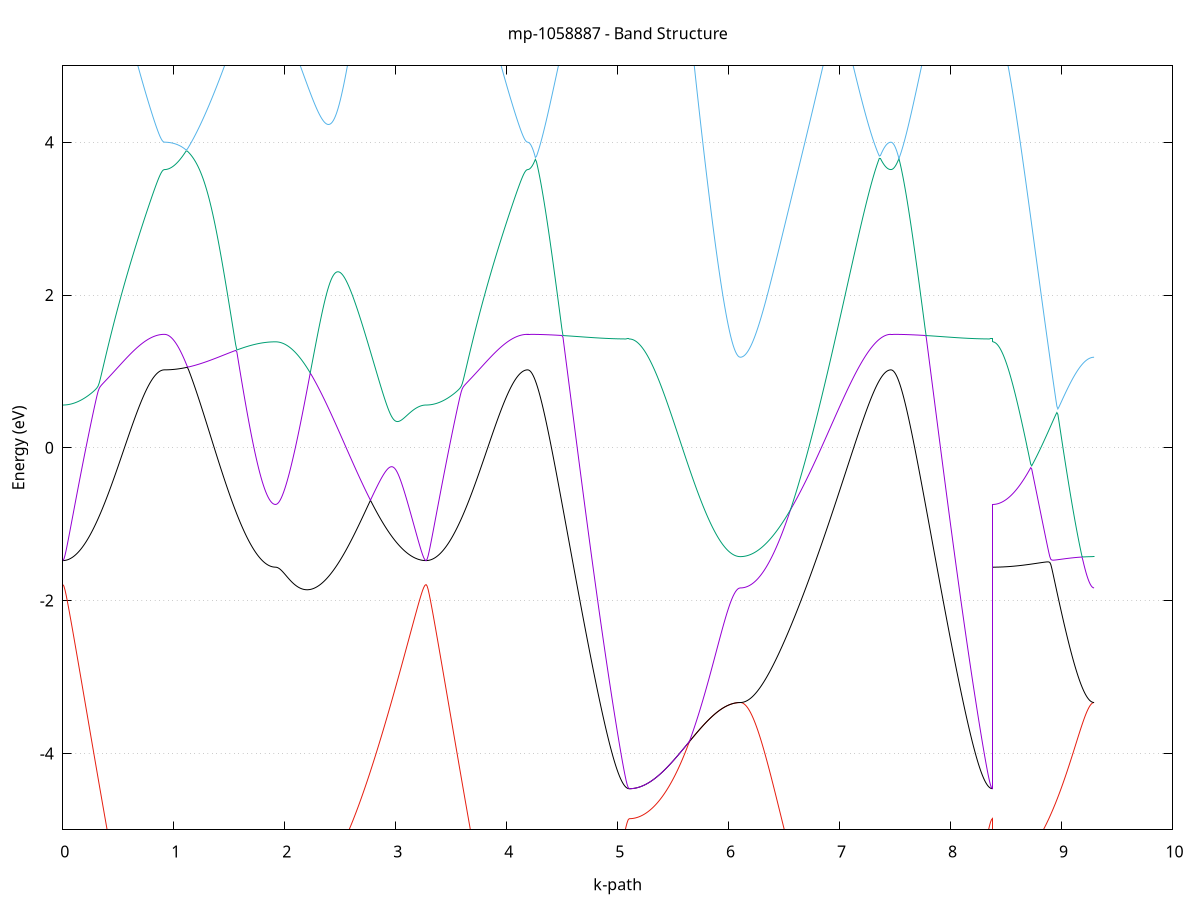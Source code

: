 set title 'mp-1058887 - Band Structure'
set xlabel 'k-path'
set ylabel 'Energy (eV)'
set grid y
set yrange [-5:5]
set terminal png size 800,600
set output 'mp-1058887_bands_gnuplot.png'
plot '-' using 1:2 with lines notitle, '-' using 1:2 with lines notitle, '-' using 1:2 with lines notitle, '-' using 1:2 with lines notitle, '-' using 1:2 with lines notitle, '-' using 1:2 with lines notitle, '-' using 1:2 with lines notitle, '-' using 1:2 with lines notitle, '-' using 1:2 with lines notitle, '-' using 1:2 with lines notitle, '-' using 1:2 with lines notitle, '-' using 1:2 with lines notitle, '-' using 1:2 with lines notitle, '-' using 1:2 with lines notitle, '-' using 1:2 with lines notitle, '-' using 1:2 with lines notitle
0.000000 -13.115171
0.009951 -13.114871
0.019902 -13.113971
0.029854 -13.112471
0.039805 -13.110371
0.049756 -13.107671
0.059707 -13.104371
0.069658 -13.100471
0.079609 -13.095971
0.089561 -13.090871
0.099512 -13.085171
0.109463 -13.078971
0.119414 -13.072071
0.129365 -13.064771
0.139316 -13.056771
0.149268 -13.048371
0.159219 -13.039371
0.169170 -13.029771
0.179121 -13.019771
0.189072 -13.009171
0.199023 -12.998171
0.208975 -12.986671
0.218926 -12.974671
0.228877 -12.962271
0.238828 -12.949371
0.248779 -12.936171
0.258731 -12.922471
0.268682 -12.908471
0.278633 -12.894171
0.288584 -12.879471
0.298535 -12.864471
0.308486 -12.849171
0.318438 -12.833671
0.328389 -12.817971
0.338340 -12.801971
0.348291 -12.785871
0.358242 -12.769571
0.368193 -12.753271
0.378145 -12.736771
0.388096 -12.720271
0.398047 -12.703771
0.407998 -12.687271
0.417949 -12.670871
0.427901 -12.654471
0.437852 -12.638271
0.447803 -12.622171
0.457754 -12.606271
0.467705 -12.590571
0.477656 -12.575071
0.487608 -12.559871
0.497559 -12.544971
0.507510 -12.530371
0.517461 -12.516071
0.527412 -12.502171
0.537363 -12.488571
0.547315 -12.475471
0.557266 -12.462671
0.567217 -12.450371
0.577168 -12.438371
0.587119 -12.426871
0.597071 -12.415771
0.607022 -12.405071
0.616973 -12.394871
0.626924 -12.384971
0.636875 -12.375571
0.646826 -12.366571
0.656778 -12.358071
0.666729 -12.349871
0.676680 -12.342071
0.686631 -12.334771
0.696582 -12.327771
0.706533 -12.321171
0.716485 -12.314871
0.726436 -12.309071
0.736387 -12.303471
0.746338 -12.298371
0.756289 -12.293471
0.766240 -12.288971
0.776192 -12.284871
0.786143 -12.280971
0.796094 -12.277371
0.806045 -12.274171
0.815996 -12.271271
0.825948 -12.268571
0.835899 -12.266271
0.845850 -12.264171
0.855801 -12.262371
0.865752 -12.260871
0.875703 -12.259671
0.885655 -12.258671
0.895606 -12.258071
0.905557 -12.257571
0.915508 -12.257471
0.915508 -12.257471
0.926391 -12.257271
0.937274 -12.256571
0.948157 -12.255571
0.959039 -12.254071
0.969922 -12.252071
0.980805 -12.249771
0.991688 -12.247071
1.002571 -12.243871
1.013454 -12.240271
1.024337 -12.236371
1.035219 -12.231971
1.046102 -12.227271
1.056985 -12.222271
1.067868 -12.216771
1.078751 -12.211071
1.089634 -12.204971
1.100516 -12.198571
1.111399 -12.191971
1.122282 -12.184971
1.133165 -12.177771
1.144048 -12.170271
1.154931 -12.162671
1.165814 -12.154771
1.176696 -12.146671
1.187579 -12.138471
1.198462 -12.130071
1.209345 -12.121571
1.220228 -12.112871
1.231111 -12.104171
1.241993 -12.095471
1.252876 -12.086571
1.263759 -12.077771
1.274642 -12.068871
1.285525 -12.059971
1.296408 -12.051171
1.307291 -12.042371
1.318173 -12.033571
1.329056 -12.024971
1.339939 -12.016371
1.350822 -12.007871
1.361705 -11.999571
1.372588 -11.991271
1.383470 -11.983171
1.394353 -11.975271
1.405236 -11.967471
1.416119 -11.959771
1.427002 -11.952371
1.437885 -11.945071
1.448768 -11.937971
1.459650 -11.930971
1.470533 -11.924271
1.481416 -11.917671
1.492299 -11.911371
1.503182 -11.905171
1.514065 -11.899171
1.524947 -11.893371
1.535830 -11.887671
1.546713 -11.882271
1.557596 -11.877071
1.568479 -11.871971
1.579362 -11.867071
1.590245 -11.862371
1.601127 -11.857871
1.612010 -11.853571
1.622893 -11.849371
1.633776 -11.845371
1.644659 -11.843671
1.655542 -11.848971
1.666424 -11.854071
1.677307 -11.859071
1.688190 -11.863771
1.699073 -11.868371
1.709956 -11.872771
1.720839 -11.876871
1.731722 -11.880771
1.742604 -11.884571
1.753487 -11.888071
1.764370 -11.891371
1.775253 -11.894471
1.786136 -11.897271
1.797019 -11.899971
1.807901 -11.902371
1.818784 -11.904571
1.829667 -11.906471
1.840550 -11.908271
1.851433 -11.909771
1.862316 -11.911071
1.873199 -11.912071
1.884081 -11.912871
1.894964 -11.913471
1.905847 -11.913871
1.916730 -11.913971
1.916730 -11.913971
1.927166 -11.913871
1.937602 -11.913571
1.948038 -11.913071
1.958474 -11.912371
1.968910 -11.911371
1.979346 -11.910271
1.989782 -11.908971
2.000218 -11.907471
2.010654 -11.905771
2.021090 -11.903871
2.031527 -11.901771
2.041963 -11.899571
2.052399 -11.897071
2.062835 -11.894471
2.073271 -11.891771
2.083707 -11.888971
2.094143 -11.886071
2.104579 -11.883171
2.115015 -11.880271
2.125451 -11.877771
2.135887 -11.875871
2.146323 -11.875171
2.156759 -11.876371
2.167195 -11.879471
2.177631 -11.884071
2.188067 -11.889871
2.198503 -11.896371
2.208939 -11.903471
2.219376 -11.911171
2.229812 -11.919271
2.240248 -11.927871
2.250684 -11.936771
2.261120 -11.946171
2.271556 -11.955971
2.281992 -11.966171
2.292428 -11.976771
2.302864 -11.987771
2.313300 -11.999071
2.323736 -12.010771
2.334172 -12.022871
2.344608 -12.035371
2.355044 -12.048171
2.365480 -12.061271
2.375916 -12.074771
2.386352 -12.088571
2.396788 -12.102671
2.407224 -12.116971
2.417661 -12.131671
2.428097 -12.146571
2.438533 -12.161771
2.448969 -12.177171
2.459405 -12.192871
2.469841 -12.208671
2.480277 -12.224671
2.490713 -12.240871
2.501149 -12.257271
2.511585 -12.273771
2.522021 -12.290371
2.532457 -12.307071
2.542893 -12.323971
2.553329 -12.340871
2.563765 -12.357771
2.574201 -12.374871
2.584637 -12.391871
2.595073 -12.408971
2.605510 -12.426071
2.615946 -12.443171
2.626382 -12.460271
2.636818 -12.477271
2.647254 -12.494271
2.657690 -12.511271
2.668126 -12.528171
2.678562 -12.544971
2.688998 -12.561671
2.699434 -12.578371
2.709870 -12.594871
2.720306 -12.611371
2.730742 -12.627671
2.741178 -12.643771
2.751614 -12.659871
2.762050 -12.675671
2.772486 -12.691371
2.782922 -12.706971
2.793359 -12.722371
2.803795 -12.737471
2.814231 -12.752471
2.824667 -12.767271
2.835103 -12.781871
2.845539 -12.796171
2.855975 -12.810371
2.866411 -12.824171
2.876847 -12.837871
2.887283 -12.851271
2.897719 -12.864371
2.908155 -12.877271
2.918591 -12.889871
2.929027 -12.902171
2.939463 -12.914271
2.949899 -12.925971
2.960335 -12.937471
2.970771 -12.948571
2.981208 -12.959371
2.991644 -12.969971
3.002080 -12.980071
3.012516 -12.989971
3.022952 -12.999471
3.033388 -13.008671
3.043824 -13.017471
3.054260 -13.025971
3.064696 -13.034071
3.075132 -13.041871
3.085568 -13.049271
3.096004 -13.056271
3.106440 -13.062871
3.116876 -13.069171
3.127312 -13.075071
3.137748 -13.080571
3.148184 -13.085571
3.158620 -13.090371
3.169057 -13.094671
3.179493 -13.098471
3.189929 -13.101971
3.200365 -13.105071
3.210801 -13.107771
3.221237 -13.110071
3.231673 -13.111871
3.242109 -13.113371
3.252545 -13.114371
3.262981 -13.114971
3.273417 -13.115171
3.273417 -13.115171
3.282482 -13.114971
3.291546 -13.114171
3.300610 -13.112971
3.309675 -13.111171
3.318739 -13.108971
3.327804 -13.106171
3.336868 -13.102971
3.345933 -13.099171
3.354997 -13.094971
3.364061 -13.090271
3.373126 -13.085071
3.382190 -13.079371
3.391255 -13.073271
3.400319 -13.066571
3.409384 -13.059571
3.418448 -13.051971
3.427513 -13.044071
3.436577 -13.035571
3.445641 -13.026771
3.454706 -13.017471
3.463770 -13.007771
3.472835 -12.997671
3.481899 -12.987271
3.490964 -12.976371
3.500028 -12.965171
3.509092 -12.953571
3.518157 -12.941571
3.527221 -12.929271
3.536286 -12.916771
3.545350 -12.903871
3.554415 -12.890671
3.563479 -12.877271
3.572544 -12.863571
3.581608 -12.849671
3.590672 -12.835571
3.599737 -12.821171
3.608801 -12.806771
3.617866 -12.792071
3.626930 -12.777371
3.635995 -12.762471
3.645059 -12.747571
3.654123 -12.732571
3.663188 -12.717571
3.672252 -12.702471
3.681317 -12.687471
3.690381 -12.672471
3.699446 -12.657571
3.708510 -12.642771
3.717575 -12.628071
3.726639 -12.613471
3.735703 -12.599071
3.744768 -12.584871
3.753832 -12.570871
3.762897 -12.557071
3.771961 -12.543471
3.781026 -12.530171
3.790090 -12.517171
3.799154 -12.504471
3.808219 -12.492071
3.817283 -12.479971
3.826348 -12.468171
3.835412 -12.456771
3.844477 -12.445671
3.853541 -12.434871
3.862605 -12.424471
3.871670 -12.414471
3.880734 -12.404771
3.889799 -12.395371
3.898863 -12.386471
3.907928 -12.377771
3.916992 -12.369471
3.926057 -12.361571
3.935121 -12.353971
3.944185 -12.346671
3.953250 -12.339671
3.962314 -12.333071
3.971379 -12.326771
3.980443 -12.320771
3.989508 -12.315171
3.998572 -12.309771
4.007636 -12.304671
4.016701 -12.299871
4.025765 -12.295371
4.034830 -12.291171
4.043894 -12.287171
4.052959 -12.283471
4.062023 -12.280071
4.071088 -12.276871
4.080152 -12.273971
4.089216 -12.271271
4.098281 -12.268871
4.107345 -12.266671
4.116410 -12.264771
4.125474 -12.263071
4.134539 -12.261571
4.143603 -12.260271
4.152667 -12.259271
4.161732 -12.258471
4.170796 -12.257971
4.179861 -12.257571
4.188925 -12.257471
4.188925 -12.257471
4.198876 -12.257371
4.208828 -12.257171
4.218779 -12.256771
4.228730 -12.256171
4.238681 -12.255471
4.248632 -12.254671
4.258583 -12.253671
4.268535 -12.252471
4.278486 -12.251171
4.288437 -12.249671
4.298388 -12.248171
4.308339 -12.246371
4.318290 -12.244571
4.328242 -12.242671
4.338193 -12.240571
4.348144 -12.238371
4.358095 -12.236071
4.368046 -12.233671
4.377998 -12.231171
4.387949 -12.228671
4.397900 -12.225971
4.407851 -12.223271
4.417802 -12.220571
4.427753 -12.217671
4.437705 -12.214871
4.447656 -12.211871
4.457607 -12.208971
4.467558 -12.206471
4.477509 -12.228671
4.487460 -12.250771
4.497412 -12.272771
4.507363 -12.294671
4.517314 -12.316371
4.527265 -12.337971
4.537216 -12.359371
4.547168 -12.380471
4.557119 -12.401471
4.567070 -12.422171
4.577021 -12.442671
4.586972 -12.462871
4.596923 -12.482771
4.606875 -12.502471
4.616826 -12.521871
4.626777 -12.540971
4.636728 -12.559771
4.646679 -12.578171
4.656630 -12.596371
4.666582 -12.614171
4.676533 -12.631671
4.686484 -12.648871
4.696435 -12.665671
4.706386 -12.682071
4.716338 -12.698171
4.726289 -12.713971
4.736240 -12.729371
4.746191 -12.744371
4.756142 -12.758971
4.766093 -12.773271
4.776045 -12.787171
4.785996 -12.800671
4.795947 -12.813771
4.805898 -12.826471
4.815849 -12.838771
4.825800 -12.850771
4.835752 -12.862271
4.845703 -12.873471
4.855654 -12.884171
4.865605 -12.894471
4.875556 -12.904371
4.885507 -12.913971
4.895459 -12.923071
4.905410 -12.931671
4.915361 -12.939971
4.925312 -12.947771
4.935263 -12.955271
4.945215 -12.962271
4.955166 -12.968871
4.965117 -12.975071
4.975068 -12.980871
4.985019 -12.986171
4.994970 -12.991071
5.004922 -12.995571
5.014873 -12.999671
5.024824 -13.003271
5.034775 -13.006471
5.044726 -13.009271
5.054677 -13.011671
5.064629 -13.013571
5.074580 -13.015071
5.084531 -13.016171
5.094482 -13.016871
5.104433 -13.017071
5.104433 -13.017071
5.115316 -13.016971
5.126199 -13.016771
5.137082 -13.016471
5.147965 -13.015971
5.158848 -13.015271
5.169730 -13.014571
5.180613 -13.013671
5.191496 -13.012671
5.202379 -13.011471
5.213262 -13.010171
5.224145 -13.008771
5.235027 -13.007171
5.245910 -13.005471
5.256793 -13.003671
5.267676 -13.001771
5.278559 -12.999671
5.289442 -12.997571
5.300325 -12.995271
5.311207 -12.992871
5.322090 -12.990271
5.332973 -12.987671
5.343856 -12.984971
5.354739 -12.982071
5.365622 -12.979171
5.376504 -12.976071
5.387387 -12.972971
5.398270 -12.969771
5.409153 -12.966471
5.420036 -12.963071
5.430919 -12.959571
5.441802 -12.955971
5.452684 -12.952371
5.463567 -12.948671
5.474450 -12.944871
5.485333 -12.941071
5.496216 -12.937171
5.507099 -12.933271
5.517981 -12.929371
5.528864 -12.925271
5.539747 -12.921271
5.550630 -12.917171
5.561513 -12.913071
5.572396 -12.908871
5.583279 -12.904771
5.594161 -12.900571
5.605044 -12.896371
5.615927 -12.892171
5.626810 -12.888071
5.637693 -12.883871
5.648576 -12.879671
5.659458 -12.875571
5.670341 -12.871371
5.681224 -12.867271
5.692107 -12.863171
5.702990 -12.859171
5.713873 -12.855171
5.724756 -12.851171
5.735638 -12.847271
5.746521 -12.843471
5.757404 -12.839671
5.768287 -12.835971
5.779170 -12.832271
5.790053 -12.828671
5.800935 -12.825171
5.811818 -12.821671
5.822701 -12.818371
5.833584 -12.815071
5.844467 -12.811871
5.855350 -12.808871
5.866233 -12.805871
5.877115 -12.803071
5.887998 -12.800271
5.898881 -12.797571
5.909764 -12.795071
5.920647 -12.792671
5.931530 -12.790371
5.942412 -12.788171
5.953295 -12.786071
5.964178 -12.784171
5.975061 -12.782371
5.985944 -12.780771
5.996827 -12.779271
6.007710 -12.777871
6.018592 -12.776571
6.029475 -12.775571
6.040358 -12.774571
6.051241 -12.773771
6.062124 -12.773071
6.073007 -12.772571
6.083889 -12.772271
6.094772 -12.771971
6.105655 -12.771971
6.105655 -12.771971
6.116091 -12.771871
6.126527 -12.771671
6.136963 -12.771371
6.147399 -12.770871
6.157835 -12.770271
6.168271 -12.769571
6.178708 -12.768671
6.189144 -12.767671
6.199580 -12.766471
6.210016 -12.765271
6.220452 -12.763771
6.230888 -12.762271
6.241324 -12.760571
6.251760 -12.758671
6.262196 -12.756771
6.272632 -12.754671
6.283068 -12.752371
6.293504 -12.749971
6.303940 -12.747471
6.314376 -12.744871
6.324812 -12.742071
6.335248 -12.739071
6.345684 -12.736071
6.356120 -12.732771
6.366557 -12.729471
6.376993 -12.725971
6.387429 -12.722271
6.397865 -12.718471
6.408301 -12.714571
6.418737 -12.710471
6.429173 -12.706271
6.439609 -12.701971
6.450045 -12.697471
6.460481 -12.692771
6.470917 -12.687971
6.481353 -12.682971
6.491789 -12.677871
6.502225 -12.672671
6.512661 -12.667271
6.523097 -12.661671
6.533533 -12.655971
6.543969 -12.650171
6.554406 -12.644171
6.564842 -12.637971
6.575278 -12.631671
6.585714 -12.625171
6.596150 -12.618571
6.606586 -12.611771
6.617022 -12.604771
6.627458 -12.597671
6.637894 -12.590371
6.648330 -12.582971
6.658766 -12.575371
6.669202 -12.567571
6.679638 -12.559671
6.690074 -12.551571
6.700510 -12.543271
6.710946 -12.534871
6.721382 -12.526271
6.731818 -12.517571
6.742254 -12.508571
6.752691 -12.499471
6.763127 -12.490171
6.773563 -12.480771
6.783999 -12.471171
6.794435 -12.461371
6.804871 -12.451371
6.815307 -12.441271
6.825743 -12.430971
6.836179 -12.420471
6.846615 -12.409871
6.857051 -12.399071
6.867487 -12.388171
6.877923 -12.376971
6.888359 -12.365671
6.898795 -12.354171
6.909231 -12.342571
6.919667 -12.330771
6.930103 -12.318871
6.940540 -12.306771
6.950976 -12.294471
6.961412 -12.282071
6.971848 -12.269571
6.982284 -12.256871
6.992720 -12.244071
7.003156 -12.231071
7.013592 -12.217971
7.024028 -12.204771
7.034464 -12.191471
7.044900 -12.177971
7.055336 -12.164471
7.065772 -12.150871
7.076208 -12.137071
7.086644 -12.123271
7.097080 -12.109471
7.107516 -12.095571
7.117952 -12.101071
7.128389 -12.110171
7.138825 -12.118971
7.149261 -12.127571
7.159697 -12.135871
7.170133 -12.143871
7.180569 -12.151771
7.191005 -12.159271
7.201441 -12.166571
7.211877 -12.173571
7.222313 -12.180271
7.232749 -12.186771
7.243185 -12.192971
7.253621 -12.198971
7.264057 -12.204571
7.274493 -12.209971
7.284929 -12.215071
7.295365 -12.219871
7.305801 -12.224371
7.316238 -12.228671
7.326674 -12.232571
7.337110 -12.236271
7.347546 -12.239671
7.357982 -12.242771
7.368418 -12.245571
7.378854 -12.248071
7.389290 -12.250271
7.399726 -12.252171
7.410162 -12.253771
7.420598 -12.255071
7.431034 -12.256171
7.441470 -12.256871
7.451906 -12.257371
7.462342 -12.257471
7.462342 -12.257471
7.471407 -12.257371
7.480471 -12.257171
7.489536 -12.256871
7.498600 -12.256471
7.507665 -12.255871
7.516729 -12.255171
7.525793 -12.254271
7.534858 -12.253271
7.543922 -12.252171
7.552987 -12.250971
7.562051 -12.249671
7.571116 -12.248271
7.580180 -12.246671
7.589244 -12.245071
7.598309 -12.243271
7.607373 -12.241471
7.616438 -12.239471
7.625502 -12.237471
7.634567 -12.235371
7.643631 -12.233171
7.652695 -12.230871
7.661760 -12.228571
7.670824 -12.226171
7.679889 -12.223671
7.688953 -12.221171
7.698018 -12.218571
7.707082 -12.215971
7.716147 -12.213371
7.725211 -12.210671
7.734275 -12.207971
7.743340 -12.211671
7.752404 -12.231971
7.761469 -12.252071
7.770533 -12.272171
7.779598 -12.292071
7.788662 -12.311871
7.797726 -12.331571
7.806791 -12.351071
7.815855 -12.370471
7.824920 -12.389671
7.833984 -12.408671
7.843049 -12.427471
7.852113 -12.446071
7.861178 -12.464471
7.870242 -12.482571
7.879306 -12.500571
7.888371 -12.518271
7.897435 -12.535671
7.906500 -12.552871
7.915564 -12.569871
7.924629 -12.586571
7.933693 -12.602971
7.942757 -12.619071
7.951822 -12.634971
7.960886 -12.650471
7.969951 -12.665771
7.979015 -12.680771
7.988080 -12.695571
7.997144 -12.709971
8.006209 -12.724071
8.015273 -12.737871
8.024337 -12.751371
8.033402 -12.764571
8.042466 -12.777471
8.051531 -12.789971
8.060595 -12.802271
8.069660 -12.814171
8.078724 -12.825771
8.087788 -12.836971
8.096853 -12.847971
8.105917 -12.858571
8.114982 -12.868871
8.124046 -12.878771
8.133111 -12.888371
8.142175 -12.897671
8.151240 -12.906571
8.160304 -12.915171
8.169368 -12.923471
8.178433 -12.931371
8.187497 -12.938871
8.196562 -12.946171
8.205626 -12.953071
8.214691 -12.959571
8.223755 -12.965771
8.232819 -12.971571
8.241884 -12.977071
8.250948 -12.982171
8.260013 -12.986971
8.269077 -12.991471
8.278142 -12.995471
8.287206 -12.999271
8.296270 -13.002571
8.305335 -13.005671
8.314399 -13.008271
8.323464 -13.010571
8.332528 -13.012571
8.341593 -13.014171
8.350657 -13.015471
8.359722 -13.016371
8.368786 -13.016871
8.377850 -13.017071
8.377850 -11.913971
8.386915 -11.913971
8.395979 -11.913871
8.405044 -11.913771
8.414108 -11.913571
8.423173 -11.913371
8.432237 -11.913071
8.441302 -11.912771
8.450366 -11.912471
8.459430 -11.912071
8.468495 -11.911571
8.477559 -11.911071
8.486624 -11.910571
8.495688 -11.909971
8.504753 -11.909371
8.513817 -11.908671
8.522881 -11.907971
8.531946 -11.907271
8.541010 -11.906471
8.550075 -11.905771
8.559139 -11.905071
8.568204 -11.904471
8.577268 -11.904471
8.586332 -11.907571
8.595397 -11.919071
8.604461 -11.934071
8.613526 -11.949871
8.622590 -11.965971
8.631655 -11.982371
8.640719 -11.998971
8.649784 -12.015771
8.658848 -12.032671
8.667912 -12.049571
8.676977 -12.066571
8.686041 -12.083671
8.695106 -12.100771
8.704170 -12.117771
8.713235 -12.134871
8.722299 -12.151871
8.731363 -12.168771
8.740428 -12.185671
8.749492 -12.202571
8.758557 -12.219271
8.767621 -12.235871
8.776686 -12.252371
8.785750 -12.268671
8.794815 -12.284871
8.803879 -12.300971
8.812943 -12.316871
8.822008 -12.332571
8.831072 -12.348071
8.840137 -12.363371
8.849201 -12.378571
8.858266 -12.393471
8.867330 -12.408171
8.876394 -12.422671
8.885459 -12.436871
8.894523 -12.450971
8.903588 -12.464671
8.912652 -12.478271
8.921717 -12.491471
8.930781 -12.504471
8.939846 -12.517171
8.948910 -12.529671
8.957974 -12.541871
8.967039 -12.553771
8.976103 -12.565371
8.985168 -12.576671
8.994232 -12.587771
9.003297 -12.598471
9.012361 -12.608971
9.021425 -12.619071
9.030490 -12.628971
9.039554 -12.638471
9.048619 -12.647671
9.057683 -12.656571
9.066748 -12.665171
9.075812 -12.673471
9.084876 -12.681371
9.093941 -12.689071
9.103005 -12.696371
9.112070 -12.703371
9.121134 -12.709971
9.130199 -12.716271
9.139263 -12.722271
9.148328 -12.727871
9.157392 -12.733271
9.166456 -12.738171
9.175521 -12.742871
9.184585 -12.747171
9.193650 -12.751071
9.202714 -12.754771
9.211779 -12.757971
9.220843 -12.760871
9.229907 -12.763471
9.238972 -12.765771
9.248036 -12.767671
9.257101 -12.769171
9.266165 -12.770471
9.275230 -12.771271
9.284294 -12.771771
9.293359 -12.771971
e
0.000000 -11.826971
0.009951 -11.826871
0.019902 -11.826671
0.029854 -11.826171
0.039805 -11.825571
0.049756 -11.824871
0.059707 -11.823871
0.069658 -11.822771
0.079609 -11.821571
0.089561 -11.820171
0.099512 -11.818571
0.109463 -11.816871
0.119414 -11.814971
0.129365 -11.812971
0.139316 -11.810771
0.149268 -11.808571
0.159219 -11.806171
0.169170 -11.803671
0.179121 -11.801071
0.189072 -11.798371
0.199023 -11.795571
0.208975 -11.792671
0.218926 -11.789771
0.228877 -11.786771
0.238828 -11.783671
0.248779 -11.780471
0.258731 -11.777271
0.268682 -11.773971
0.278633 -11.770671
0.288584 -11.767271
0.298535 -11.763771
0.308486 -11.760271
0.318438 -11.756771
0.328389 -11.753171
0.338340 -11.749571
0.348291 -11.745871
0.358242 -11.742071
0.368193 -11.738371
0.378145 -11.734571
0.388096 -11.730671
0.398047 -11.726771
0.407998 -11.722871
0.417949 -11.718971
0.427901 -11.714971
0.437852 -11.710971
0.447803 -11.707071
0.457754 -11.702971
0.467705 -11.698971
0.477656 -11.694971
0.487608 -11.690971
0.497559 -11.686971
0.507510 -11.682871
0.517461 -11.678871
0.527412 -11.674871
0.537363 -11.670971
0.547315 -11.667071
0.557266 -11.663071
0.567217 -11.659271
0.577168 -11.655471
0.587119 -11.651671
0.597071 -11.647971
0.607022 -11.648671
0.616973 -11.654971
0.626924 -11.661071
0.636875 -11.667071
0.646826 -11.672871
0.656778 -11.678571
0.666729 -11.683971
0.676680 -11.689371
0.686631 -11.694471
0.696582 -11.699371
0.706533 -11.704171
0.716485 -11.708771
0.726436 -11.713171
0.736387 -11.717271
0.746338 -11.721271
0.756289 -11.725071
0.766240 -11.728571
0.776192 -11.731971
0.786143 -11.735071
0.796094 -11.737971
0.806045 -11.740671
0.815996 -11.743071
0.825948 -11.745371
0.835899 -11.747371
0.845850 -11.749171
0.855801 -11.750671
0.865752 -11.751971
0.875703 -11.753071
0.885655 -11.753871
0.895606 -11.754471
0.905557 -11.754771
0.915508 -11.754971
0.915508 -11.754971
0.926391 -11.754871
0.937274 -11.754871
0.948157 -11.754771
0.959039 -11.754671
0.969922 -11.754471
0.980805 -11.754271
0.991688 -11.754071
1.002571 -11.753771
1.013454 -11.753471
1.024337 -11.753071
1.035219 -11.752771
1.046102 -11.752371
1.056985 -11.751871
1.067868 -11.751471
1.078751 -11.750971
1.089634 -11.750371
1.100516 -11.749771
1.111399 -11.749171
1.122282 -11.748571
1.133165 -11.747871
1.144048 -11.747171
1.154931 -11.746471
1.165814 -11.745771
1.176696 -11.744971
1.187579 -11.744171
1.198462 -11.743371
1.209345 -11.742471
1.220228 -11.741571
1.231111 -11.740771
1.241993 -11.739871
1.252876 -11.738871
1.263759 -11.737971
1.274642 -11.736971
1.285525 -11.735971
1.296408 -11.734971
1.307291 -11.733971
1.318173 -11.732971
1.329056 -11.731971
1.339939 -11.730871
1.350822 -11.729871
1.361705 -11.728771
1.372588 -11.727771
1.383470 -11.726671
1.394353 -11.725571
1.405236 -11.724471
1.416119 -11.723471
1.427002 -11.722371
1.437885 -11.721271
1.448768 -11.720571
1.459650 -11.728471
1.470533 -11.736271
1.481416 -11.743971
1.492299 -11.751671
1.503182 -11.759171
1.514065 -11.766571
1.524947 -11.773771
1.535830 -11.780871
1.546713 -11.787871
1.557596 -11.794771
1.568479 -11.801371
1.579362 -11.807971
1.590245 -11.814271
1.601127 -11.820571
1.612010 -11.826571
1.622893 -11.832471
1.633776 -11.838171
1.644659 -11.841571
1.655542 -11.837871
1.666424 -11.834371
1.677307 -11.831071
1.688190 -11.827871
1.699073 -11.824871
1.709956 -11.821971
1.720839 -11.819271
1.731722 -11.816771
1.742604 -11.814371
1.753487 -11.812171
1.764370 -11.810071
1.775253 -11.808171
1.786136 -11.806371
1.797019 -11.804671
1.807901 -11.803171
1.818784 -11.801871
1.829667 -11.800671
1.840550 -11.799571
1.851433 -11.798671
1.862316 -11.797871
1.873199 -11.797271
1.884081 -11.796771
1.894964 -11.796371
1.905847 -11.796171
1.916730 -11.796171
1.916730 -11.796171
1.927166 -11.796271
1.937602 -11.796571
1.948038 -11.797171
1.958474 -11.797971
1.968910 -11.799071
1.979346 -11.800371
1.989782 -11.801871
2.000218 -11.803571
2.010654 -11.805571
2.021090 -11.807871
2.031527 -11.810371
2.041963 -11.813071
2.052399 -11.815971
2.062835 -11.819171
2.073271 -11.822571
2.083707 -11.826171
2.094143 -11.829871
2.104579 -11.833771
2.115015 -11.837671
2.125451 -11.841371
2.135887 -11.844571
2.146323 -11.846671
2.156759 -11.847071
2.167195 -11.845771
2.177631 -11.842971
2.188067 -11.839371
2.198503 -11.835171
2.208939 -11.830471
2.219376 -11.825471
2.229812 -11.820271
2.240248 -11.814771
2.250684 -11.809171
2.261120 -11.803371
2.271556 -11.797371
2.281992 -11.791271
2.292428 -11.784971
2.302864 -11.778571
2.313300 -11.772071
2.323736 -11.765471
2.334172 -11.758771
2.344608 -11.751971
2.355044 -11.745071
2.365480 -11.738171
2.375916 -11.731071
2.386352 -11.724071
2.396788 -11.716871
2.407224 -11.709671
2.417661 -11.702471
2.428097 -11.695271
2.438533 -11.688071
2.448969 -11.680971
2.459405 -11.673871
2.469841 -11.666771
2.480277 -11.659971
2.490713 -11.653271
2.501149 -11.646871
2.511585 -11.640871
2.522021 -11.635371
2.532457 -11.630771
2.542893 -11.627071
2.553329 -11.624671
2.563765 -11.623771
2.574201 -11.624271
2.584637 -11.626171
2.595073 -11.629071
2.605510 -11.632771
2.615946 -11.636971
2.626382 -11.641571
2.636818 -11.646371
2.647254 -11.651271
2.657690 -11.656371
2.668126 -11.661371
2.678562 -11.666471
2.688998 -11.671571
2.699434 -11.676571
2.709870 -11.681571
2.720306 -11.686571
2.730742 -11.691471
2.741178 -11.696271
2.751614 -11.701071
2.762050 -11.705771
2.772486 -11.710371
2.782922 -11.714971
2.793359 -11.719371
2.803795 -11.723771
2.814231 -11.728171
2.824667 -11.732371
2.835103 -11.736571
2.845539 -11.740571
2.855975 -11.744571
2.866411 -11.748471
2.876847 -11.752271
2.887283 -11.756071
2.897719 -11.759671
2.908155 -11.763271
2.918591 -11.766771
2.929027 -11.770171
2.939463 -11.773471
2.949899 -11.776671
2.960335 -11.779771
2.970771 -11.782771
2.981208 -11.785671
2.991644 -11.788571
3.002080 -11.791271
3.012516 -11.793871
3.022952 -11.796471
3.033388 -11.798871
3.043824 -11.801271
3.054260 -11.803471
3.064696 -11.805671
3.075132 -11.807671
3.085568 -11.809671
3.096004 -11.811471
3.106440 -11.813271
3.116876 -11.814871
3.127312 -11.816471
3.137748 -11.817871
3.148184 -11.819271
3.158620 -11.820471
3.169057 -11.821571
3.179493 -11.822571
3.189929 -11.823571
3.200365 -11.824371
3.210801 -11.825071
3.221237 -11.825671
3.231673 -11.826071
3.242109 -11.826471
3.252545 -11.826771
3.262981 -11.826871
3.273417 -11.826971
3.273417 -11.826971
3.282482 -11.826871
3.291546 -11.826671
3.300610 -11.826371
3.309675 -11.825871
3.318739 -11.825171
3.327804 -11.824471
3.336868 -11.823471
3.345933 -11.822471
3.354997 -11.821271
3.364061 -11.819971
3.373126 -11.818571
3.382190 -11.816971
3.391255 -11.815271
3.400319 -11.813471
3.409384 -11.811571
3.418448 -11.809471
3.427513 -11.807371
3.436577 -11.805171
3.445641 -11.802871
3.454706 -11.800471
3.463770 -11.797971
3.472835 -11.795471
3.481899 -11.792871
3.490964 -11.790171
3.500028 -11.787471
3.509092 -11.784671
3.518157 -11.781771
3.527221 -11.778871
3.536286 -11.775871
3.545350 -11.772871
3.554415 -11.769871
3.563479 -11.766771
3.572544 -11.763571
3.581608 -11.760471
3.590672 -11.757171
3.599737 -11.753971
3.608801 -11.750671
3.617866 -11.747271
3.626930 -11.743871
3.635995 -11.740471
3.645059 -11.737071
3.654123 -11.733571
3.663188 -11.730071
3.672252 -11.726471
3.681317 -11.722971
3.690381 -11.719371
3.699446 -11.715771
3.708510 -11.712171
3.717575 -11.708471
3.726639 -11.704871
3.735703 -11.701171
3.744768 -11.697471
3.753832 -11.693871
3.762897 -11.690171
3.771961 -11.686571
3.781026 -11.682871
3.790090 -11.679271
3.799154 -11.675571
3.808219 -11.671971
3.817283 -11.668371
3.826348 -11.664771
3.835412 -11.661271
3.844477 -11.657771
3.853541 -11.654271
3.862605 -11.650871
3.871670 -11.647471
3.880734 -11.648871
3.889799 -11.654571
3.898863 -11.660171
3.907928 -11.665671
3.916992 -11.670971
3.926057 -11.676171
3.935121 -11.681271
3.944185 -11.686171
3.953250 -11.690971
3.962314 -11.695571
3.971379 -11.700071
3.980443 -11.704371
3.989508 -11.708571
3.998572 -11.712571
4.007636 -11.716371
4.016701 -11.720071
4.025765 -11.723571
4.034830 -11.726871
4.043894 -11.730071
4.052959 -11.733071
4.062023 -11.735771
4.071088 -11.738471
4.080152 -11.740871
4.089216 -11.743071
4.098281 -11.745071
4.107345 -11.746971
4.116410 -11.748671
4.125474 -11.750071
4.134539 -11.751371
4.143603 -11.752471
4.152667 -11.753371
4.161732 -11.754071
4.170796 -11.754571
4.179861 -11.754871
4.188925 -11.754971
4.188925 -11.754971
4.198876 -11.755871
4.208828 -11.758571
4.218779 -11.762971
4.228730 -11.769171
4.238681 -11.777071
4.248632 -11.786471
4.258583 -11.797371
4.268535 -11.809771
4.278486 -11.823271
4.288437 -11.838071
4.298388 -11.853871
4.308339 -11.870671
4.318290 -11.888371
4.328242 -11.906871
4.338193 -11.926071
4.348144 -11.945871
4.358095 -11.966071
4.368046 -11.986871
4.377998 -12.007971
4.387949 -12.029471
4.397900 -12.051171
4.407851 -12.073071
4.417802 -12.095071
4.427753 -12.117271
4.437705 -12.139571
4.447656 -12.161871
4.457607 -12.184171
4.467558 -12.205971
4.477509 -12.202971
4.487460 -12.199871
4.497412 -12.196871
4.507363 -12.193771
4.517314 -12.190671
4.527265 -12.187671
4.537216 -12.184571
4.547168 -12.181571
4.557119 -12.178471
4.567070 -12.175471
4.577021 -12.172471
4.586972 -12.169471
4.596923 -12.166571
4.606875 -12.163671
4.616826 -12.160771
4.626777 -12.157971
4.636728 -12.155171
4.646679 -12.152371
4.656630 -12.149671
4.666582 -12.147071
4.676533 -12.144371
4.686484 -12.141871
4.696435 -12.139371
4.706386 -12.136871
4.716338 -12.134471
4.726289 -12.132071
4.736240 -12.129771
4.746191 -12.127571
4.756142 -12.125371
4.766093 -12.123271
4.776045 -12.121171
4.785996 -12.119171
4.795947 -12.117271
4.805898 -12.115371
4.815849 -12.113571
4.825800 -12.111771
4.835752 -12.110071
4.845703 -12.108371
4.855654 -12.106771
4.865605 -12.105271
4.875556 -12.103771
4.885507 -12.102371
4.895459 -12.101071
4.905410 -12.099771
4.915361 -12.098571
4.925312 -12.097371
4.935263 -12.096271
4.945215 -12.095271
4.955166 -12.094271
4.965117 -12.093371
4.975068 -12.092571
4.985019 -12.091771
4.994970 -12.091071
5.004922 -12.090371
5.014873 -12.089771
5.024824 -12.089271
5.034775 -12.088771
5.044726 -12.088371
5.054677 -12.088071
5.064629 -12.087771
5.074580 -12.087571
5.084531 -12.087371
5.094482 -12.087271
5.104433 -12.087271
5.104433 -12.087271
5.115316 -12.086971
5.126199 -12.086071
5.137082 -12.084571
5.147965 -12.082471
5.158848 -12.079671
5.169730 -12.076371
5.180613 -12.072471
5.191496 -12.067971
5.202379 -12.062971
5.213262 -12.057271
5.224145 -12.051071
5.235027 -12.044271
5.245910 -12.036871
5.256793 -12.028971
5.267676 -12.020571
5.278559 -12.011571
5.289442 -12.002071
5.300325 -11.991971
5.311207 -11.981471
5.322090 -11.970471
5.332973 -11.958971
5.343856 -11.946971
5.354739 -11.934571
5.365622 -11.921671
5.376504 -11.908371
5.387387 -11.894571
5.398270 -11.880471
5.409153 -11.865971
5.420036 -11.851071
5.430919 -11.835871
5.441802 -11.820271
5.452684 -11.804471
5.463567 -11.788271
5.474450 -11.771771
5.485333 -11.754971
5.496216 -11.738071
5.507099 -11.720871
5.517981 -11.703471
5.528864 -11.685871
5.539747 -11.668171
5.550630 -11.650271
5.561513 -11.632171
5.572396 -11.614071
5.583279 -11.595871
5.594161 -11.589171
5.605044 -11.596771
5.615927 -11.604371
5.626810 -11.611971
5.637693 -11.619471
5.648576 -11.626971
5.659458 -11.634371
5.670341 -11.641771
5.681224 -11.649071
5.692107 -11.656271
5.702990 -11.663371
5.713873 -11.670371
5.724756 -11.677271
5.735638 -11.684071
5.746521 -11.690771
5.757404 -11.697371
5.768287 -11.703771
5.779170 -11.710071
5.790053 -11.716271
5.800935 -11.722271
5.811818 -11.728071
5.822701 -11.733771
5.833584 -11.739271
5.844467 -11.744671
5.855350 -11.749771
5.866233 -11.754771
5.877115 -11.759571
5.887998 -11.764171
5.898881 -11.768571
5.909764 -11.772771
5.920647 -11.776771
5.931530 -11.780571
5.942412 -11.784171
5.953295 -11.787571
5.964178 -11.790671
5.975061 -11.793671
5.985944 -11.796371
5.996827 -11.798771
6.007710 -11.800971
6.018592 -11.803071
6.029475 -11.804771
6.040358 -11.806371
6.051241 -11.807671
6.062124 -11.808771
6.073007 -11.809571
6.083889 -11.810171
6.094772 -11.810571
6.105655 -11.810671
6.105655 -11.810671
6.116091 -11.810571
6.126527 -11.810471
6.136963 -11.810271
6.147399 -11.809971
6.157835 -11.809571
6.168271 -11.809071
6.178708 -11.808471
6.189144 -11.807771
6.199580 -11.807071
6.210016 -11.806171
6.220452 -11.805271
6.230888 -11.804271
6.241324 -11.803071
6.251760 -11.801871
6.262196 -11.800571
6.272632 -11.799271
6.283068 -11.797771
6.293504 -11.796171
6.303940 -11.794571
6.314376 -11.792771
6.324812 -11.790971
6.335248 -11.789071
6.345684 -11.787071
6.356120 -11.784971
6.366557 -11.782771
6.376993 -11.780471
6.387429 -11.778171
6.397865 -11.775671
6.408301 -11.773171
6.418737 -11.770571
6.429173 -11.767871
6.439609 -11.765071
6.450045 -11.762271
6.460481 -11.759271
6.470917 -11.756271
6.481353 -11.753171
6.491789 -11.749971
6.502225 -11.746771
6.512661 -11.743371
6.523097 -11.739971
6.533533 -11.736471
6.543969 -11.732871
6.554406 -11.729271
6.564842 -11.725571
6.575278 -11.721771
6.585714 -11.717971
6.596150 -11.713971
6.606586 -11.710071
6.617022 -11.705971
6.627458 -11.701871
6.637894 -11.697771
6.648330 -11.693471
6.658766 -11.689271
6.669202 -11.684871
6.679638 -11.680571
6.690074 -11.676071
6.700510 -11.671671
6.710946 -11.667171
6.721382 -11.662571
6.731818 -11.657971
6.742254 -11.653371
6.752691 -11.660471
6.763127 -11.675271
6.773563 -11.690071
6.783999 -11.704771
6.794435 -11.719471
6.804871 -11.733971
6.815307 -11.748471
6.825743 -11.762871
6.836179 -11.777071
6.846615 -11.791271
6.857051 -11.805271
6.867487 -11.819271
6.877923 -11.832971
6.888359 -11.846671
6.898795 -11.860171
6.909231 -11.873471
6.919667 -11.886671
6.930103 -11.899771
6.940540 -11.912571
6.950976 -11.925271
6.961412 -11.937771
6.971848 -11.950171
6.982284 -11.962271
6.992720 -11.974271
7.003156 -11.985971
7.013592 -11.997571
7.024028 -12.008871
7.034464 -12.019971
7.044900 -12.030971
7.055336 -12.041671
7.065772 -12.052171
7.076208 -12.062371
7.086644 -12.072371
7.097080 -12.082171
7.107516 -12.091771
7.117952 -12.081571
7.128389 -12.067571
7.138825 -12.053571
7.149261 -12.039571
7.159697 -12.025671
7.170133 -12.011671
7.180569 -11.997871
7.191005 -11.984071
7.201441 -11.970371
7.211877 -11.956771
7.222313 -11.943271
7.232749 -11.930071
7.243185 -11.917071
7.253621 -11.904271
7.264057 -11.891671
7.274493 -11.879471
7.284929 -11.867571
7.295365 -11.856071
7.305801 -11.845071
7.316238 -11.834371
7.326674 -11.824271
7.337110 -11.814671
7.347546 -11.805671
7.357982 -11.797271
7.368418 -11.789571
7.378854 -11.782471
7.389290 -11.776171
7.399726 -11.770671
7.410162 -11.765871
7.420598 -11.761971
7.431034 -11.758871
7.441470 -11.756671
7.451906 -11.755371
7.462342 -11.754971
7.462342 -11.754971
7.471407 -11.755671
7.480471 -11.757971
7.489536 -11.761671
7.498600 -11.766771
7.507665 -11.773371
7.516729 -11.781271
7.525793 -11.790471
7.534858 -11.800771
7.543922 -11.812271
7.552987 -11.824871
7.562051 -11.838371
7.571116 -11.852771
7.580180 -11.867971
7.589244 -11.883971
7.598309 -11.900571
7.607373 -11.917771
7.616438 -11.935571
7.625502 -11.953771
7.634567 -11.972471
7.643631 -11.991471
7.652695 -12.010771
7.661760 -12.030271
7.670824 -12.050071
7.679889 -12.069971
7.688953 -12.090071
7.698018 -12.110271
7.707082 -12.130571
7.716147 -12.150871
7.725211 -12.171171
7.734275 -12.191471
7.743340 -12.205271
7.752404 -12.202471
7.761469 -12.199671
7.770533 -12.196971
7.779598 -12.194171
7.788662 -12.191371
7.797726 -12.188571
7.806791 -12.185771
7.815855 -12.182971
7.824920 -12.180171
7.833984 -12.177471
7.843049 -12.174671
7.852113 -12.171971
7.861178 -12.169271
7.870242 -12.166571
7.879306 -12.163971
7.888371 -12.161371
7.897435 -12.158771
7.906500 -12.156171
7.915564 -12.153671
7.924629 -12.151171
7.933693 -12.148671
7.942757 -12.146271
7.951822 -12.143871
7.960886 -12.141571
7.969951 -12.139271
7.979015 -12.137071
7.988080 -12.134871
7.997144 -12.132671
8.006209 -12.130571
8.015273 -12.128571
8.024337 -12.126571
8.033402 -12.124571
8.042466 -12.122671
8.051531 -12.120771
8.060595 -12.118971
8.069660 -12.117171
8.078724 -12.115471
8.087788 -12.113771
8.096853 -12.112171
8.105917 -12.110571
8.114982 -12.109071
8.124046 -12.107571
8.133111 -12.106171
8.142175 -12.104771
8.151240 -12.103471
8.160304 -12.102171
8.169368 -12.100971
8.178433 -12.099871
8.187497 -12.098671
8.196562 -12.097671
8.205626 -12.096671
8.214691 -12.095671
8.223755 -12.094771
8.232819 -12.093871
8.241884 -12.093071
8.250948 -12.092371
8.260013 -12.091671
8.269077 -12.090971
8.278142 -12.090371
8.287206 -12.089871
8.296270 -12.089371
8.305335 -12.088871
8.314399 -12.088571
8.323464 -12.088171
8.332528 -12.087871
8.341593 -12.087671
8.350657 -12.087471
8.359722 -12.087371
8.368786 -12.087271
8.377850 -12.087271
8.377850 -11.796171
8.386915 -11.795971
8.395979 -11.795371
8.405044 -11.794471
8.414108 -11.793171
8.423173 -11.791571
8.432237 -11.789571
8.441302 -11.787171
8.450366 -11.784371
8.459430 -11.781271
8.468495 -11.777871
8.477559 -11.774071
8.486624 -11.769871
8.495688 -11.766471
8.504753 -11.777571
8.513817 -11.789271
8.522881 -11.801571
8.531946 -11.814371
8.541010 -11.827671
8.550075 -11.841471
8.559139 -11.855571
8.568204 -11.869871
8.577268 -11.883971
8.586332 -11.895171
8.595397 -11.898171
8.604461 -11.898071
8.613526 -11.897271
8.622590 -11.896271
8.631655 -11.895271
8.640719 -11.894071
8.649784 -11.892871
8.658848 -11.891671
8.667912 -11.890371
8.676977 -11.888971
8.686041 -11.887671
8.695106 -11.886271
8.704170 -11.884871
8.713235 -11.883471
8.722299 -11.881971
8.731363 -11.880471
8.740428 -11.879071
8.749492 -11.877471
8.758557 -11.875971
8.767621 -11.874471
8.776686 -11.872871
8.785750 -11.871271
8.794815 -11.869771
8.803879 -11.868171
8.812943 -11.866571
8.822008 -11.864971
8.831072 -11.863371
8.840137 -11.861771
8.849201 -11.860171
8.858266 -11.858571
8.867330 -11.856971
8.876394 -11.855371
8.885459 -11.853771
8.894523 -11.852271
8.903588 -11.850671
8.912652 -11.849071
8.921717 -11.847571
8.930781 -11.846071
8.939846 -11.844571
8.948910 -11.843071
8.957974 -11.841571
8.967039 -11.840071
8.976103 -11.838671
8.985168 -11.837171
8.994232 -11.835871
9.003297 -11.834471
9.012361 -11.833071
9.021425 -11.831771
9.030490 -11.830471
9.039554 -11.829271
9.048619 -11.828071
9.057683 -11.826871
9.066748 -11.825671
9.075812 -11.824571
9.084876 -11.823471
9.093941 -11.822471
9.103005 -11.821471
9.112070 -11.820471
9.121134 -11.819571
9.130199 -11.818671
9.139263 -11.817771
9.148328 -11.816971
9.157392 -11.816271
9.166456 -11.815571
9.175521 -11.814871
9.184585 -11.814271
9.193650 -11.813671
9.202714 -11.813171
9.211779 -11.812671
9.220843 -11.812271
9.229907 -11.811871
9.238972 -11.811571
9.248036 -11.811271
9.257101 -11.811071
9.266165 -11.810871
9.275230 -11.810771
9.284294 -11.810671
9.293359 -11.810671
e
0.000000 -11.783971
0.009951 -11.783871
0.019902 -11.783671
0.029854 -11.783171
0.039805 -11.782571
0.049756 -11.781771
0.059707 -11.780871
0.069658 -11.779671
0.079609 -11.778371
0.089561 -11.776871
0.099512 -11.775071
0.109463 -11.773171
0.119414 -11.771071
0.129365 -11.768671
0.139316 -11.766071
0.149268 -11.763171
0.159219 -11.760071
0.169170 -11.756671
0.179121 -11.752971
0.189072 -11.749071
0.199023 -11.744771
0.208975 -11.740171
0.218926 -11.735271
0.228877 -11.729971
0.238828 -11.724371
0.248779 -11.718271
0.258731 -11.711871
0.268682 -11.705071
0.278633 -11.697871
0.288584 -11.690171
0.298535 -11.682071
0.308486 -11.673571
0.318438 -11.664471
0.328389 -11.654971
0.338340 -11.644871
0.348291 -11.634271
0.358242 -11.623171
0.368193 -11.611471
0.378145 -11.599171
0.388096 -11.586271
0.398047 -11.572771
0.407998 -11.558671
0.417949 -11.543871
0.427901 -11.528371
0.437852 -11.526871
0.447803 -11.534571
0.457754 -11.542171
0.467705 -11.549671
0.477656 -11.557271
0.487608 -11.564771
0.497559 -11.572171
0.507510 -11.579571
0.517461 -11.586971
0.527412 -11.594171
0.537363 -11.601371
0.547315 -11.608471
0.557266 -11.615471
0.567217 -11.622371
0.577168 -11.629071
0.587119 -11.635771
0.597071 -11.642271
0.607022 -11.644271
0.616973 -11.640671
0.626924 -11.637071
0.636875 -11.633671
0.646826 -11.630271
0.656778 -11.626971
0.666729 -11.623671
0.676680 -11.620571
0.686631 -11.617471
0.696582 -11.614471
0.706533 -11.611671
0.716485 -11.608871
0.726436 -11.606271
0.736387 -11.603771
0.746338 -11.601271
0.756289 -11.598971
0.766240 -11.596871
0.776192 -11.594771
0.786143 -11.592871
0.796094 -11.591071
0.806045 -11.589471
0.815996 -11.587871
0.825948 -11.586571
0.835899 -11.585271
0.845850 -11.584171
0.855801 -11.583271
0.865752 -11.582371
0.875703 -11.581771
0.885655 -11.581271
0.895606 -11.580871
0.905557 -11.580671
0.915508 -11.580571
0.915508 -11.580571
0.926391 -11.580471
0.937274 -11.580171
0.948157 -11.579671
0.959039 -11.578971
0.969922 -11.578071
0.980805 -11.576971
0.991688 -11.575671
1.002571 -11.574071
1.013454 -11.572371
1.024337 -11.570471
1.035219 -11.568271
1.046102 -11.565971
1.056985 -11.563371
1.067868 -11.560671
1.078751 -11.557671
1.089634 -11.554371
1.100516 -11.550971
1.111399 -11.547271
1.122282 -11.543371
1.133165 -11.539271
1.144048 -11.534871
1.154931 -11.530271
1.165814 -11.525471
1.176696 -11.520371
1.187579 -11.521571
1.198462 -11.529371
1.209345 -11.537271
1.220228 -11.545171
1.231111 -11.553271
1.241993 -11.561471
1.252876 -11.569771
1.263759 -11.578071
1.274642 -11.586471
1.285525 -11.594971
1.296408 -11.603371
1.307291 -11.611871
1.318173 -11.620371
1.329056 -11.628971
1.339939 -11.637471
1.350822 -11.645971
1.361705 -11.654471
1.372588 -11.662871
1.383470 -11.671271
1.394353 -11.679671
1.405236 -11.687971
1.416119 -11.696271
1.427002 -11.704371
1.437885 -11.712471
1.448768 -11.720171
1.459650 -11.719171
1.470533 -11.718071
1.481416 -11.716971
1.492299 -11.715971
1.503182 -11.714871
1.514065 -11.713871
1.524947 -11.712871
1.535830 -11.711871
1.546713 -11.710871
1.557596 -11.709871
1.568479 -11.708871
1.579362 -11.707971
1.590245 -11.706971
1.601127 -11.706071
1.612010 -11.705171
1.622893 -11.704371
1.633776 -11.703471
1.644659 -11.702671
1.655542 -11.701871
1.666424 -11.701071
1.677307 -11.700271
1.688190 -11.699571
1.699073 -11.698871
1.709956 -11.698171
1.720839 -11.697571
1.731722 -11.696971
1.742604 -11.696371
1.753487 -11.695871
1.764370 -11.695371
1.775253 -11.694871
1.786136 -11.694371
1.797019 -11.693971
1.807901 -11.693571
1.818784 -11.693271
1.829667 -11.692971
1.840550 -11.692671
1.851433 -11.692471
1.862316 -11.692271
1.873199 -11.692071
1.884081 -11.691971
1.894964 -11.691871
1.905847 -11.691771
1.916730 -11.691771
1.916730 -11.691771
1.927166 -11.691671
1.937602 -11.691571
1.948038 -11.691371
1.958474 -11.690971
1.968910 -11.690571
1.979346 -11.690071
1.989782 -11.689471
2.000218 -11.688771
2.010654 -11.687971
2.021090 -11.687071
2.031527 -11.686071
2.041963 -11.684971
2.052399 -11.683871
2.062835 -11.682571
2.073271 -11.681171
2.083707 -11.679771
2.094143 -11.678271
2.104579 -11.676571
2.115015 -11.674871
2.125451 -11.673071
2.135887 -11.671171
2.146323 -11.669271
2.156759 -11.667171
2.167195 -11.665071
2.177631 -11.662771
2.188067 -11.660471
2.198503 -11.658071
2.208939 -11.655571
2.219376 -11.652971
2.229812 -11.650371
2.240248 -11.647671
2.250684 -11.644871
2.261120 -11.641971
2.271556 -11.638971
2.281992 -11.635971
2.292428 -11.632871
2.302864 -11.629671
2.313300 -11.626371
2.323736 -11.623071
2.334172 -11.619671
2.344608 -11.616271
2.355044 -11.612771
2.365480 -11.609171
2.375916 -11.605471
2.386352 -11.601771
2.396788 -11.597971
2.407224 -11.594171
2.417661 -11.590271
2.428097 -11.586271
2.438533 -11.582271
2.448969 -11.578271
2.459405 -11.574171
2.469841 -11.569971
2.480277 -11.565771
2.490713 -11.561571
2.501149 -11.557271
2.511585 -11.552971
2.522021 -11.548571
2.532457 -11.547471
2.542893 -11.550571
2.553329 -11.552171
2.563765 -11.552271
2.574201 -11.550671
2.584637 -11.547671
2.595073 -11.543571
2.605510 -11.538571
2.615946 -11.532971
2.626382 -11.526871
2.636818 -11.520571
2.647254 -11.513971
2.657690 -11.507271
2.668126 -11.500571
2.678562 -11.493771
2.688998 -11.486971
2.699434 -11.480271
2.709870 -11.473571
2.720306 -11.466971
2.730742 -11.460471
2.741178 -11.454171
2.751614 -11.447971
2.762050 -11.442971
2.772486 -11.438471
2.782922 -11.433971
2.793359 -11.429471
2.803795 -11.424971
2.814231 -11.420571
2.824667 -11.416271
2.835103 -11.412271
2.845539 -11.411571
2.855975 -11.412771
2.866411 -11.416271
2.876847 -11.422471
2.887283 -11.431271
2.897719 -11.442571
2.908155 -11.455671
2.918591 -11.470071
2.929027 -11.485171
2.939463 -11.500771
2.949899 -11.516471
2.960335 -11.532171
2.970771 -11.547671
2.981208 -11.562971
2.991644 -11.577871
3.002080 -11.592371
3.012516 -11.606371
3.022952 -11.620071
3.033388 -11.633171
3.043824 -11.645771
3.054260 -11.657971
3.064696 -11.669571
3.075132 -11.680571
3.085568 -11.691171
3.096004 -11.701071
3.106440 -11.710471
3.116876 -11.719371
3.127312 -11.727671
3.137748 -11.735371
3.148184 -11.742571
3.158620 -11.749171
3.169057 -11.755271
3.179493 -11.760671
3.189929 -11.765571
3.200365 -11.769871
3.210801 -11.773571
3.221237 -11.776771
3.231673 -11.779371
3.242109 -11.781371
3.252545 -11.782771
3.262981 -11.783671
3.273417 -11.783971
3.273417 -11.783971
3.282482 -11.783871
3.291546 -11.783671
3.300610 -11.783371
3.309675 -11.782871
3.318739 -11.782171
3.327804 -11.781371
3.336868 -11.780471
3.345933 -11.779371
3.354997 -11.778071
3.364061 -11.776671
3.373126 -11.775071
3.382190 -11.773271
3.391255 -11.771371
3.400319 -11.769271
3.409384 -11.766971
3.418448 -11.764471
3.427513 -11.761671
3.436577 -11.758771
3.445641 -11.755571
3.454706 -11.752171
3.463770 -11.748471
3.472835 -11.744571
3.481899 -11.740371
3.490964 -11.735971
3.500028 -11.731171
3.509092 -11.726171
3.518157 -11.720771
3.527221 -11.715171
3.536286 -11.709171
3.545350 -11.702771
3.554415 -11.696071
3.563479 -11.689071
3.572544 -11.681571
3.581608 -11.673771
3.590672 -11.665571
3.599737 -11.656971
3.608801 -11.647971
3.617866 -11.638471
3.626930 -11.628571
3.635995 -11.618171
3.645059 -11.607271
3.654123 -11.595971
3.663188 -11.584071
3.672252 -11.571671
3.681317 -11.558771
3.690381 -11.545371
3.699446 -11.531271
3.708510 -11.524771
3.717575 -11.531771
3.726639 -11.538671
3.735703 -11.545571
3.744768 -11.552471
3.753832 -11.559371
3.762897 -11.566171
3.771961 -11.572971
3.781026 -11.579671
3.790090 -11.586371
3.799154 -11.592971
3.808219 -11.599571
3.817283 -11.606071
3.826348 -11.612471
3.835412 -11.618771
3.844477 -11.624971
3.853541 -11.631071
3.862605 -11.637171
3.871670 -11.643071
3.880734 -11.644171
3.889799 -11.640871
3.898863 -11.637571
3.907928 -11.634471
3.916992 -11.631371
3.926057 -11.628271
3.935121 -11.625271
3.944185 -11.622371
3.953250 -11.619571
3.962314 -11.616771
3.971379 -11.614071
3.980443 -11.611471
3.989508 -11.608971
3.998572 -11.606571
4.007636 -11.604271
4.016701 -11.602071
4.025765 -11.599871
4.034830 -11.597871
4.043894 -11.595971
4.052959 -11.594171
4.062023 -11.592371
4.071088 -11.590771
4.080152 -11.589271
4.089216 -11.587971
4.098281 -11.586671
4.107345 -11.585471
4.116410 -11.584471
4.125474 -11.583571
4.134539 -11.582771
4.143603 -11.582071
4.152667 -11.581571
4.161732 -11.581071
4.170796 -11.580771
4.179861 -11.580671
4.188925 -11.580571
4.188925 -11.580571
4.198876 -11.580371
4.208828 -11.579971
4.218779 -11.579271
4.228730 -11.578171
4.238681 -11.576871
4.248632 -11.575171
4.258583 -11.573271
4.268535 -11.571071
4.278486 -11.568471
4.288437 -11.565671
4.298388 -11.562571
4.308339 -11.559171
4.318290 -11.555471
4.328242 -11.551471
4.338193 -11.547171
4.348144 -11.542571
4.358095 -11.537771
4.368046 -11.532671
4.377998 -11.527171
4.387949 -11.521471
4.397900 -11.515571
4.407851 -11.509271
4.417802 -11.502771
4.427753 -11.496071
4.437705 -11.488971
4.447656 -11.481771
4.457607 -11.474271
4.467558 -11.466471
4.477509 -11.458571
4.487460 -11.450371
4.497412 -11.441971
4.507363 -11.433371
4.517314 -11.424571
4.527265 -11.415571
4.537216 -11.406471
4.547168 -11.397171
4.557119 -11.393471
4.567070 -11.392671
4.577021 -11.391971
4.586972 -11.391171
4.596923 -11.390371
4.606875 -11.389571
4.616826 -11.388871
4.626777 -11.388071
4.636728 -11.387271
4.646679 -11.386471
4.656630 -11.385671
4.666582 -11.384871
4.676533 -11.384071
4.686484 -11.383271
4.696435 -11.382471
4.706386 -11.381771
4.716338 -11.380971
4.726289 -11.380171
4.736240 -11.379471
4.746191 -11.378671
4.756142 -11.377971
4.766093 -11.377171
4.776045 -11.376471
4.785996 -11.375771
4.795947 -11.375071
4.805898 -11.374371
4.815849 -11.373771
4.825800 -11.373071
4.835752 -11.372471
4.845703 -11.371771
4.855654 -11.371171
4.865605 -11.370571
4.875556 -11.370071
4.885507 -11.369471
4.895459 -11.368971
4.905410 -11.368471
4.915361 -11.367971
4.925312 -11.367471
4.935263 -11.367071
4.945215 -11.366571
4.955166 -11.366171
4.965117 -11.365871
4.975068 -11.365471
4.985019 -11.365171
4.994970 -11.364871
5.004922 -11.364571
5.014873 -11.364271
5.024824 -11.364071
5.034775 -11.363871
5.044726 -11.363671
5.054677 -11.363571
5.064629 -11.363471
5.074580 -11.363371
5.084531 -11.363271
5.094482 -11.363271
5.104433 -11.363171
5.104433 -11.363171
5.115316 -11.363371
5.126199 -11.363771
5.137082 -11.364471
5.147965 -11.365471
5.158848 -11.366771
5.169730 -11.368371
5.180613 -11.370171
5.191496 -11.372271
5.202379 -11.374671
5.213262 -11.377371
5.224145 -11.380271
5.235027 -11.383471
5.245910 -11.386871
5.256793 -11.390571
5.267676 -11.394471
5.278559 -11.398671
5.289442 -11.403071
5.300325 -11.407671
5.311207 -11.412571
5.322090 -11.417571
5.332973 -11.422871
5.343856 -11.428271
5.354739 -11.433971
5.365622 -11.439771
5.376504 -11.445871
5.387387 -11.451971
5.398270 -11.458371
5.409153 -11.464871
5.420036 -11.471471
5.430919 -11.478271
5.441802 -11.485071
5.452684 -11.492071
5.463567 -11.499171
5.474450 -11.506371
5.485333 -11.513671
5.496216 -11.520971
5.507099 -11.528471
5.517981 -11.535971
5.528864 -11.543471
5.539747 -11.551071
5.550630 -11.558671
5.561513 -11.566271
5.572396 -11.573871
5.583279 -11.581571
5.594161 -11.589171
5.605044 -11.596771
5.615927 -11.604371
5.626810 -11.611971
5.637693 -11.619471
5.648576 -11.626971
5.659458 -11.634371
5.670341 -11.641771
5.681224 -11.649071
5.692107 -11.656271
5.702990 -11.663371
5.713873 -11.670371
5.724756 -11.677271
5.735638 -11.684071
5.746521 -11.690771
5.757404 -11.697371
5.768287 -11.703771
5.779170 -11.710071
5.790053 -11.716271
5.800935 -11.722271
5.811818 -11.728071
5.822701 -11.733771
5.833584 -11.739271
5.844467 -11.744671
5.855350 -11.749771
5.866233 -11.754771
5.877115 -11.759571
5.887998 -11.764171
5.898881 -11.768571
5.909764 -11.772771
5.920647 -11.776771
5.931530 -11.780571
5.942412 -11.784171
5.953295 -11.787571
5.964178 -11.790671
5.975061 -11.793671
5.985944 -11.796371
5.996827 -11.798771
6.007710 -11.800971
6.018592 -11.803071
6.029475 -11.804771
6.040358 -11.806371
6.051241 -11.807671
6.062124 -11.808771
6.073007 -11.809571
6.083889 -11.810171
6.094772 -11.810571
6.105655 -11.810671
6.105655 -11.810671
6.116091 -11.810571
6.126527 -11.810271
6.136963 -11.809771
6.147399 -11.809171
6.157835 -11.808271
6.168271 -11.807271
6.178708 -11.805971
6.189144 -11.804571
6.199580 -11.802971
6.210016 -11.801171
6.220452 -11.799171
6.230888 -11.797071
6.241324 -11.794671
6.251760 -11.792171
6.262196 -11.789471
6.272632 -11.786571
6.283068 -11.783471
6.293504 -11.780271
6.303940 -11.776871
6.314376 -11.773371
6.324812 -11.769671
6.335248 -11.765771
6.345684 -11.761671
6.356120 -11.757471
6.366557 -11.753171
6.376993 -11.748671
6.387429 -11.743971
6.397865 -11.739171
6.408301 -11.734271
6.418737 -11.729171
6.429173 -11.723971
6.439609 -11.718671
6.450045 -11.713271
6.460481 -11.707671
6.470917 -11.701971
6.481353 -11.696171
6.491789 -11.690271
6.502225 -11.684271
6.512661 -11.678171
6.523097 -11.671971
6.533533 -11.665671
6.543969 -11.659271
6.554406 -11.652771
6.564842 -11.646271
6.575278 -11.639671
6.585714 -11.632971
6.596150 -11.626171
6.606586 -11.619471
6.617022 -11.612571
6.627458 -11.605671
6.637894 -11.598771
6.648330 -11.591871
6.658766 -11.584971
6.669202 -11.578271
6.679638 -11.572471
6.690074 -11.573771
6.700510 -11.586471
6.710946 -11.600971
6.721382 -11.615871
6.731818 -11.630671
6.742254 -11.645571
6.752691 -11.648671
6.763127 -11.643971
6.773563 -11.639271
6.783999 -11.634471
6.794435 -11.629771
6.804871 -11.624971
6.815307 -11.620171
6.825743 -11.615371
6.836179 -11.610571
6.846615 -11.605671
6.857051 -11.600871
6.867487 -11.595971
6.877923 -11.591171
6.888359 -11.586371
6.898795 -11.581571
6.909231 -11.576671
6.919667 -11.571871
6.930103 -11.567171
6.940540 -11.562371
6.950976 -11.557671
6.961412 -11.552871
6.971848 -11.548271
6.982284 -11.543571
6.992720 -11.538971
7.003156 -11.534371
7.013592 -11.529871
7.024028 -11.525371
7.034464 -11.520871
7.044900 -11.516471
7.055336 -11.512171
7.065772 -11.507871
7.076208 -11.503671
7.086644 -11.499471
7.097080 -11.495371
7.107516 -11.491271
7.117952 -11.487271
7.128389 -11.483371
7.138825 -11.479571
7.149261 -11.478671
7.159697 -11.484671
7.170133 -11.490571
7.180569 -11.496371
7.191005 -11.502071
7.201441 -11.507571
7.211877 -11.512971
7.222313 -11.518171
7.232749 -11.523171
7.243185 -11.528071
7.253621 -11.532671
7.264057 -11.537171
7.274493 -11.541471
7.284929 -11.545571
7.295365 -11.549471
7.305801 -11.553171
7.316238 -11.556571
7.326674 -11.559871
7.337110 -11.562871
7.347546 -11.565671
7.357982 -11.568171
7.368418 -11.570571
7.378854 -11.572671
7.389290 -11.574471
7.399726 -11.576071
7.410162 -11.577471
7.420598 -11.578571
7.431034 -11.579471
7.441470 -11.580071
7.451906 -11.580471
7.462342 -11.580571
7.462342 -11.580571
7.471407 -11.580471
7.480471 -11.580071
7.489536 -11.579471
7.498600 -11.578571
7.507665 -11.577471
7.516729 -11.576171
7.525793 -11.574571
7.534858 -11.572671
7.543922 -11.570571
7.552987 -11.568271
7.562051 -11.565671
7.571116 -11.562771
7.580180 -11.559771
7.589244 -11.556371
7.598309 -11.552871
7.607373 -11.549071
7.616438 -11.544971
7.625502 -11.540771
7.634567 -11.536171
7.643631 -11.531471
7.652695 -11.526471
7.661760 -11.521271
7.670824 -11.515871
7.679889 -11.510171
7.688953 -11.504271
7.698018 -11.498171
7.707082 -11.491871
7.716147 -11.485371
7.725211 -11.478671
7.734275 -11.471771
7.743340 -11.464671
7.752404 -11.457371
7.761469 -11.449871
7.770533 -11.442171
7.779598 -11.434371
7.788662 -11.426371
7.797726 -11.418271
7.806791 -11.409971
7.815855 -11.401571
7.824920 -11.393871
7.833984 -11.393171
7.843049 -11.392471
7.852113 -11.391771
7.861178 -11.391071
7.870242 -11.390371
7.879306 -11.389671
7.888371 -11.388971
7.897435 -11.388271
7.906500 -11.387571
7.915564 -11.386771
7.924629 -11.386071
7.933693 -11.385371
7.942757 -11.384671
7.951822 -11.383971
7.960886 -11.383271
7.969951 -11.382471
7.979015 -11.381771
7.988080 -11.381071
7.997144 -11.380371
8.006209 -11.379671
8.015273 -11.378971
8.024337 -11.378371
8.033402 -11.377671
8.042466 -11.376971
8.051531 -11.376371
8.060595 -11.375671
8.069660 -11.375071
8.078724 -11.374471
8.087788 -11.373871
8.096853 -11.373271
8.105917 -11.372671
8.114982 -11.372071
8.124046 -11.371471
8.133111 -11.370971
8.142175 -11.370471
8.151240 -11.369971
8.160304 -11.369471
8.169368 -11.368971
8.178433 -11.368471
8.187497 -11.367971
8.196562 -11.367571
8.205626 -11.367171
8.214691 -11.366771
8.223755 -11.366371
8.232819 -11.366071
8.241884 -11.365671
8.250948 -11.365371
8.260013 -11.365071
8.269077 -11.364871
8.278142 -11.364571
8.287206 -11.364371
8.296270 -11.364171
8.305335 -11.363971
8.314399 -11.363771
8.323464 -11.363671
8.332528 -11.363471
8.341593 -11.363371
8.350657 -11.363271
8.359722 -11.363271
8.368786 -11.363271
8.377850 -11.363171
8.377850 -11.691771
8.386915 -11.692271
8.395979 -11.693671
8.405044 -11.695971
8.414108 -11.699271
8.423173 -11.703371
8.432237 -11.708471
8.441302 -11.714371
8.450366 -11.721071
8.459430 -11.728671
8.468495 -11.737071
8.477559 -11.746171
8.486624 -11.755971
8.495688 -11.765371
8.504753 -11.760471
8.513817 -11.755271
8.522881 -11.749771
8.531946 -11.743871
8.541010 -11.737771
8.550075 -11.731271
8.559139 -11.724371
8.568204 -11.717271
8.577268 -11.709871
8.586332 -11.702071
8.595397 -11.694071
8.604461 -11.685771
8.613526 -11.677171
8.622590 -11.668371
8.631655 -11.659271
8.640719 -11.649871
8.649784 -11.640271
8.658848 -11.630571
8.667912 -11.621071
8.676977 -11.619071
8.686041 -11.622271
8.695106 -11.625771
8.704170 -11.629371
8.713235 -11.633071
8.722299 -11.636771
8.731363 -11.640571
8.740428 -11.644371
8.749492 -11.648171
8.758557 -11.652071
8.767621 -11.655971
8.776686 -11.659871
8.785750 -11.663871
8.794815 -11.667771
8.803879 -11.671771
8.812943 -11.675771
8.822008 -11.679771
8.831072 -11.683771
8.840137 -11.687771
8.849201 -11.691671
8.858266 -11.695671
8.867330 -11.699671
8.876394 -11.703571
8.885459 -11.707471
8.894523 -11.711371
8.903588 -11.715171
8.912652 -11.718971
8.921717 -11.722771
8.930781 -11.726471
8.939846 -11.730171
8.948910 -11.733871
8.957974 -11.737371
8.967039 -11.740971
8.976103 -11.744471
8.985168 -11.747871
8.994232 -11.751171
9.003297 -11.754471
9.012361 -11.757671
9.021425 -11.760871
9.030490 -11.763871
9.039554 -11.766871
9.048619 -11.769771
9.057683 -11.772671
9.066748 -11.775371
9.075812 -11.778071
9.084876 -11.780571
9.093941 -11.783071
9.103005 -11.785471
9.112070 -11.787771
9.121134 -11.789871
9.130199 -11.791971
9.139263 -11.793971
9.148328 -11.795871
9.157392 -11.797571
9.166456 -11.799271
9.175521 -11.800871
9.184585 -11.802271
9.193650 -11.803571
9.202714 -11.804871
9.211779 -11.805871
9.220843 -11.806871
9.229907 -11.807771
9.238972 -11.808571
9.248036 -11.809171
9.257101 -11.809771
9.266165 -11.810171
9.275230 -11.810471
9.284294 -11.810571
9.293359 -11.810671
e
0.000000 -11.308771
0.009951 -11.308871
0.019902 -11.309371
0.029854 -11.310071
0.039805 -11.311071
0.049756 -11.312371
0.059707 -11.313871
0.069658 -11.315771
0.079609 -11.317871
0.089561 -11.320271
0.099512 -11.322871
0.109463 -11.325871
0.119414 -11.328971
0.129365 -11.332471
0.139316 -11.336171
0.149268 -11.340071
0.159219 -11.344271
0.169170 -11.348671
0.179121 -11.353271
0.189072 -11.358071
0.199023 -11.363171
0.208975 -11.368471
0.218926 -11.373871
0.228877 -11.379571
0.238828 -11.385371
0.248779 -11.391371
0.258731 -11.397571
0.268682 -11.403871
0.278633 -11.410371
0.288584 -11.417071
0.298535 -11.423771
0.308486 -11.430671
0.318438 -11.437671
0.328389 -11.444771
0.338340 -11.451871
0.348291 -11.459171
0.358242 -11.466571
0.368193 -11.473971
0.378145 -11.481371
0.388096 -11.488971
0.398047 -11.496471
0.407998 -11.504071
0.417949 -11.511671
0.427901 -11.519271
0.437852 -11.512171
0.447803 -11.495271
0.457754 -11.477671
0.467705 -11.459271
0.477656 -11.440271
0.487608 -11.420571
0.497559 -11.400371
0.507510 -11.379871
0.517461 -11.360871
0.527412 -11.350371
0.537363 -11.349371
0.547315 -11.351071
0.557266 -11.353271
0.567217 -11.355771
0.577168 -11.358371
0.587119 -11.360971
0.597071 -11.363471
0.607022 -11.366071
0.616973 -11.368571
0.626924 -11.370971
0.636875 -11.373471
0.646826 -11.375771
0.656778 -11.378171
0.666729 -11.380371
0.676680 -11.382571
0.686631 -11.384671
0.696582 -11.386671
0.706533 -11.388671
0.716485 -11.390571
0.726436 -11.392371
0.736387 -11.394071
0.746338 -11.395771
0.756289 -11.397271
0.766240 -11.398771
0.776192 -11.400171
0.786143 -11.401471
0.796094 -11.402771
0.806045 -11.403871
0.815996 -11.404871
0.825948 -11.405771
0.835899 -11.406671
0.845850 -11.407371
0.855801 -11.408071
0.865752 -11.408571
0.875703 -11.409071
0.885655 -11.409371
0.895606 -11.409671
0.905557 -11.409771
0.915508 -11.409871
0.915508 -11.409871
0.926391 -11.410071
0.937274 -11.410671
0.948157 -11.411771
0.959039 -11.413171
0.969922 -11.415071
0.980805 -11.417371
0.991688 -11.419971
1.002571 -11.423071
1.013454 -11.426471
1.024337 -11.430271
1.035219 -11.434371
1.046102 -11.438871
1.056985 -11.443671
1.067868 -11.448771
1.078751 -11.454171
1.089634 -11.459871
1.100516 -11.465871
1.111399 -11.472071
1.122282 -11.478571
1.133165 -11.485271
1.144048 -11.492171
1.154931 -11.499271
1.165814 -11.506571
1.176696 -11.513971
1.187579 -11.515071
1.198462 -11.509571
1.209345 -11.503771
1.220228 -11.497671
1.231111 -11.491371
1.241993 -11.484871
1.252876 -11.478071
1.263759 -11.471071
1.274642 -11.463771
1.285525 -11.456271
1.296408 -11.448571
1.307291 -11.440571
1.318173 -11.432371
1.329056 -11.423971
1.339939 -11.415371
1.350822 -11.406571
1.361705 -11.397471
1.372588 -11.388271
1.383470 -11.378971
1.394353 -11.377371
1.405236 -11.383171
1.416119 -11.388871
1.427002 -11.394671
1.437885 -11.400471
1.448768 -11.406171
1.459650 -11.411871
1.470533 -11.417471
1.481416 -11.423171
1.492299 -11.428671
1.503182 -11.434271
1.514065 -11.439671
1.524947 -11.445071
1.535830 -11.450371
1.546713 -11.455671
1.557596 -11.460771
1.568479 -11.465871
1.579362 -11.470871
1.590245 -11.475671
1.601127 -11.480471
1.612010 -11.485071
1.622893 -11.489671
1.633776 -11.494071
1.644659 -11.498371
1.655542 -11.502471
1.666424 -11.506471
1.677307 -11.510371
1.688190 -11.514171
1.699073 -11.517771
1.709956 -11.521171
1.720839 -11.524471
1.731722 -11.527671
1.742604 -11.530671
1.753487 -11.533471
1.764370 -11.536071
1.775253 -11.538571
1.786136 -11.540871
1.797019 -11.542971
1.807901 -11.544871
1.818784 -11.546671
1.829667 -11.548271
1.840550 -11.549671
1.851433 -11.550871
1.862316 -11.551871
1.873199 -11.552771
1.884081 -11.553471
1.894964 -11.553971
1.905847 -11.554171
1.916730 -11.554271
1.916730 -11.554271
1.927166 -11.554271
1.937602 -11.554171
1.948038 -11.553871
1.958474 -11.553571
1.968910 -11.553271
1.979346 -11.552771
1.989782 -11.552171
2.000218 -11.551571
2.010654 -11.550771
2.021090 -11.549971
2.031527 -11.549071
2.041963 -11.548071
2.052399 -11.547071
2.062835 -11.545871
2.073271 -11.544671
2.083707 -11.543371
2.094143 -11.541971
2.104579 -11.540471
2.115015 -11.538871
2.125451 -11.537271
2.135887 -11.535571
2.146323 -11.533771
2.156759 -11.531871
2.167195 -11.529971
2.177631 -11.527871
2.188067 -11.525771
2.198503 -11.523671
2.208939 -11.521371
2.219376 -11.519071
2.229812 -11.516671
2.240248 -11.514171
2.250684 -11.511671
2.261120 -11.509071
2.271556 -11.506471
2.281992 -11.503771
2.292428 -11.500971
2.302864 -11.498071
2.313300 -11.495171
2.323736 -11.492171
2.334172 -11.489171
2.344608 -11.486071
2.355044 -11.482971
2.365480 -11.479771
2.375916 -11.476471
2.386352 -11.473171
2.396788 -11.469871
2.407224 -11.466471
2.417661 -11.469071
2.428097 -11.478071
2.438533 -11.486771
2.448969 -11.495171
2.459405 -11.503271
2.469841 -11.511071
2.480277 -11.518471
2.490713 -11.525471
2.501149 -11.532071
2.511585 -11.537971
2.522021 -11.543171
2.532457 -11.544171
2.542893 -11.539771
2.553329 -11.535271
2.563765 -11.530771
2.574201 -11.526271
2.584637 -11.521671
2.595073 -11.517071
2.605510 -11.512471
2.615946 -11.507871
2.626382 -11.503271
2.636818 -11.498571
2.647254 -11.493971
2.657690 -11.489271
2.668126 -11.484671
2.678562 -11.479971
2.688998 -11.475371
2.699434 -11.470671
2.709870 -11.465971
2.720306 -11.461371
2.730742 -11.456771
2.741178 -11.452171
2.751614 -11.447571
2.762050 -11.442071
2.772486 -11.436371
2.782922 -11.430971
2.793359 -11.425871
2.803795 -11.421371
2.814231 -11.417471
2.824667 -11.414371
2.835103 -11.411971
2.845539 -11.407671
2.855975 -11.403471
2.866411 -11.399271
2.876847 -11.395171
2.887283 -11.391071
2.897719 -11.387171
2.908155 -11.383171
2.918591 -11.379371
2.929027 -11.375571
2.939463 -11.371871
2.949899 -11.368271
2.960335 -11.364771
2.970771 -11.361271
2.981208 -11.357971
2.991644 -11.354671
3.002080 -11.351471
3.012516 -11.348471
3.022952 -11.345471
3.033388 -11.342571
3.043824 -11.339771
3.054260 -11.337171
3.064696 -11.334571
3.075132 -11.332071
3.085568 -11.329771
3.096004 -11.327571
3.106440 -11.325471
3.116876 -11.323471
3.127312 -11.321571
3.137748 -11.319871
3.148184 -11.318271
3.158620 -11.316771
3.169057 -11.315371
3.179493 -11.314071
3.189929 -11.312971
3.200365 -11.311971
3.210801 -11.311171
3.221237 -11.310371
3.231673 -11.309771
3.242109 -11.309371
3.252545 -11.309071
3.262981 -11.308871
3.273417 -11.308771
3.273417 -11.308771
3.282482 -11.308871
3.291546 -11.309271
3.300610 -11.309871
3.309675 -11.310671
3.318739 -11.311671
3.327804 -11.313071
3.336868 -11.314571
3.345933 -11.316371
3.354997 -11.318371
3.364061 -11.320571
3.373126 -11.322971
3.382190 -11.325571
3.391255 -11.328471
3.400319 -11.331571
3.409384 -11.334871
3.418448 -11.338371
3.427513 -11.342071
3.436577 -11.345971
3.445641 -11.350071
3.454706 -11.354271
3.463770 -11.358771
3.472835 -11.363371
3.481899 -11.368171
3.490964 -11.373171
3.500028 -11.378271
3.509092 -11.383471
3.518157 -11.388971
3.527221 -11.394471
3.536286 -11.400171
3.545350 -11.405971
3.554415 -11.411971
3.563479 -11.418071
3.572544 -11.424171
3.581608 -11.430471
3.590672 -11.436771
3.599737 -11.443271
3.608801 -11.449771
3.617866 -11.456371
3.626930 -11.463071
3.635995 -11.469771
3.645059 -11.476571
3.654123 -11.483371
3.663188 -11.490171
3.672252 -11.497071
3.681317 -11.503971
3.690381 -11.510871
3.699446 -11.517871
3.708510 -11.516671
3.717575 -11.501471
3.726639 -11.485771
3.735703 -11.469371
3.744768 -11.452371
3.753832 -11.434871
3.762897 -11.416771
3.771961 -11.398271
3.781026 -11.379671
3.790090 -11.362271
3.799154 -11.351171
3.808219 -11.349271
3.817283 -11.350371
3.826348 -11.352271
3.835412 -11.354471
3.844477 -11.356771
3.853541 -11.359071
3.862605 -11.361471
3.871670 -11.363771
3.880734 -11.366071
3.889799 -11.368371
3.898863 -11.370671
3.907928 -11.372871
3.916992 -11.375071
3.926057 -11.377171
3.935121 -11.379271
3.944185 -11.381271
3.953250 -11.383171
3.962314 -11.385171
3.971379 -11.386971
3.980443 -11.388771
3.989508 -11.390471
3.998572 -11.392171
4.007636 -11.393771
4.016701 -11.395271
4.025765 -11.396671
4.034830 -11.398071
4.043894 -11.399371
4.052959 -11.400671
4.062023 -11.401871
4.071088 -11.402871
4.080152 -11.403971
4.089216 -11.404871
4.098281 -11.405671
4.107345 -11.406471
4.116410 -11.407171
4.125474 -11.407871
4.134539 -11.408371
4.143603 -11.408771
4.152667 -11.409171
4.161732 -11.409471
4.170796 -11.409671
4.179861 -11.409771
4.188925 -11.409871
4.188925 -11.409871
4.198876 -11.409871
4.208828 -11.409771
4.218779 -11.409771
4.228730 -11.409571
4.238681 -11.409471
4.248632 -11.409371
4.258583 -11.409171
4.268535 -11.408971
4.278486 -11.408671
4.288437 -11.408371
4.298388 -11.408171
4.308339 -11.407771
4.318290 -11.407471
4.328242 -11.407071
4.338193 -11.406771
4.348144 -11.406371
4.358095 -11.405871
4.368046 -11.405471
4.377998 -11.404971
4.387949 -11.404471
4.397900 -11.403971
4.407851 -11.403471
4.417802 -11.402871
4.427753 -11.402271
4.437705 -11.401671
4.447656 -11.401071
4.457607 -11.400471
4.467558 -11.399771
4.477509 -11.399171
4.487460 -11.398471
4.497412 -11.397771
4.507363 -11.397071
4.517314 -11.396371
4.527265 -11.395671
4.537216 -11.394971
4.547168 -11.394171
4.557119 -11.387671
4.567070 -11.378071
4.577021 -11.368371
4.586972 -11.358571
4.596923 -11.348571
4.606875 -11.338571
4.616826 -11.328471
4.626777 -11.318371
4.636728 -11.308271
4.646679 -11.298271
4.656630 -11.293571
4.666582 -11.295671
4.676533 -11.298071
4.686484 -11.300571
4.696435 -11.303071
4.706386 -11.305471
4.716338 -11.307871
4.726289 -11.310271
4.736240 -11.312671
4.746191 -11.315071
4.756142 -11.317371
4.766093 -11.319671
4.776045 -11.321971
4.785996 -11.324171
4.795947 -11.326371
4.805898 -11.328471
4.815849 -11.330571
4.825800 -11.332671
4.835752 -11.334671
4.845703 -11.336571
4.855654 -11.338471
4.865605 -11.340271
4.875556 -11.342071
4.885507 -11.343771
4.895459 -11.345471
4.905410 -11.347071
4.915361 -11.348571
4.925312 -11.350071
4.935263 -11.351471
4.945215 -11.352771
4.955166 -11.353971
4.965117 -11.355171
4.975068 -11.356271
4.985019 -11.357271
4.994970 -11.358171
5.004922 -11.359071
5.014873 -11.359871
5.024824 -11.360571
5.034775 -11.361171
5.044726 -11.361671
5.054677 -11.362171
5.064629 -11.362571
5.074580 -11.362871
5.084531 -11.363071
5.094482 -11.363171
5.104433 -11.363171
5.104433 -11.363171
5.115316 -11.363371
5.126199 -11.363771
5.137082 -11.364471
5.147965 -11.365471
5.158848 -11.366771
5.169730 -11.368371
5.180613 -11.370171
5.191496 -11.372271
5.202379 -11.374671
5.213262 -11.377371
5.224145 -11.380271
5.235027 -11.383471
5.245910 -11.386871
5.256793 -11.390571
5.267676 -11.394471
5.278559 -11.398671
5.289442 -11.403071
5.300325 -11.407671
5.311207 -11.412571
5.322090 -11.417571
5.332973 -11.422871
5.343856 -11.428271
5.354739 -11.433971
5.365622 -11.439771
5.376504 -11.445871
5.387387 -11.451971
5.398270 -11.458371
5.409153 -11.464871
5.420036 -11.471471
5.430919 -11.478271
5.441802 -11.485071
5.452684 -11.492071
5.463567 -11.499171
5.474450 -11.506371
5.485333 -11.513671
5.496216 -11.520971
5.507099 -11.528471
5.517981 -11.535971
5.528864 -11.543471
5.539747 -11.551071
5.550630 -11.558671
5.561513 -11.566271
5.572396 -11.573871
5.583279 -11.581571
5.594161 -11.577671
5.605044 -11.559371
5.615927 -11.540971
5.626810 -11.522671
5.637693 -11.504471
5.648576 -11.486171
5.659458 -11.468071
5.670341 -11.449971
5.681224 -11.432071
5.692107 -11.414271
5.702990 -11.396571
5.713873 -11.379071
5.724756 -11.361871
5.735638 -11.344771
5.746521 -11.327971
5.757404 -11.311471
5.768287 -11.295171
5.779170 -11.279271
5.790053 -11.263571
5.800935 -11.248371
5.811818 -11.233371
5.822701 -11.218871
5.833584 -11.204671
5.844467 -11.190971
5.855350 -11.177671
5.866233 -11.164771
5.877115 -11.152371
5.887998 -11.140471
5.898881 -11.128971
5.909764 -11.118071
5.920647 -11.107671
5.931530 -11.097771
5.942412 -11.088371
5.953295 -11.079571
5.964178 -11.071371
5.975061 -11.063671
5.985944 -11.056571
5.996827 -11.050071
6.007710 -11.044171
6.018592 -11.038871
6.029475 -11.034171
6.040358 -11.030071
6.051241 -11.026671
6.062124 -11.023771
6.073007 -11.021571
6.083889 -11.019971
6.094772 -11.019071
6.105655 -11.018771
6.105655 -11.018771
6.116091 -11.018971
6.126527 -11.019571
6.136963 -11.020671
6.147399 -11.022071
6.157835 -11.023971
6.168271 -11.026371
6.178708 -11.029171
6.189144 -11.032371
6.199580 -11.035971
6.210016 -11.040071
6.220452 -11.044571
6.230888 -11.049571
6.241324 -11.054971
6.251760 -11.060771
6.262196 -11.067071
6.272632 -11.073671
6.283068 -11.080771
6.293504 -11.088271
6.303940 -11.096171
6.314376 -11.104471
6.324812 -11.113071
6.335248 -11.122071
6.345684 -11.131471
6.356120 -11.141171
6.366557 -11.151271
6.376993 -11.161671
6.387429 -11.172371
6.397865 -11.183371
6.408301 -11.194671
6.418737 -11.206271
6.429173 -11.218071
6.439609 -11.230171
6.450045 -11.242571
6.460481 -11.255171
6.470917 -11.267971
6.481353 -11.280971
6.491789 -11.294171
6.502225 -11.307671
6.512661 -11.321271
6.523097 -11.335071
6.533533 -11.348971
6.543969 -11.363071
6.554406 -11.377271
6.564842 -11.391671
6.575278 -11.406071
6.585714 -11.420671
6.596150 -11.435271
6.606586 -11.450071
6.617022 -11.464871
6.627458 -11.479671
6.637894 -11.494571
6.648330 -11.509471
6.658766 -11.524271
6.669202 -11.538971
6.679638 -11.552771
6.690074 -11.559371
6.700510 -11.554671
6.710946 -11.548071
6.721382 -11.541071
6.731818 -11.534071
6.742254 -11.527071
6.752691 -11.519971
6.763127 -11.512871
6.773563 -11.505771
6.783999 -11.498771
6.794435 -11.491771
6.804871 -11.484771
6.815307 -11.477871
6.825743 -11.471071
6.836179 -11.464271
6.846615 -11.457471
6.857051 -11.450871
6.867487 -11.444371
6.877923 -11.437871
6.888359 -11.431671
6.898795 -11.425571
6.909231 -11.419671
6.919667 -11.413971
6.930103 -11.408671
6.940540 -11.403771
6.950976 -11.399571
6.961412 -11.396071
6.971848 -11.393771
6.982284 -11.392971
6.992720 -11.393671
7.003156 -11.396071
7.013592 -11.399771
7.024028 -11.404371
7.034464 -11.409771
7.044900 -11.415571
7.055336 -11.421671
7.065772 -11.427871
7.076208 -11.434271
7.086644 -11.440671
7.097080 -11.447171
7.107516 -11.453571
7.117952 -11.459971
7.128389 -11.466271
7.138825 -11.472471
7.149261 -11.475771
7.159697 -11.472071
7.170133 -11.468471
7.180569 -11.464971
7.191005 -11.461471
7.201441 -11.458071
7.211877 -11.454771
7.222313 -11.451571
7.232749 -11.448471
7.243185 -11.445471
7.253621 -11.442571
7.264057 -11.439671
7.274493 -11.436971
7.284929 -11.434371
7.295365 -11.431771
7.305801 -11.429371
7.316238 -11.427071
7.326674 -11.424871
7.337110 -11.422771
7.347546 -11.420871
7.357982 -11.419071
7.368418 -11.417371
7.378854 -11.415871
7.389290 -11.414471
7.399726 -11.413271
7.410162 -11.412271
7.420598 -11.411371
7.431034 -11.410771
7.441470 -11.410271
7.451906 -11.409971
7.462342 -11.409871
7.462342 -11.409871
7.471407 -11.409871
7.480471 -11.409771
7.489536 -11.409771
7.498600 -11.409671
7.507665 -11.409571
7.516729 -11.409371
7.525793 -11.409271
7.534858 -11.409071
7.543922 -11.408871
7.552987 -11.408671
7.562051 -11.408371
7.571116 -11.408171
7.580180 -11.407871
7.589244 -11.407571
7.598309 -11.407271
7.607373 -11.406871
7.616438 -11.406571
7.625502 -11.406171
7.634567 -11.405771
7.643631 -11.405371
7.652695 -11.404871
7.661760 -11.404471
7.670824 -11.403971
7.679889 -11.403471
7.688953 -11.402971
7.698018 -11.402471
7.707082 -11.401971
7.716147 -11.401371
7.725211 -11.400871
7.734275 -11.400271
7.743340 -11.399671
7.752404 -11.399071
7.761469 -11.398471
7.770533 -11.397871
7.779598 -11.397171
7.788662 -11.396571
7.797726 -11.395871
7.806791 -11.395271
7.815855 -11.394571
7.824920 -11.393071
7.833984 -11.384371
7.843049 -11.375571
7.852113 -11.366771
7.861178 -11.357771
7.870242 -11.348671
7.879306 -11.339571
7.888371 -11.330371
7.897435 -11.321171
7.906500 -11.311971
7.915564 -11.302771
7.924629 -11.294371
7.933693 -11.294271
7.942757 -11.296371
7.951822 -11.298571
7.960886 -11.300771
7.969951 -11.303071
7.979015 -11.305271
7.988080 -11.307471
7.997144 -11.309671
8.006209 -11.311871
8.015273 -11.314071
8.024337 -11.316171
8.033402 -11.318271
8.042466 -11.320371
8.051531 -11.322371
8.060595 -11.324471
8.069660 -11.326371
8.078724 -11.328371
8.087788 -11.330271
8.096853 -11.332171
8.105917 -11.333971
8.114982 -11.335771
8.124046 -11.337571
8.133111 -11.339271
8.142175 -11.340871
8.151240 -11.342471
8.160304 -11.344071
8.169368 -11.345571
8.178433 -11.346971
8.187497 -11.348371
8.196562 -11.349771
8.205626 -11.350971
8.214691 -11.352271
8.223755 -11.353371
8.232819 -11.354471
8.241884 -11.355571
8.250948 -11.356471
8.260013 -11.357471
8.269077 -11.358271
8.278142 -11.359071
8.287206 -11.359771
8.296270 -11.360371
8.305335 -11.360971
8.314399 -11.361471
8.323464 -11.361971
8.332528 -11.362371
8.341593 -11.362671
8.350657 -11.362871
8.359722 -11.363071
8.368786 -11.363171
8.377850 -11.363171
8.377850 -11.554271
8.386915 -11.554371
8.395979 -11.554571
8.405044 -11.554871
8.414108 -11.555371
8.423173 -11.555971
8.432237 -11.556671
8.441302 -11.557471
8.450366 -11.558471
8.459430 -11.559571
8.468495 -11.560771
8.477559 -11.562071
8.486624 -11.563571
8.495688 -11.565171
8.504753 -11.566871
8.513817 -11.568671
8.522881 -11.570571
8.531946 -11.572571
8.541010 -11.574771
8.550075 -11.577071
8.559139 -11.579371
8.568204 -11.581871
8.577268 -11.584471
8.586332 -11.587071
8.595397 -11.589871
8.604461 -11.592771
8.613526 -11.595671
8.622590 -11.598671
8.631655 -11.601771
8.640719 -11.604971
8.649784 -11.608171
8.658848 -11.611371
8.667912 -11.614171
8.676977 -11.609371
8.686041 -11.599171
8.695106 -11.588571
8.704170 -11.577671
8.713235 -11.566571
8.722299 -11.555271
8.731363 -11.543871
8.740428 -11.532271
8.749492 -11.520571
8.758557 -11.508671
8.767621 -11.496771
8.776686 -11.484671
8.785750 -11.472471
8.794815 -11.460271
8.803879 -11.447871
8.812943 -11.435471
8.822008 -11.423071
8.831072 -11.410571
8.840137 -11.398071
8.849201 -11.385571
8.858266 -11.373071
8.867330 -11.360571
8.876394 -11.348071
8.885459 -11.335571
8.894523 -11.323171
8.903588 -11.310871
8.912652 -11.298671
8.921717 -11.286471
8.930781 -11.274471
8.939846 -11.262471
8.948910 -11.250671
8.957974 -11.238971
8.967039 -11.227471
8.976103 -11.216171
8.985168 -11.204971
8.994232 -11.194071
9.003297 -11.183271
9.012361 -11.172771
9.021425 -11.162471
9.030490 -11.152371
9.039554 -11.142671
9.048619 -11.133171
9.057683 -11.123971
9.066748 -11.115071
9.075812 -11.106471
9.084876 -11.098271
9.093941 -11.090371
9.103005 -11.082871
9.112070 -11.075771
9.121134 -11.069071
9.130199 -11.062771
9.139263 -11.056971
9.148328 -11.051571
9.157392 -11.046671
9.166456 -11.042271
9.175521 -11.038371
9.184585 -11.034871
9.193650 -11.031771
9.202714 -11.029171
9.211779 -11.026871
9.220843 -11.024971
9.229907 -11.023371
9.238972 -11.022071
9.248036 -11.020971
9.257101 -11.020171
9.266165 -11.019571
9.275230 -11.019071
9.284294 -11.018871
9.293359 -11.018771
e
0.000000 -11.232371
0.009951 -11.232371
0.019902 -11.232571
0.029854 -11.232871
0.039805 -11.233171
0.049756 -11.233671
0.059707 -11.234271
0.069658 -11.234971
0.079609 -11.235771
0.089561 -11.236671
0.099512 -11.237571
0.109463 -11.238671
0.119414 -11.239871
0.129365 -11.241171
0.139316 -11.242571
0.149268 -11.244071
0.159219 -11.245571
0.169170 -11.247271
0.179121 -11.248971
0.189072 -11.250771
0.199023 -11.252671
0.208975 -11.254671
0.218926 -11.256771
0.228877 -11.258871
0.238828 -11.261171
0.248779 -11.263371
0.258731 -11.265771
0.268682 -11.268171
0.278633 -11.270671
0.288584 -11.273171
0.298535 -11.275771
0.308486 -11.278371
0.318438 -11.281071
0.328389 -11.283871
0.338340 -11.286571
0.348291 -11.289371
0.358242 -11.292271
0.368193 -11.295071
0.378145 -11.297971
0.388096 -11.300871
0.398047 -11.303871
0.407998 -11.306771
0.417949 -11.309771
0.427901 -11.312771
0.437852 -11.315671
0.447803 -11.318671
0.457754 -11.321571
0.467705 -11.324471
0.477656 -11.327271
0.487608 -11.329971
0.497559 -11.332471
0.507510 -11.334271
0.517461 -11.333871
0.527412 -11.324171
0.537363 -11.304071
0.547315 -11.280671
0.557266 -11.255771
0.567217 -11.229871
0.577168 -11.221071
0.587119 -11.220871
0.597071 -11.220571
0.607022 -11.220371
0.616973 -11.220171
0.626924 -11.219871
0.636875 -11.219671
0.646826 -11.219471
0.656778 -11.219271
0.666729 -11.218971
0.676680 -11.218771
0.686631 -11.218571
0.696582 -11.218371
0.706533 -11.218171
0.716485 -11.218071
0.726436 -11.217871
0.736387 -11.217671
0.746338 -11.217571
0.756289 -11.217371
0.766240 -11.217271
0.776192 -11.217171
0.786143 -11.217071
0.796094 -11.216871
0.806045 -11.216771
0.815996 -11.216671
0.825948 -11.216671
0.835899 -11.216571
0.845850 -11.216471
0.855801 -11.216471
0.865752 -11.216371
0.875703 -11.216371
0.885655 -11.216271
0.895606 -11.216271
0.905557 -11.216271
0.915508 -11.216271
0.915508 -11.216271
0.926391 -11.216371
0.937274 -11.216671
0.948157 -11.217171
0.959039 -11.217871
0.969922 -11.218871
0.980805 -11.219971
0.991688 -11.221271
1.002571 -11.222771
1.013454 -11.224471
1.024337 -11.226471
1.035219 -11.228571
1.046102 -11.230871
1.056985 -11.233371
1.067868 -11.236071
1.078751 -11.238871
1.089634 -11.241871
1.100516 -11.245071
1.111399 -11.248471
1.122282 -11.251971
1.133165 -11.255671
1.144048 -11.259471
1.154931 -11.263471
1.165814 -11.267671
1.176696 -11.271871
1.187579 -11.276271
1.198462 -11.280871
1.209345 -11.285471
1.220228 -11.290271
1.231111 -11.295171
1.241993 -11.300171
1.252876 -11.305271
1.263759 -11.310471
1.274642 -11.315671
1.285525 -11.321071
1.296408 -11.326471
1.307291 -11.331971
1.318173 -11.337471
1.329056 -11.343071
1.339939 -11.348771
1.350822 -11.354371
1.361705 -11.360171
1.372588 -11.365871
1.383470 -11.371571
1.394353 -11.369371
1.405236 -11.359671
1.416119 -11.349871
1.427002 -11.339971
1.437885 -11.329971
1.448768 -11.319871
1.459650 -11.309671
1.470533 -11.299371
1.481416 -11.289171
1.492299 -11.278871
1.503182 -11.268571
1.514065 -11.258371
1.524947 -11.248171
1.535830 -11.238071
1.546713 -11.227971
1.557596 -11.217971
1.568479 -11.208171
1.579362 -11.198371
1.590245 -11.188871
1.601127 -11.179371
1.612010 -11.170171
1.622893 -11.161171
1.633776 -11.152271
1.644659 -11.143671
1.655542 -11.135271
1.666424 -11.127171
1.677307 -11.119371
1.688190 -11.111771
1.699073 -11.104471
1.709956 -11.097471
1.720839 -11.090771
1.731722 -11.084371
1.742604 -11.078271
1.753487 -11.072571
1.764370 -11.067171
1.775253 -11.062071
1.786136 -11.057371
1.797019 -11.053071
1.807901 -11.049071
1.818784 -11.045471
1.829667 -11.042171
1.840550 -11.039271
1.851433 -11.036771
1.862316 -11.034671
1.873199 -11.032971
1.884081 -11.031571
1.894964 -11.030671
1.905847 -11.030071
1.916730 -11.029871
1.916730 -11.029871
1.927166 -11.030171
1.937602 -11.031271
1.948038 -11.032971
1.958474 -11.035371
1.968910 -11.038471
1.979346 -11.042271
1.989782 -11.046671
2.000218 -11.051671
2.010654 -11.057371
2.021090 -11.063671
2.031527 -11.070471
2.041963 -11.077871
2.052399 -11.085671
2.062835 -11.094071
2.073271 -11.102971
2.083707 -11.112271
2.094143 -11.121971
2.104579 -11.132071
2.115015 -11.142471
2.125451 -11.153171
2.135887 -11.164271
2.146323 -11.175471
2.156759 -11.186971
2.167195 -11.198671
2.177631 -11.210471
2.188067 -11.222471
2.198503 -11.234571
2.208939 -11.246671
2.219376 -11.258871
2.229812 -11.270971
2.240248 -11.283171
2.250684 -11.295271
2.261120 -11.307271
2.271556 -11.319271
2.281992 -11.331171
2.292428 -11.342871
2.302864 -11.354471
2.313300 -11.365971
2.323736 -11.377171
2.334172 -11.388271
2.344608 -11.399171
2.355044 -11.409871
2.365480 -11.420271
2.375916 -11.430571
2.386352 -11.440571
2.396788 -11.450271
2.407224 -11.459771
2.417661 -11.463071
2.428097 -11.459571
2.438533 -11.456071
2.448969 -11.452471
2.459405 -11.448871
2.469841 -11.445271
2.480277 -11.441571
2.490713 -11.437971
2.501149 -11.434171
2.511585 -11.430471
2.522021 -11.426671
2.532457 -11.422871
2.542893 -11.419071
2.553329 -11.415271
2.563765 -11.411371
2.574201 -11.407571
2.584637 -11.403671
2.595073 -11.399771
2.605510 -11.395971
2.615946 -11.392071
2.626382 -11.388171
2.636818 -11.384271
2.647254 -11.380371
2.657690 -11.376471
2.668126 -11.372571
2.678562 -11.368671
2.688998 -11.364871
2.699434 -11.360971
2.709870 -11.357171
2.720306 -11.353371
2.730742 -11.349571
2.741178 -11.345771
2.751614 -11.342071
2.762050 -11.338271
2.772486 -11.334671
2.782922 -11.330971
2.793359 -11.327371
2.803795 -11.323771
2.814231 -11.320271
2.824667 -11.316771
2.835103 -11.313271
2.845539 -11.309871
2.855975 -11.306471
2.866411 -11.303171
2.876847 -11.299971
2.887283 -11.297271
2.897719 -11.301471
2.908155 -11.303371
2.918591 -11.303571
2.929027 -11.302471
2.939463 -11.300671
2.949899 -11.298271
2.960335 -11.295371
2.970771 -11.292371
2.981208 -11.289171
2.991644 -11.285771
3.002080 -11.282471
3.012516 -11.279171
3.022952 -11.275871
3.033388 -11.272571
3.043824 -11.269371
3.054260 -11.266271
3.064696 -11.263271
3.075132 -11.260371
3.085568 -11.257671
3.096004 -11.254971
3.106440 -11.252471
3.116876 -11.250071
3.127312 -11.247871
3.137748 -11.245771
3.148184 -11.243771
3.158620 -11.241971
3.169057 -11.240371
3.179493 -11.238871
3.189929 -11.237471
3.200365 -11.236271
3.210801 -11.235271
3.221237 -11.234371
3.231673 -11.233671
3.242109 -11.233071
3.252545 -11.232671
3.262981 -11.232471
3.273417 -11.232371
3.273417 -11.232371
3.282482 -11.232371
3.291546 -11.232571
3.300610 -11.232771
3.309675 -11.233071
3.318739 -11.233471
3.327804 -11.233971
3.336868 -11.234471
3.345933 -11.235171
3.354997 -11.235871
3.364061 -11.236771
3.373126 -11.237671
3.382190 -11.238671
3.391255 -11.239671
3.400319 -11.240871
3.409384 -11.242071
3.418448 -11.243371
3.427513 -11.244771
3.436577 -11.246271
3.445641 -11.247771
3.454706 -11.249371
3.463770 -11.251071
3.472835 -11.252771
3.481899 -11.254571
3.490964 -11.256471
3.500028 -11.258371
3.509092 -11.260371
3.518157 -11.262471
3.527221 -11.264571
3.536286 -11.266771
3.545350 -11.268971
3.554415 -11.271271
3.563479 -11.273571
3.572544 -11.275871
3.581608 -11.278371
3.590672 -11.280771
3.599737 -11.283271
3.608801 -11.285771
3.617866 -11.288271
3.626930 -11.290871
3.635995 -11.293471
3.645059 -11.296071
3.654123 -11.298771
3.663188 -11.301371
3.672252 -11.304071
3.681317 -11.306771
3.690381 -11.309471
3.699446 -11.312171
3.708510 -11.314871
3.717575 -11.317571
3.726639 -11.320271
3.735703 -11.322871
3.744768 -11.325471
3.753832 -11.328071
3.762897 -11.330471
3.771961 -11.332671
3.781026 -11.334271
3.790090 -11.334071
3.799154 -11.326771
3.808219 -11.309771
3.817283 -11.288971
3.826348 -11.266771
3.835412 -11.243571
3.844477 -11.221271
3.853541 -11.221071
3.862605 -11.220771
3.871670 -11.220571
3.880734 -11.220371
3.889799 -11.220171
3.898863 -11.219971
3.907928 -11.219671
3.916992 -11.219471
3.926057 -11.219271
3.935121 -11.219071
3.944185 -11.218871
3.953250 -11.218771
3.962314 -11.218571
3.971379 -11.218371
3.980443 -11.218171
3.989508 -11.218071
3.998572 -11.217871
4.007636 -11.217771
4.016701 -11.217571
4.025765 -11.217471
4.034830 -11.217371
4.043894 -11.217271
4.052959 -11.217071
4.062023 -11.216971
4.071088 -11.216871
4.080152 -11.216771
4.089216 -11.216671
4.098281 -11.216671
4.107345 -11.216571
4.116410 -11.216471
4.125474 -11.216471
4.134539 -11.216371
4.143603 -11.216371
4.152667 -11.216271
4.161732 -11.216271
4.170796 -11.216271
4.179861 -11.216271
4.188925 -11.216271
4.188925 -11.216271
4.198876 -11.216271
4.208828 -11.216471
4.218779 -11.216671
4.228730 -11.216971
4.238681 -11.217371
4.248632 -11.217871
4.258583 -11.218371
4.268535 -11.219071
4.278486 -11.219771
4.288437 -11.220571
4.298388 -11.221471
4.308339 -11.222471
4.318290 -11.223571
4.328242 -11.224671
4.338193 -11.225871
4.348144 -11.227171
4.358095 -11.228571
4.368046 -11.229971
4.377998 -11.231471
4.387949 -11.233071
4.397900 -11.234671
4.407851 -11.236371
4.417802 -11.238171
4.427753 -11.239971
4.437705 -11.241871
4.447656 -11.243871
4.457607 -11.245871
4.467558 -11.247871
4.477509 -11.249971
4.487460 -11.252171
4.497412 -11.254371
4.507363 -11.256571
4.517314 -11.258871
4.527265 -11.261171
4.537216 -11.263471
4.547168 -11.265871
4.557119 -11.268271
4.567070 -11.270671
4.577021 -11.273071
4.586972 -11.275471
4.596923 -11.277971
4.606875 -11.280471
4.616826 -11.282971
4.626777 -11.285471
4.636728 -11.287871
4.646679 -11.290071
4.656630 -11.287071
4.666582 -11.277171
4.676533 -11.266871
4.686484 -11.256671
4.696435 -11.246471
4.706386 -11.236371
4.716338 -11.226271
4.726289 -11.216271
4.736240 -11.206371
4.746191 -11.196571
4.756142 -11.186871
4.766093 -11.177271
4.776045 -11.167871
4.785996 -11.158571
4.795947 -11.149471
4.805898 -11.140571
4.815849 -11.131771
4.825800 -11.123271
4.835752 -11.114971
4.845703 -11.106871
4.855654 -11.098971
4.865605 -11.091271
4.875556 -11.083871
4.885507 -11.076771
4.895459 -11.069871
4.905410 -11.063271
4.915361 -11.056971
4.925312 -11.050871
4.935263 -11.045171
4.945215 -11.039671
4.955166 -11.034471
4.965117 -11.029671
4.975068 -11.025171
4.985019 -11.020971
4.994970 -11.017071
5.004922 -11.013471
5.014873 -11.010271
5.024824 -11.007271
5.034775 -11.004771
5.044726 -11.002471
5.054677 -11.000671
5.064629 -10.999071
5.074580 -10.997871
5.084531 -10.996971
5.094482 -10.996471
5.104433 -10.996371
5.104433 -10.996371
5.115316 -10.996271
5.126199 -10.996271
5.137082 -10.996271
5.147965 -10.996171
5.158848 -10.996171
5.169730 -10.996071
5.180613 -10.995971
5.191496 -10.995871
5.202379 -10.995671
5.213262 -10.995571
5.224145 -10.995371
5.235027 -10.995171
5.245910 -10.995071
5.256793 -10.994771
5.267676 -10.994671
5.278559 -10.994371
5.289442 -10.994171
5.300325 -10.993871
5.311207 -10.993671
5.322090 -10.993371
5.332973 -10.993071
5.343856 -10.992771
5.354739 -10.992471
5.365622 -10.992071
5.376504 -10.991771
5.387387 -10.991371
5.398270 -10.991071
5.409153 -10.990671
5.420036 -10.990271
5.430919 -10.989971
5.441802 -10.989571
5.452684 -10.989171
5.463567 -10.988671
5.474450 -10.988271
5.485333 -10.987871
5.496216 -10.987471
5.507099 -10.986971
5.517981 -10.986571
5.528864 -10.986171
5.539747 -10.985671
5.550630 -10.985271
5.561513 -10.984771
5.572396 -10.984271
5.583279 -10.983871
5.594161 -10.983371
5.605044 -10.982971
5.615927 -10.982471
5.626810 -10.982071
5.637693 -10.981571
5.648576 -10.981071
5.659458 -10.980671
5.670341 -10.980171
5.681224 -10.979771
5.692107 -10.979271
5.702990 -10.978871
5.713873 -10.978471
5.724756 -10.977971
5.735638 -10.977571
5.746521 -10.977171
5.757404 -10.976771
5.768287 -10.976371
5.779170 -10.975971
5.790053 -10.975571
5.800935 -10.975171
5.811818 -10.974771
5.822701 -10.974471
5.833584 -10.974071
5.844467 -10.973771
5.855350 -10.973471
5.866233 -10.973171
5.877115 -10.972771
5.887998 -10.972471
5.898881 -10.972271
5.909764 -10.971971
5.920647 -10.971671
5.931530 -10.971471
5.942412 -10.971271
5.953295 -10.970971
5.964178 -10.970771
5.975061 -10.970571
5.985944 -10.970471
5.996827 -10.970271
6.007710 -10.970171
6.018592 -10.969971
6.029475 -10.969871
6.040358 -10.969771
6.051241 -10.969671
6.062124 -10.969571
6.073007 -10.969571
6.083889 -10.969571
6.094772 -10.969471
6.105655 -10.969471
6.105655 -10.969471
6.116091 -10.969571
6.126527 -10.969771
6.136963 -10.970171
6.147399 -10.970771
6.157835 -10.971471
6.168271 -10.972271
6.178708 -10.973271
6.189144 -10.974371
6.199580 -10.975671
6.210016 -10.976971
6.220452 -10.978471
6.230888 -10.980071
6.241324 -10.981771
6.251760 -10.983571
6.262196 -10.985471
6.272632 -10.987471
6.283068 -10.989571
6.293504 -10.991771
6.303940 -10.994171
6.314376 -10.996571
6.324812 -10.999071
6.335248 -11.001771
6.345684 -11.004471
6.356120 -11.007371
6.366557 -11.010271
6.376993 -11.013371
6.387429 -11.016571
6.397865 -11.019871
6.408301 -11.023271
6.418737 -11.026771
6.429173 -11.030371
6.439609 -11.034171
6.450045 -11.037971
6.460481 -11.041971
6.470917 -11.045971
6.481353 -11.050171
6.491789 -11.054471
6.502225 -11.058871
6.512661 -11.063371
6.523097 -11.067971
6.533533 -11.072671
6.543969 -11.077571
6.554406 -11.082471
6.564842 -11.087571
6.575278 -11.092671
6.585714 -11.097971
6.596150 -11.103371
6.606586 -11.108771
6.617022 -11.114371
6.627458 -11.120071
6.637894 -11.125871
6.648330 -11.131671
6.658766 -11.137671
6.669202 -11.143771
6.679638 -11.149871
6.690074 -11.156171
6.700510 -11.162471
6.710946 -11.168871
6.721382 -11.175371
6.731818 -11.181971
6.742254 -11.188671
6.752691 -11.195371
6.763127 -11.202171
6.773563 -11.209071
6.783999 -11.215971
6.794435 -11.222871
6.804871 -11.229971
6.815307 -11.236971
6.825743 -11.244071
6.836179 -11.251171
6.846615 -11.258371
6.857051 -11.265471
6.867487 -11.272571
6.877923 -11.279671
6.888359 -11.286771
6.898795 -11.293671
6.909231 -11.300571
6.919667 -11.307171
6.930103 -11.313671
6.940540 -11.319671
6.950976 -11.325171
6.961412 -11.329971
6.971848 -11.333671
6.982284 -11.336071
6.992720 -11.336771
7.003156 -11.336071
7.013592 -11.334071
7.024028 -11.331071
7.034464 -11.327471
7.044900 -11.323571
7.055336 -11.319271
7.065772 -11.314971
7.076208 -11.310471
7.086644 -11.305971
7.097080 -11.301571
7.107516 -11.297171
7.117952 -11.292771
7.128389 -11.288471
7.138825 -11.284271
7.149261 -11.280171
7.159697 -11.276171
7.170133 -11.272271
7.180569 -11.268471
7.191005 -11.264771
7.201441 -11.261171
7.211877 -11.257771
7.222313 -11.254471
7.232749 -11.251271
7.243185 -11.248171
7.253621 -11.245271
7.264057 -11.242471
7.274493 -11.239871
7.284929 -11.237271
7.295365 -11.234971
7.305801 -11.232671
7.316238 -11.230571
7.326674 -11.228671
7.337110 -11.226771
7.347546 -11.225171
7.357982 -11.223571
7.368418 -11.222171
7.378854 -11.220971
7.389290 -11.219871
7.399726 -11.218871
7.410162 -11.218071
7.420598 -11.217471
7.431034 -11.216871
7.441470 -11.216571
7.451906 -11.216371
7.462342 -11.216271
7.462342 -11.216271
7.471407 -11.216271
7.480471 -11.216371
7.489536 -11.216571
7.498600 -11.216871
7.507665 -11.217171
7.516729 -11.217571
7.525793 -11.218071
7.534858 -11.218571
7.543922 -11.219171
7.552987 -11.219871
7.562051 -11.220571
7.571116 -11.221471
7.580180 -11.222271
7.589244 -11.223271
7.598309 -11.224271
7.607373 -11.225371
7.616438 -11.226471
7.625502 -11.227771
7.634567 -11.228971
7.643631 -11.230271
7.652695 -11.231671
7.661760 -11.233171
7.670824 -11.234671
7.679889 -11.236171
7.688953 -11.237771
7.698018 -11.239471
7.707082 -11.241171
7.716147 -11.242871
7.725211 -11.244671
7.734275 -11.246471
7.743340 -11.248371
7.752404 -11.250271
7.761469 -11.252271
7.770533 -11.254271
7.779598 -11.256271
7.788662 -11.258371
7.797726 -11.260471
7.806791 -11.262571
7.815855 -11.264671
7.824920 -11.266871
7.833984 -11.269071
7.843049 -11.271271
7.852113 -11.273471
7.861178 -11.275671
7.870242 -11.277971
7.879306 -11.280171
7.888371 -11.282471
7.897435 -11.284771
7.906500 -11.286971
7.915564 -11.289171
7.924629 -11.290471
7.933693 -11.283471
7.942757 -11.274271
7.951822 -11.264971
7.960886 -11.255671
7.969951 -11.246371
7.979015 -11.237171
7.988080 -11.227971
7.997144 -11.218871
8.006209 -11.209771
8.015273 -11.200871
8.024337 -11.191971
8.033402 -11.183171
8.042466 -11.174471
8.051531 -11.165971
8.060595 -11.157471
8.069660 -11.149271
8.078724 -11.141071
8.087788 -11.133071
8.096853 -11.125271
8.105917 -11.117671
8.114982 -11.110171
8.124046 -11.102871
8.133111 -11.095771
8.142175 -11.088871
8.151240 -11.082271
8.160304 -11.075771
8.169368 -11.069571
8.178433 -11.063471
8.187497 -11.057771
8.196562 -11.052171
8.205626 -11.046871
8.214691 -11.041771
8.223755 -11.036971
8.232819 -11.032371
8.241884 -11.028071
8.250948 -11.024071
8.260013 -11.020271
8.269077 -11.016771
8.278142 -11.013571
8.287206 -11.010571
8.296270 -11.007871
8.305335 -11.005471
8.314399 -11.003271
8.323464 -11.001471
8.332528 -10.999871
8.341593 -10.998571
8.350657 -10.997571
8.359722 -10.996871
8.368786 -10.996471
8.377850 -10.996371
8.377850 -11.029871
8.386915 -11.029871
8.395979 -11.029871
8.405044 -11.029771
8.414108 -11.029771
8.423173 -11.029671
8.432237 -11.029571
8.441302 -11.029471
8.450366 -11.029371
8.459430 -11.029271
8.468495 -11.029071
8.477559 -11.028871
8.486624 -11.028771
8.495688 -11.028571
8.504753 -11.028371
8.513817 -11.028171
8.522881 -11.027871
8.531946 -11.027671
8.541010 -11.027371
8.550075 -11.027071
8.559139 -11.026871
8.568204 -11.026571
8.577268 -11.026271
8.586332 -11.025871
8.595397 -11.025571
8.604461 -11.025271
8.613526 -11.024871
8.622590 -11.024471
8.631655 -11.024171
8.640719 -11.023771
8.649784 -11.023371
8.658848 -11.022971
8.667912 -11.022471
8.676977 -11.022071
8.686041 -11.021671
8.695106 -11.021171
8.704170 -11.020771
8.713235 -11.020271
8.722299 -11.019771
8.731363 -11.019371
8.740428 -11.018871
8.749492 -11.018371
8.758557 -11.017871
8.767621 -11.017371
8.776686 -11.016871
8.785750 -11.016371
8.794815 -11.015871
8.803879 -11.015371
8.812943 -11.014771
8.822008 -11.014271
8.831072 -11.013771
8.840137 -11.013271
8.849201 -11.012671
8.858266 -11.012171
8.867330 -11.011571
8.876394 -11.011071
8.885459 -11.010571
8.894523 -11.009971
8.903588 -11.009471
8.912652 -11.008871
8.921717 -11.008371
8.930781 -11.007771
8.939846 -11.007271
8.948910 -11.006671
8.957974 -11.006071
8.967039 -11.005571
8.976103 -11.004971
8.985168 -11.004371
8.994232 -11.003771
9.003297 -11.003171
9.012361 -11.002571
9.021425 -11.001971
9.030490 -11.001371
9.039554 -11.000771
9.048619 -11.000071
9.057683 -10.999371
9.066748 -10.998671
9.075812 -10.997871
9.084876 -10.997071
9.093941 -10.996271
9.103005 -10.995371
9.112070 -10.994371
9.121134 -10.993371
9.130199 -10.992271
9.139263 -10.991071
9.148328 -10.989771
9.157392 -10.988371
9.166456 -10.986871
9.175521 -10.985271
9.184585 -10.983571
9.193650 -10.981871
9.202714 -10.980171
9.211779 -10.978471
9.220843 -10.976771
9.229907 -10.975271
9.238972 -10.973771
9.248036 -10.972571
9.257101 -10.971471
9.266165 -10.970571
9.275230 -10.969971
9.284294 -10.969571
9.293359 -10.969471
e
0.000000 -11.232371
0.009951 -11.232371
0.019902 -11.232371
0.029854 -11.232271
0.039805 -11.232271
0.049756 -11.232271
0.059707 -11.232171
0.069658 -11.232071
0.079609 -11.232071
0.089561 -11.231971
0.099512 -11.231871
0.109463 -11.231771
0.119414 -11.231671
0.129365 -11.231571
0.139316 -11.231471
0.149268 -11.231271
0.159219 -11.231171
0.169170 -11.231071
0.179121 -11.230871
0.189072 -11.230671
0.199023 -11.230571
0.208975 -11.230371
0.218926 -11.230171
0.228877 -11.229971
0.238828 -11.229771
0.248779 -11.229571
0.258731 -11.229371
0.268682 -11.229171
0.278633 -11.228971
0.288584 -11.228671
0.298535 -11.228471
0.308486 -11.228271
0.318438 -11.227971
0.328389 -11.227771
0.338340 -11.227471
0.348291 -11.227271
0.358242 -11.226971
0.368193 -11.226771
0.378145 -11.226471
0.388096 -11.226171
0.398047 -11.225971
0.407998 -11.225671
0.417949 -11.225371
0.427901 -11.225071
0.437852 -11.224871
0.447803 -11.224571
0.457754 -11.224271
0.467705 -11.224071
0.477656 -11.223771
0.487608 -11.223471
0.497559 -11.223171
0.507510 -11.222971
0.517461 -11.222671
0.527412 -11.222371
0.537363 -11.222171
0.547315 -11.221871
0.557266 -11.221571
0.567217 -11.221371
0.577168 -11.203171
0.587119 -11.175671
0.597071 -11.147571
0.607022 -11.118671
0.616973 -11.089271
0.626924 -11.059271
0.636875 -11.028771
0.646826 -10.997771
0.656778 -10.966371
0.666729 -10.934671
0.676680 -10.902671
0.686631 -10.870471
0.696582 -10.838171
0.706533 -10.805871
0.716485 -10.773671
0.726436 -10.741571
0.736387 -10.709771
0.746338 -10.678371
0.756289 -10.647471
0.766240 -10.617171
0.776192 -10.587771
0.786143 -10.559171
0.796094 -10.531771
0.806045 -10.505671
0.815996 -10.480971
0.825948 -10.457871
0.835899 -10.436571
0.845850 -10.417271
0.855801 -10.400171
0.865752 -10.385371
0.875703 -10.372971
0.885655 -10.363171
0.895606 -10.356171
0.905557 -10.351871
0.915508 -10.350471
0.915508 -10.350471
0.926391 -10.350171
0.937274 -10.349271
0.948157 -10.347771
0.959039 -10.345771
0.969922 -10.343071
0.980805 -10.339871
0.991688 -10.336071
1.002571 -10.331771
1.013454 -10.326871
1.024337 -10.321471
1.035219 -10.315571
1.046102 -10.309071
1.056985 -10.302171
1.067868 -10.294771
1.078751 -10.286871
1.089634 -10.278471
1.100516 -10.269771
1.111399 -10.260471
1.122282 -10.250871
1.133165 -10.240871
1.144048 -10.230471
1.154931 -10.219771
1.165814 -10.208671
1.176696 -10.197271
1.187579 -10.185471
1.198462 -10.173471
1.209345 -10.161171
1.220228 -10.148571
1.231111 -10.135671
1.241993 -10.122571
1.252876 -10.109271
1.263759 -10.095671
1.274642 -10.081971
1.285525 -10.068071
1.296408 -10.053971
1.307291 -10.039771
1.318173 -10.025371
1.329056 -10.010771
1.339939 -9.996171
1.350822 -9.981371
1.361705 -9.966571
1.372588 -9.951671
1.383470 -9.936671
1.394353 -9.921671
1.405236 -9.906571
1.416119 -9.891471
1.427002 -9.876371
1.437885 -9.861371
1.448768 -9.846271
1.459650 -9.831271
1.470533 -9.816371
1.481416 -9.801471
1.492299 -9.786671
1.503182 -9.771971
1.514065 -9.757371
1.524947 -9.742871
1.535830 -9.728571
1.546713 -9.714471
1.557596 -9.700471
1.568479 -9.686671
1.579362 -9.673071
1.590245 -9.659771
1.601127 -9.646671
1.612010 -9.633771
1.622893 -9.621171
1.633776 -9.608871
1.644659 -9.596971
1.655542 -9.585271
1.666424 -9.573971
1.677307 -9.562971
1.688190 -9.552371
1.699073 -9.542171
1.709956 -9.532271
1.720839 -9.522871
1.731722 -9.513871
1.742604 -9.505371
1.753487 -9.497171
1.764370 -9.489571
1.775253 -9.482371
1.786136 -9.475671
1.797019 -9.469471
1.807901 -9.463771
1.818784 -9.458671
1.829667 -9.453971
1.840550 -9.449871
1.851433 -9.446271
1.862316 -9.443171
1.873199 -9.440671
1.884081 -9.438771
1.894964 -9.437371
1.905847 -9.436571
1.916730 -9.436271
1.916730 -9.436271
1.927166 -9.436371
1.937602 -9.436771
1.948038 -9.437371
1.958474 -9.438171
1.968910 -9.439371
1.979346 -9.440771
1.989782 -9.442471
2.000218 -9.444471
2.010654 -9.446871
2.021090 -9.449571
2.031527 -9.452771
2.041963 -9.456371
2.052399 -9.460371
2.062835 -9.464971
2.073271 -9.470071
2.083707 -9.475671
2.094143 -9.481971
2.104579 -9.488871
2.115015 -9.496371
2.125451 -9.504671
2.135887 -9.513571
2.146323 -9.523371
2.156759 -9.533871
2.167195 -9.545171
2.177631 -9.557271
2.188067 -9.570171
2.198503 -9.583971
2.208939 -9.598671
2.219376 -9.614271
2.229812 -9.630671
2.240248 -9.647871
2.250684 -9.666071
2.261120 -9.685071
2.271556 -9.704971
2.281992 -9.725671
2.292428 -9.747271
2.302864 -9.769571
2.313300 -9.792671
2.323736 -9.816571
2.334172 -9.841271
2.344608 -9.866571
2.355044 -9.892571
2.365480 -9.919271
2.375916 -9.946571
2.386352 -9.974371
2.396788 -10.002771
2.407224 -10.031671
2.417661 -10.061071
2.428097 -10.090871
2.438533 -10.121071
2.448969 -10.151671
2.459405 -10.182471
2.469841 -10.213671
2.480277 -10.245071
2.490713 -10.276671
2.501149 -10.308471
2.511585 -10.340471
2.522021 -10.372471
2.532457 -10.404571
2.542893 -10.436771
2.553329 -10.468971
2.563765 -10.501071
2.574201 -10.533171
2.584637 -10.565171
2.595073 -10.597071
2.605510 -10.628871
2.615946 -10.660371
2.626382 -10.691771
2.636818 -10.722971
2.647254 -10.753871
2.657690 -10.784571
2.668126 -10.814871
2.678562 -10.844871
2.688998 -10.874571
2.699434 -10.903871
2.709870 -10.932871
2.720306 -10.961271
2.730742 -10.989371
2.741178 -11.016871
2.751614 -11.043871
2.762050 -11.070371
2.772486 -11.096171
2.782922 -11.121371
2.793359 -11.145771
2.803795 -11.169371
2.814231 -11.191871
2.824667 -11.213271
2.835103 -11.233171
2.845539 -11.251271
2.855975 -11.267171
2.866411 -11.280271
2.876847 -11.290371
2.887283 -11.296671
2.897719 -11.293571
2.908155 -11.290471
2.918591 -11.287471
2.929027 -11.284471
2.939463 -11.281571
2.949899 -11.278671
2.960335 -11.275971
2.970771 -11.273271
2.981208 -11.270571
2.991644 -11.268071
3.002080 -11.265571
3.012516 -11.263171
3.022952 -11.260871
3.033388 -11.258571
3.043824 -11.256471
3.054260 -11.254371
3.064696 -11.252371
3.075132 -11.250471
3.085568 -11.248671
3.096004 -11.246971
3.106440 -11.245271
3.116876 -11.243771
3.127312 -11.242271
3.137748 -11.240971
3.148184 -11.239671
3.158620 -11.238571
3.169057 -11.237471
3.179493 -11.236471
3.189929 -11.235671
3.200365 -11.234871
3.210801 -11.234171
3.221237 -11.233671
3.231673 -11.233171
3.242109 -11.232771
3.252545 -11.232571
3.262981 -11.232371
3.273417 -11.232371
3.273417 -11.232371
3.282482 -11.232371
3.291546 -11.232371
3.300610 -11.232271
3.309675 -11.232271
3.318739 -11.232271
3.327804 -11.232171
3.336868 -11.232171
3.345933 -11.232071
3.354997 -11.232071
3.364061 -11.231971
3.373126 -11.231871
3.382190 -11.231771
3.391255 -11.231671
3.400319 -11.231571
3.409384 -11.231471
3.418448 -11.231371
3.427513 -11.231271
3.436577 -11.231071
3.445641 -11.230971
3.454706 -11.230871
3.463770 -11.230671
3.472835 -11.230571
3.481899 -11.230371
3.490964 -11.230171
3.500028 -11.230071
3.509092 -11.229871
3.518157 -11.229671
3.527221 -11.229471
3.536286 -11.229271
3.545350 -11.229071
3.554415 -11.228871
3.563479 -11.228671
3.572544 -11.228471
3.581608 -11.228271
3.590672 -11.228071
3.599737 -11.227771
3.608801 -11.227571
3.617866 -11.227371
3.626930 -11.227071
3.635995 -11.226871
3.645059 -11.226671
3.654123 -11.226371
3.663188 -11.226171
3.672252 -11.225971
3.681317 -11.225671
3.690381 -11.225371
3.699446 -11.225171
3.708510 -11.224871
3.717575 -11.224671
3.726639 -11.224471
3.735703 -11.224171
3.744768 -11.223971
3.753832 -11.223671
3.762897 -11.223471
3.771961 -11.223171
3.781026 -11.222971
3.790090 -11.222671
3.799154 -11.222471
3.808219 -11.222171
3.817283 -11.221971
3.826348 -11.221771
3.835412 -11.221471
3.844477 -11.219671
3.853541 -11.195071
3.862605 -11.169871
3.871670 -11.144171
3.880734 -11.117871
3.889799 -11.090971
3.898863 -11.063771
3.907928 -11.036071
3.916992 -11.007971
3.926057 -10.979471
3.935121 -10.950671
3.944185 -10.921671
3.953250 -10.892471
3.962314 -10.863171
3.971379 -10.833771
3.980443 -10.804271
3.989508 -10.774971
3.998572 -10.745671
4.007636 -10.716671
4.016701 -10.687971
4.025765 -10.659571
4.034830 -10.631771
4.043894 -10.604571
4.052959 -10.577971
4.062023 -10.552271
4.071088 -10.527571
4.080152 -10.503871
4.089216 -10.481471
4.098281 -10.460271
4.107345 -10.440671
4.116410 -10.422671
4.125474 -10.406371
4.134539 -10.391971
4.143603 -10.379471
4.152667 -10.369171
4.161732 -10.361071
4.170796 -10.355171
4.179861 -10.351671
4.188925 -10.350471
4.188925 -10.350471
4.198876 -10.349171
4.208828 -10.345471
4.218779 -10.339171
4.228730 -10.330571
4.238681 -10.319571
4.248632 -10.306271
4.258583 -10.290771
4.268535 -10.273171
4.278486 -10.253571
4.288437 -10.232071
4.298388 -10.208871
4.308339 -10.183971
4.318290 -10.157471
4.328242 -10.129471
4.338193 -10.100071
4.348144 -10.069371
4.358095 -10.037471
4.368046 -10.004471
4.377998 -9.970271
4.387949 -9.935071
4.397900 -9.898971
4.407851 -9.861971
4.417802 -9.824071
4.427753 -9.785471
4.437705 -9.745971
4.447656 -9.705871
4.457607 -9.664971
4.467558 -9.623471
4.477509 -9.581371
4.487460 -9.538571
4.497412 -9.495271
4.507363 -9.451471
4.517314 -9.407071
4.527265 -9.362271
4.537216 -9.316871
4.547168 -9.271171
4.557119 -9.224871
4.567070 -9.178271
4.577021 -9.131171
4.586972 -9.083771
4.596923 -9.035971
4.606875 -8.987771
4.616826 -8.939371
4.626777 -8.890571
4.636728 -8.841371
4.646679 -8.791971
4.656630 -8.742371
4.666582 -8.692471
4.676533 -8.642271
4.686484 -8.591871
4.696435 -8.541371
4.706386 -8.490571
4.716338 -8.439671
4.726289 -8.388571
4.736240 -8.337471
4.746191 -8.286171
4.756142 -8.234771
4.766093 -8.183471
4.776045 -8.132071
4.785996 -8.080671
4.795947 -8.029371
4.805898 -7.978071
4.815849 -7.926971
4.825800 -7.875971
4.835752 -7.825271
4.845703 -7.774771
4.855654 -7.724671
4.865605 -7.674871
4.875556 -7.625571
4.885507 -7.576771
4.895459 -7.528571
4.905410 -7.481071
4.915361 -7.434271
4.925312 -7.388471
4.935263 -7.343571
4.945215 -7.299871
4.955166 -7.257471
4.965117 -7.216471
4.975068 -7.176971
4.985019 -7.139271
4.994970 -7.103571
5.004922 -7.069871
5.014873 -7.038571
5.024824 -7.009871
5.034775 -6.983871
5.044726 -6.960771
5.054677 -6.940871
5.064629 -6.924271
5.074580 -6.911271
5.084531 -6.901771
5.094482 -6.896071
5.104433 -6.894171
5.104433 -6.894171
5.115316 -6.894071
5.126199 -6.893671
5.137082 -6.893071
5.147965 -6.892271
5.158848 -6.891171
5.169730 -6.889871
5.180613 -6.888271
5.191496 -6.886471
5.202379 -6.884471
5.213262 -6.882171
5.224145 -6.879671
5.235027 -6.876871
5.245910 -6.873871
5.256793 -6.870671
5.267676 -6.867271
5.278559 -6.863571
5.289442 -6.859671
5.300325 -6.855471
5.311207 -6.851171
5.322090 -6.846571
5.332973 -6.841771
5.343856 -6.836671
5.354739 -6.831471
5.365622 -6.825971
5.376504 -6.820271
5.387387 -6.814371
5.398270 -6.808371
5.409153 -6.802071
5.420036 -6.795471
5.430919 -6.788771
5.441802 -6.781871
5.452684 -6.774771
5.463567 -6.767571
5.474450 -6.760071
5.485333 -6.752371
5.496216 -6.744571
5.507099 -6.736671
5.517981 -6.728471
5.528864 -6.720171
5.539747 -6.711771
5.550630 -6.703171
5.561513 -6.694471
5.572396 -6.685571
5.583279 -6.676671
5.594161 -6.667571
5.605044 -6.658371
5.615927 -6.649071
5.626810 -6.639771
5.637693 -6.630271
5.648576 -6.620771
5.659458 -6.611171
5.670341 -6.601571
5.681224 -6.591871
5.692107 -6.582171
5.702990 -6.572471
5.713873 -6.562771
5.724756 -6.553071
5.735638 -6.543471
5.746521 -6.533771
5.757404 -6.524271
5.768287 -6.514771
5.779170 -6.505271
5.790053 -6.495971
5.800935 -6.486771
5.811818 -6.477671
5.822701 -6.468671
5.833584 -6.459871
5.844467 -6.451271
5.855350 -6.442871
5.866233 -6.434671
5.877115 -6.426671
5.887998 -6.418871
5.898881 -6.411371
5.909764 -6.404071
5.920647 -6.397171
5.931530 -6.390471
5.942412 -6.384171
5.953295 -6.378171
5.964178 -6.372471
5.975061 -6.367171
5.985944 -6.362271
5.996827 -6.357671
6.007710 -6.353571
6.018592 -6.349871
6.029475 -6.346471
6.040358 -6.343571
6.051241 -6.341171
6.062124 -6.339071
6.073007 -6.337571
6.083889 -6.336371
6.094772 -6.335671
6.105655 -6.335471
6.105655 -6.335471
6.116091 -6.336371
6.126527 -6.338971
6.136963 -6.343371
6.147399 -6.349371
6.157835 -6.357171
6.168271 -6.366671
6.178708 -6.377771
6.189144 -6.390471
6.199580 -6.404871
6.210016 -6.420671
6.220452 -6.438071
6.230888 -6.456871
6.241324 -6.477071
6.251760 -6.498671
6.262196 -6.521471
6.272632 -6.545671
6.283068 -6.570971
6.293504 -6.597471
6.303940 -6.625071
6.314376 -6.653771
6.324812 -6.683371
6.335248 -6.714071
6.345684 -6.745571
6.356120 -6.777971
6.366557 -6.811171
6.376993 -6.845171
6.387429 -6.879871
6.397865 -6.915271
6.408301 -6.951271
6.418737 -6.987971
6.429173 -7.025271
6.439609 -7.063071
6.450045 -7.101371
6.460481 -7.140071
6.470917 -7.179371
6.481353 -7.218971
6.491789 -7.258971
6.502225 -7.299371
6.512661 -7.340071
6.523097 -7.381171
6.533533 -7.422471
6.543969 -7.463971
6.554406 -7.505771
6.564842 -7.547771
6.575278 -7.589971
6.585714 -7.632371
6.596150 -7.674971
6.606586 -7.717571
6.617022 -7.760371
6.627458 -7.803271
6.637894 -7.846171
6.648330 -7.889271
6.658766 -7.932271
6.669202 -7.975471
6.679638 -8.018571
6.690074 -8.061671
6.700510 -8.104771
6.710946 -8.147871
6.721382 -8.190971
6.731818 -8.233971
6.742254 -8.276971
6.752691 -8.319871
6.763127 -8.362671
6.773563 -8.405371
6.783999 -8.447971
6.794435 -8.490471
6.804871 -8.532771
6.815307 -8.574971
6.825743 -8.617071
6.836179 -8.658971
6.846615 -8.700671
6.857051 -8.742171
6.867487 -8.783571
6.877923 -8.824671
6.888359 -8.865571
6.898795 -8.906371
6.909231 -8.946771
6.919667 -8.987071
6.930103 -9.026971
6.940540 -9.066771
6.950976 -9.106171
6.961412 -9.145371
6.971848 -9.184171
6.982284 -9.222771
6.992720 -9.260971
7.003156 -9.298971
7.013592 -9.336571
7.024028 -9.373771
7.034464 -9.410671
7.044900 -9.447171
7.055336 -9.483271
7.065772 -9.518971
7.076208 -9.554371
7.086644 -9.589171
7.097080 -9.623671
7.107516 -9.657671
7.117952 -9.691171
7.128389 -9.724171
7.138825 -9.756671
7.149261 -9.788671
7.159697 -9.820071
7.170133 -9.850971
7.180569 -9.881271
7.191005 -9.910871
7.201441 -9.939871
7.211877 -9.968271
7.222313 -9.995871
7.232749 -10.022771
7.243185 -10.048971
7.253621 -10.074271
7.264057 -10.098771
7.274493 -10.122471
7.284929 -10.145171
7.295365 -10.166971
7.305801 -10.187771
7.316238 -10.207571
7.326674 -10.226271
7.337110 -10.243871
7.347546 -10.260171
7.357982 -10.275371
7.368418 -10.289271
7.378854 -10.301771
7.389290 -10.313071
7.399726 -10.322871
7.410162 -10.331171
7.420598 -10.338071
7.431034 -10.343471
7.441470 -10.347371
7.451906 -10.349671
7.462342 -10.350471
7.462342 -10.350471
7.471407 -10.349471
7.480471 -10.346271
7.489536 -10.341171
7.498600 -10.333871
7.507665 -10.324771
7.516729 -10.313671
7.525793 -10.300671
7.534858 -10.285871
7.543922 -10.269471
7.552987 -10.251371
7.562051 -10.231671
7.571116 -10.210571
7.580180 -10.187971
7.589244 -10.164171
7.598309 -10.139071
7.607373 -10.112771
7.616438 -10.085371
7.625502 -10.056871
7.634567 -10.027471
7.643631 -9.997071
7.652695 -9.965771
7.661760 -9.933671
7.670824 -9.900771
7.679889 -9.867171
7.688953 -9.832771
7.698018 -9.797771
7.707082 -9.762071
7.716147 -9.725871
7.725211 -9.688971
7.734275 -9.651471
7.743340 -9.613571
7.752404 -9.575071
7.761469 -9.536071
7.770533 -9.496571
7.779598 -9.456671
7.788662 -9.416371
7.797726 -9.375671
7.806791 -9.334471
7.815855 -9.292971
7.824920 -9.251071
7.833984 -9.208771
7.843049 -9.166171
7.852113 -9.123271
7.861178 -9.079971
7.870242 -9.036471
7.879306 -8.992571
7.888371 -8.948471
7.897435 -8.904071
7.906500 -8.859471
7.915564 -8.814571
7.924629 -8.769471
7.933693 -8.724071
7.942757 -8.678571
7.951822 -8.632771
7.960886 -8.586871
7.969951 -8.540871
7.979015 -8.494571
7.988080 -8.448271
7.997144 -8.401771
8.006209 -8.355171
8.015273 -8.308471
8.024337 -8.261771
8.033402 -8.214971
8.042466 -8.168171
8.051531 -8.121371
8.060595 -8.074571
8.069660 -8.027771
8.078724 -7.981171
8.087788 -7.934571
8.096853 -7.888071
8.105917 -7.841871
8.114982 -7.795771
8.124046 -7.749971
8.133111 -7.704371
8.142175 -7.659171
8.151240 -7.614371
8.160304 -7.570071
8.169368 -7.526171
8.178433 -7.482871
8.187497 -7.440271
8.196562 -7.398371
8.205626 -7.357271
8.214691 -7.317071
8.223755 -7.277871
8.232819 -7.239771
8.241884 -7.202971
8.250948 -7.167471
8.260013 -7.133471
8.269077 -7.101171
8.278142 -7.070571
8.287206 -7.041871
8.296270 -7.015371
8.305335 -6.990971
8.314399 -6.969071
8.323464 -6.949771
8.332528 -6.933071
8.341593 -6.919271
8.350657 -6.908371
8.359722 -6.900471
8.368786 -6.895771
8.377850 -6.894171
8.377850 -9.436271
8.386915 -9.435471
8.395979 -9.433271
8.405044 -9.429471
8.414108 -9.424171
8.423173 -9.417371
8.432237 -9.409171
8.441302 -9.399471
8.450366 -9.388371
8.459430 -9.375871
8.468495 -9.361971
8.477559 -9.346771
8.486624 -9.330271
8.495688 -9.312571
8.504753 -9.293571
8.513817 -9.273471
8.522881 -9.252171
8.531946 -9.229771
8.541010 -9.206271
8.550075 -9.181771
8.559139 -9.156271
8.568204 -9.129871
8.577268 -9.102471
8.586332 -9.074171
8.595397 -9.045071
8.604461 -9.015171
8.613526 -8.984371
8.622590 -8.952871
8.631655 -8.920671
8.640719 -8.887771
8.649784 -8.854171
8.658848 -8.819871
8.667912 -8.785071
8.676977 -8.749571
8.686041 -8.713571
8.695106 -8.676971
8.704170 -8.639871
8.713235 -8.602271
8.722299 -8.564171
8.731363 -8.525671
8.740428 -8.486671
8.749492 -8.447171
8.758557 -8.407371
8.767621 -8.367171
8.776686 -8.326671
8.785750 -8.285771
8.794815 -8.244471
8.803879 -8.202971
8.812943 -8.161071
8.822008 -8.118971
8.831072 -8.076571
8.840137 -8.033971
8.849201 -7.991171
8.858266 -7.948071
8.867330 -7.904871
8.876394 -7.861471
8.885459 -7.817871
8.894523 -7.774271
8.903588 -7.730471
8.912652 -7.686671
8.921717 -7.642671
8.930781 -7.598771
8.939846 -7.554771
8.948910 -7.510871
8.957974 -7.466971
8.967039 -7.423071
8.976103 -7.379371
8.985168 -7.335771
8.994232 -7.292271
9.003297 -7.249071
9.012361 -7.206071
9.021425 -7.163271
9.030490 -7.120871
9.039554 -7.078771
9.048619 -7.037171
9.057683 -6.995971
9.066748 -6.955271
9.075812 -6.915171
9.084876 -6.875671
9.093941 -6.836871
9.103005 -6.798871
9.112070 -6.761771
9.121134 -6.725471
9.130199 -6.690271
9.139263 -6.656071
9.148328 -6.623171
9.157392 -6.591471
9.166456 -6.561071
9.175521 -6.532271
9.184585 -6.504971
9.193650 -6.479371
9.202714 -6.455471
9.211779 -6.433571
9.220843 -6.413571
9.229907 -6.395771
9.238972 -6.380071
9.248036 -6.366571
9.257101 -6.355471
9.266165 -6.346771
9.275230 -6.340471
9.284294 -6.336771
9.293359 -6.335471
e
0.000000 -1.790271
0.009951 -1.810471
0.019902 -1.860671
0.029854 -1.925971
0.039805 -1.998471
0.049756 -2.074871
0.059707 -2.153571
0.069658 -2.233671
0.079609 -2.314771
0.089561 -2.396571
0.099512 -2.478871
0.109463 -2.561671
0.119414 -2.644771
0.129365 -2.728271
0.139316 -2.811871
0.149268 -2.895771
0.159219 -2.979771
0.169170 -3.063871
0.179121 -3.148171
0.189072 -3.232471
0.199023 -3.316871
0.208975 -3.401271
0.218926 -3.485671
0.228877 -3.570071
0.238828 -3.654471
0.248779 -3.738771
0.258731 -3.823071
0.268682 -3.907371
0.278633 -3.991471
0.288584 -4.075471
0.298535 -4.159371
0.308486 -4.243171
0.318438 -4.326771
0.328389 -4.410171
0.338340 -4.493471
0.348291 -4.576471
0.358242 -4.659371
0.368193 -4.741971
0.378145 -4.824371
0.388096 -4.906371
0.398047 -4.988271
0.407998 -5.069771
0.417949 -5.150971
0.427901 -5.231871
0.437852 -5.312371
0.447803 -5.392471
0.457754 -5.472271
0.467705 -5.551671
0.477656 -5.630571
0.487608 -5.709071
0.497559 -5.787171
0.507510 -5.864671
0.517461 -5.941671
0.527412 -6.018171
0.537363 -6.094171
0.547315 -6.169571
0.557266 -6.244271
0.567217 -6.318371
0.577168 -6.391771
0.587119 -6.464571
0.597071 -6.536471
0.607022 -6.607671
0.616973 -6.678071
0.626924 -6.747671
0.636875 -6.816271
0.646826 -6.883871
0.656778 -6.950571
0.666729 -7.016071
0.676680 -7.080571
0.686631 -7.143771
0.696582 -7.205771
0.706533 -7.266371
0.716485 -7.325571
0.726436 -7.383171
0.736387 -7.439171
0.746338 -7.493471
0.756289 -7.545871
0.766240 -7.596271
0.776192 -7.644571
0.786143 -7.690571
0.796094 -7.734171
0.806045 -7.775171
0.815996 -7.813471
0.825948 -7.848771
0.835899 -7.881071
0.845850 -7.909971
0.855801 -7.935471
0.865752 -7.957371
0.875703 -7.975571
0.885655 -7.989771
0.895606 -8.000071
0.905557 -8.006271
0.915508 -8.008271
0.915508 -8.008271
0.926391 -8.007971
0.937274 -8.006971
0.948157 -8.005171
0.959039 -8.002771
0.969922 -7.999671
0.980805 -7.995771
0.991688 -7.991271
1.002571 -7.986071
1.013454 -7.980071
1.024337 -7.973471
1.035219 -7.966071
1.046102 -7.958071
1.056985 -7.949271
1.067868 -7.939771
1.078751 -7.929471
1.089634 -7.918471
1.100516 -7.906771
1.111399 -7.894371
1.122282 -7.881171
1.133165 -7.867171
1.144048 -7.852471
1.154931 -7.836971
1.165814 -7.820771
1.176696 -7.803771
1.187579 -7.785971
1.198462 -7.767371
1.209345 -7.747971
1.220228 -7.727771
1.231111 -7.706771
1.241993 -7.685071
1.252876 -7.662471
1.263759 -7.638971
1.274642 -7.614771
1.285525 -7.589671
1.296408 -7.563771
1.307291 -7.537071
1.318173 -7.509571
1.329056 -7.481171
1.339939 -7.451971
1.350822 -7.421871
1.361705 -7.390971
1.372588 -7.359271
1.383470 -7.326771
1.394353 -7.293371
1.405236 -7.259271
1.416119 -7.224271
1.427002 -7.188471
1.437885 -7.151971
1.448768 -7.114671
1.459650 -7.076671
1.470533 -7.037871
1.481416 -6.998371
1.492299 -6.958271
1.503182 -6.917371
1.514065 -6.875971
1.524947 -6.833971
1.535830 -6.791271
1.546713 -6.748171
1.557596 -6.704571
1.568479 -6.660571
1.579362 -6.616171
1.590245 -6.571471
1.601127 -6.526471
1.612010 -6.481271
1.622893 -6.435971
1.633776 -6.390671
1.644659 -6.345371
1.655542 -6.300171
1.666424 -6.255271
1.677307 -6.210671
1.688190 -6.166571
1.699073 -6.122971
1.709956 -6.080071
1.720839 -6.037971
1.731722 -5.996871
1.742604 -5.956771
1.753487 -5.918071
1.764370 -5.880671
1.775253 -5.844871
1.786136 -5.810871
1.797019 -5.778771
1.807901 -5.748671
1.818784 -5.720871
1.829667 -5.695571
1.840550 -5.672671
1.851433 -5.652571
1.862316 -5.635371
1.873199 -5.620971
1.884081 -5.609771
1.894964 -5.601671
1.905847 -5.596771
1.916730 -5.595171
1.916730 -5.595171
1.927166 -5.595471
1.937602 -5.596371
1.948038 -5.597871
1.958474 -5.599871
1.968910 -5.602471
1.979346 -5.605571
1.989782 -5.609071
2.000218 -5.613071
2.010654 -5.617471
2.021090 -5.622171
2.031527 -5.627071
2.041963 -5.632271
2.052399 -5.637671
2.062835 -5.643071
2.073271 -5.648471
2.083707 -5.653871
2.094143 -5.659171
2.104579 -5.664171
2.115015 -5.668971
2.125451 -5.673371
2.135887 -5.677371
2.146323 -5.680971
2.156759 -5.683871
2.167195 -5.686271
2.177631 -5.687971
2.188067 -5.688871
2.198503 -5.689071
2.208939 -5.688371
2.219376 -5.686871
2.229812 -5.684371
2.240248 -5.680971
2.250684 -5.676471
2.261120 -5.671071
2.271556 -5.664571
2.281992 -5.656971
2.292428 -5.648271
2.302864 -5.638471
2.313300 -5.627671
2.323736 -5.615671
2.334172 -5.602571
2.344608 -5.588371
2.355044 -5.572971
2.365480 -5.556571
2.375916 -5.539071
2.386352 -5.520471
2.396788 -5.500771
2.407224 -5.479971
2.417661 -5.458271
2.428097 -5.435471
2.438533 -5.411571
2.448969 -5.386771
2.459405 -5.361071
2.469841 -5.334371
2.480277 -5.306671
2.490713 -5.278171
2.501149 -5.248671
2.511585 -5.218371
2.522021 -5.187271
2.532457 -5.155271
2.542893 -5.122471
2.553329 -5.088871
2.563765 -5.054571
2.574201 -5.019471
2.584637 -4.983571
2.595073 -4.947071
2.605510 -4.909871
2.615946 -4.871971
2.626382 -4.833371
2.636818 -4.794171
2.647254 -4.754371
2.657690 -4.713871
2.668126 -4.672871
2.678562 -4.631171
2.688998 -4.588971
2.699434 -4.546271
2.709870 -4.502971
2.720306 -4.459171
2.730742 -4.414871
2.741178 -4.369971
2.751614 -4.324671
2.762050 -4.278871
2.772486 -4.232571
2.782922 -4.185871
2.793359 -4.138671
2.803795 -4.091071
2.814231 -4.043071
2.824667 -3.994671
2.835103 -3.945771
2.845539 -3.896571
2.855975 -3.846971
2.866411 -3.796971
2.876847 -3.746671
2.887283 -3.695871
2.897719 -3.644871
2.908155 -3.593471
2.918591 -3.541771
2.929027 -3.489771
2.939463 -3.437371
2.949899 -3.384771
2.960335 -3.331871
2.970771 -3.278671
2.981208 -3.225171
2.991644 -3.171471
3.002080 -3.117471
3.012516 -3.063271
3.022952 -3.008871
3.033388 -2.954271
3.043824 -2.899371
3.054260 -2.844371
3.064696 -2.789171
3.075132 -2.733771
3.085568 -2.678271
3.096004 -2.622671
3.106440 -2.566971
3.116876 -2.511171
3.127312 -2.455271
3.137748 -2.399471
3.148184 -2.343671
3.158620 -2.287971
3.169057 -2.232371
3.179493 -2.177071
3.189929 -2.122271
3.200365 -2.067971
3.210801 -2.014671
3.221237 -1.962871
3.231673 -1.913371
3.242109 -1.867571
3.252545 -1.828471
3.262981 -1.800671
3.273417 -1.790271
3.273417 -1.790271
3.282482 -1.807271
3.291546 -1.850271
3.300610 -1.907571
3.309675 -1.972071
3.318739 -2.040571
3.327804 -2.111271
3.336868 -2.183571
3.345933 -2.256871
3.354997 -2.330871
3.364061 -2.405471
3.373126 -2.480571
3.382190 -2.555971
3.391255 -2.631671
3.400319 -2.707571
3.409384 -2.783671
3.418448 -2.860071
3.427513 -2.936471
3.436577 -3.013071
3.445641 -3.089771
3.454706 -3.166471
3.463770 -3.243271
3.472835 -3.320171
3.481899 -3.397071
3.490964 -3.473971
3.500028 -3.550871
3.509092 -3.627771
3.518157 -3.704571
3.527221 -3.781371
3.536286 -3.858171
3.545350 -3.934871
3.554415 -4.011471
3.563479 -4.087971
3.572544 -4.164371
3.581608 -4.240671
3.590672 -4.316871
3.599737 -4.392871
3.608801 -4.468771
3.617866 -4.544471
3.626930 -4.619971
3.635995 -4.695371
3.645059 -4.770571
3.654123 -4.845471
3.663188 -4.920171
3.672252 -4.994671
3.681317 -5.068971
3.690381 -5.142971
3.699446 -5.216671
3.708510 -5.290071
3.717575 -5.363171
3.726639 -5.435971
3.735703 -5.508471
3.744768 -5.580571
3.753832 -5.652371
3.762897 -5.723771
3.771961 -5.794871
3.781026 -5.865471
3.790090 -5.935671
3.799154 -6.005371
3.808219 -6.074671
3.817283 -6.143471
3.826348 -6.211771
3.835412 -6.279571
3.844477 -6.346771
3.853541 -6.413471
3.862605 -6.479571
3.871670 -6.544971
3.880734 -6.609771
3.889799 -6.673971
3.898863 -6.737371
3.907928 -6.799971
3.916992 -6.861871
3.926057 -6.922971
3.935121 -6.983171
3.944185 -7.042371
3.953250 -7.100771
3.962314 -7.158071
3.971379 -7.214271
3.980443 -7.269371
3.989508 -7.323271
3.998572 -7.375871
4.007636 -7.427171
4.016701 -7.476971
4.025765 -7.525371
4.034830 -7.572071
4.043894 -7.617171
4.052959 -7.660371
4.062023 -7.701671
4.071088 -7.740871
4.080152 -7.777971
4.089216 -7.812771
4.098281 -7.845071
4.107345 -7.874871
4.116410 -7.902071
4.125474 -7.926271
4.134539 -7.947671
4.143603 -7.965971
4.152667 -7.981071
4.161732 -7.992971
4.170796 -8.001471
4.179861 -8.006571
4.188925 -8.008271
4.188925 -8.008271
4.198876 -8.007971
4.208828 -8.007071
4.218779 -8.005571
4.228730 -8.003371
4.238681 -8.000671
4.248632 -7.997271
4.258583 -7.993271
4.268535 -7.988571
4.278486 -7.983271
4.288437 -7.977471
4.298388 -7.970871
4.308339 -7.963771
4.318290 -7.955971
4.328242 -7.947471
4.338193 -7.938371
4.348144 -7.928571
4.358095 -7.918171
4.368046 -7.907071
4.377998 -7.895271
4.387949 -7.882871
4.397900 -7.869671
4.407851 -7.855871
4.417802 -7.841371
4.427753 -7.826071
4.437705 -7.810071
4.447656 -7.793371
4.457607 -7.775971
4.467558 -7.757771
4.477509 -7.738871
4.487460 -7.719171
4.497412 -7.698671
4.507363 -7.677371
4.517314 -7.655371
4.527265 -7.632471
4.537216 -7.608871
4.547168 -7.584371
4.557119 -7.558971
4.567070 -7.532871
4.577021 -7.505871
4.586972 -7.477971
4.596923 -7.449171
4.606875 -7.419571
4.616826 -7.388971
4.626777 -7.357571
4.636728 -7.325271
4.646679 -7.291971
4.656630 -7.257771
4.666582 -7.222671
4.676533 -7.186571
4.686484 -7.149571
4.696435 -7.111571
4.706386 -7.072571
4.716338 -7.032571
4.726289 -6.991671
4.736240 -6.949771
4.746191 -6.906771
4.756142 -6.862871
4.766093 -6.817971
4.776045 -6.771971
4.785996 -6.725071
4.795947 -6.677071
4.805898 -6.628071
4.815849 -6.578071
4.825800 -6.526971
4.835752 -6.474971
4.845703 -6.421871
4.855654 -6.367671
4.865605 -6.312571
4.875556 -6.256371
4.885507 -6.199271
4.895459 -6.141071
4.905410 -6.081871
4.915361 -6.021671
4.925312 -5.960471
4.935263 -5.898371
4.945215 -5.835271
4.955166 -5.771271
4.965117 -5.706371
4.975068 -5.640571
4.985019 -5.573971
4.994970 -5.506671
5.004922 -5.438571
5.014873 -5.369971
5.024824 -5.300971
5.034775 -5.231671
5.044726 -5.162671
5.054677 -5.094471
5.064629 -5.028071
5.074580 -4.965571
5.084531 -4.910571
5.094482 -4.870271
5.104433 -4.854871
5.104433 -4.854871
5.115316 -4.854471
5.126199 -4.853371
5.137082 -4.851471
5.147965 -4.848871
5.158848 -4.845471
5.169730 -4.841271
5.180613 -4.836371
5.191496 -4.830771
5.202379 -4.824371
5.213262 -4.817171
5.224145 -4.809171
5.235027 -4.800471
5.245910 -4.790971
5.256793 -4.780671
5.267676 -4.769671
5.278559 -4.757771
5.289442 -4.745171
5.300325 -4.731671
5.311207 -4.717471
5.322090 -4.702371
5.332973 -4.686471
5.343856 -4.669771
5.354739 -4.652271
5.365622 -4.633871
5.376504 -4.614571
5.387387 -4.594571
5.398270 -4.573571
5.409153 -4.551771
5.420036 -4.529071
5.430919 -4.505471
5.441802 -4.480971
5.452684 -4.455671
5.463567 -4.429371
5.474450 -4.402171
5.485333 -4.374071
5.496216 -4.344971
5.507099 -4.314971
5.517981 -4.283971
5.528864 -4.252071
5.539747 -4.219271
5.550630 -4.185371
5.561513 -4.150571
5.572396 -4.114771
5.583279 -4.077971
5.594161 -4.040171
5.605044 -4.001371
5.615927 -3.961571
5.626810 -3.920771
5.637693 -3.879071
5.648576 -3.841971
5.659458 -3.822871
5.670341 -3.803771
5.681224 -3.784871
5.692107 -3.765971
5.702990 -3.747271
5.713873 -3.728671
5.724756 -3.710271
5.735638 -3.692071
5.746521 -3.674071
5.757404 -3.656371
5.768287 -3.638871
5.779170 -3.621671
5.790053 -3.604771
5.800935 -3.588271
5.811818 -3.572071
5.822701 -3.556271
5.833584 -3.540771
5.844467 -3.525771
5.855350 -3.511171
5.866233 -3.497071
5.877115 -3.483371
5.887998 -3.470171
5.898881 -3.457571
5.909764 -3.445471
5.920647 -3.433871
5.931530 -3.422871
5.942412 -3.412471
5.953295 -3.402571
5.964178 -3.393371
5.975061 -3.384771
5.985944 -3.376871
5.996827 -3.369471
6.007710 -3.362871
6.018592 -3.356871
6.029475 -3.351571
6.040358 -3.346971
6.051241 -3.343071
6.062124 -3.339871
6.073007 -3.337371
6.083889 -3.335571
6.094772 -3.334571
6.105655 -3.334171
6.105655 -3.334171
6.116091 -3.335871
6.126527 -3.341171
6.136963 -3.349871
6.147399 -3.362071
6.157835 -3.377571
6.168271 -3.396371
6.178708 -3.418371
6.189144 -3.443471
6.199580 -3.471571
6.210016 -3.502571
6.220452 -3.536171
6.230888 -3.572471
6.241324 -3.611171
6.251760 -3.652271
6.262196 -3.695371
6.272632 -3.740571
6.283068 -3.787671
6.293504 -3.836471
6.303940 -3.886871
6.314376 -3.938671
6.324812 -3.991871
6.335248 -4.046271
6.345684 -4.101771
6.356120 -4.158271
6.366557 -4.215571
6.376993 -4.273671
6.387429 -4.332471
6.397865 -4.391871
6.408301 -4.451771
6.418737 -4.512071
6.429173 -4.572771
6.439609 -4.633671
6.450045 -4.694871
6.460481 -4.756171
6.470917 -4.817571
6.481353 -4.878971
6.491789 -4.940371
6.502225 -5.001671
6.512661 -5.062871
6.523097 -5.123971
6.533533 -5.184771
6.543969 -5.245371
6.554406 -5.305771
6.564842 -5.365771
6.575278 -5.425471
6.585714 -5.484771
6.596150 -5.543571
6.606586 -5.602071
6.617022 -5.660071
6.627458 -5.717571
6.637894 -5.774571
6.648330 -5.831071
6.658766 -5.886971
6.669202 -5.942371
6.679638 -5.997071
6.690074 -6.051271
6.700510 -6.104771
6.710946 -6.157671
6.721382 -6.209971
6.731818 -6.261571
6.742254 -6.312471
6.752691 -6.362671
6.763127 -6.412171
6.773563 -6.460971
6.783999 -6.509071
6.794435 -6.556471
6.804871 -6.603071
6.815307 -6.648971
6.825743 -6.694071
6.836179 -6.738371
6.846615 -6.781971
6.857051 -6.824871
6.867487 -6.866871
6.877923 -6.908171
6.888359 -6.948671
6.898795 -6.988371
6.909231 -7.027271
6.919667 -7.065471
6.930103 -7.102771
6.940540 -7.139371
6.950976 -7.175171
6.961412 -7.210071
6.971848 -7.244271
6.982284 -7.277671
6.992720 -7.310271
7.003156 -7.342071
7.013592 -7.373071
7.024028 -7.403271
7.034464 -7.432771
7.044900 -7.461371
7.055336 -7.489271
7.065772 -7.516371
7.076208 -7.542671
7.086644 -7.568271
7.097080 -7.593071
7.107516 -7.617071
7.117952 -7.640371
7.128389 -7.662871
7.138825 -7.684671
7.149261 -7.705671
7.159697 -7.725871
7.170133 -7.745471
7.180569 -7.764271
7.191005 -7.782271
7.201441 -7.799671
7.211877 -7.816271
7.222313 -7.832171
7.232749 -7.847371
7.243185 -7.861871
7.253621 -7.875571
7.264057 -7.888671
7.274493 -7.901071
7.284929 -7.912771
7.295365 -7.923771
7.305801 -7.934071
7.316238 -7.943671
7.326674 -7.952671
7.337110 -7.960871
7.347546 -7.968471
7.357982 -7.975471
7.368418 -7.981671
7.378854 -7.987271
7.389290 -7.992271
7.399726 -7.996471
7.410162 -8.000071
7.420598 -8.003071
7.431034 -8.005371
7.441470 -8.006971
7.451906 -8.007971
7.462342 -8.008271
7.462342 -8.008271
7.471407 -8.008071
7.480471 -8.007271
7.489536 -8.006071
7.498600 -8.004271
7.507665 -8.001971
7.516729 -7.999171
7.525793 -7.995771
7.534858 -7.991971
7.543922 -7.987571
7.552987 -7.982671
7.562051 -7.977271
7.571116 -7.971371
7.580180 -7.964871
7.589244 -7.957871
7.598309 -7.950371
7.607373 -7.942271
7.616438 -7.933671
7.625502 -7.924571
7.634567 -7.914871
7.643631 -7.904571
7.652695 -7.893771
7.661760 -7.882371
7.670824 -7.870371
7.679889 -7.857871
7.688953 -7.844671
7.698018 -7.830971
7.707082 -7.816671
7.716147 -7.801771
7.725211 -7.786271
7.734275 -7.770071
7.743340 -7.753371
7.752404 -7.735971
7.761469 -7.717971
7.770533 -7.699271
7.779598 -7.679971
7.788662 -7.659971
7.797726 -7.639371
7.806791 -7.618071
7.815855 -7.596071
7.824920 -7.573371
7.833984 -7.550071
7.843049 -7.525971
7.852113 -7.501171
7.861178 -7.475671
7.870242 -7.449471
7.879306 -7.422471
7.888371 -7.394871
7.897435 -7.366371
7.906500 -7.337171
7.915564 -7.307271
7.924629 -7.276471
7.933693 -7.244971
7.942757 -7.212771
7.951822 -7.179671
7.960886 -7.145771
7.969951 -7.111171
7.979015 -7.075671
7.988080 -7.039371
7.997144 -7.002271
8.006209 -6.964371
8.015273 -6.925671
8.024337 -6.886071
8.033402 -6.845671
8.042466 -6.804371
8.051531 -6.762371
8.060595 -6.719371
8.069660 -6.675671
8.078724 -6.630971
8.087788 -6.585571
8.096853 -6.539271
8.105917 -6.492071
8.114982 -6.444071
8.124046 -6.395171
8.133111 -6.345471
8.142175 -6.294871
8.151240 -6.243471
8.160304 -6.191171
8.169368 -6.138171
8.178433 -6.084171
8.187497 -6.029471
8.196562 -5.973871
8.205626 -5.917571
8.214691 -5.860371
8.223755 -5.802471
8.232819 -5.743771
8.241884 -5.684371
8.250948 -5.624171
8.260013 -5.563371
8.269077 -5.501971
8.278142 -5.439971
8.287206 -5.377471
8.296270 -5.314671
8.305335 -5.251571
8.314399 -5.188571
8.323464 -5.126071
8.332528 -5.064571
8.341593 -5.005171
8.350657 -4.949871
8.359722 -4.902071
8.368786 -4.867671
8.377850 -4.854871
8.377850 -5.595171
8.386915 -5.594971
8.395979 -5.594371
8.405044 -5.593271
8.414108 -5.591771
8.423173 -5.589771
8.432237 -5.587471
8.441302 -5.584671
8.450366 -5.581371
8.459430 -5.577771
8.468495 -5.573671
8.477559 -5.569071
8.486624 -5.564071
8.495688 -5.558671
8.504753 -5.552771
8.513817 -5.546471
8.522881 -5.539771
8.531946 -5.532471
8.541010 -5.524871
8.550075 -5.516671
8.559139 -5.508071
8.568204 -5.499071
8.577268 -5.489571
8.586332 -5.479571
8.595397 -5.469071
8.604461 -5.458171
8.613526 -5.446671
8.622590 -5.434771
8.631655 -5.422371
8.640719 -5.409471
8.649784 -5.396071
8.658848 -5.382171
8.667912 -5.367671
8.676977 -5.352771
8.686041 -5.337271
8.695106 -5.321371
8.704170 -5.304771
8.713235 -5.287771
8.722299 -5.270171
8.731363 -5.252071
8.740428 -5.233371
8.749492 -5.214071
8.758557 -5.194271
8.767621 -5.173971
8.776686 -5.152971
8.785750 -5.131471
8.794815 -5.109371
8.803879 -5.086671
8.812943 -5.063371
8.822008 -5.039471
8.831072 -5.014971
8.840137 -4.989871
8.849201 -4.964171
8.858266 -4.937871
8.867330 -4.910971
8.876394 -4.883371
8.885459 -4.855171
8.894523 -4.826371
8.903588 -4.796871
8.912652 -4.766871
8.921717 -4.736171
8.930781 -4.704771
8.939846 -4.672771
8.948910 -4.640171
8.957974 -4.606971
8.967039 -4.573071
8.976103 -4.538671
8.985168 -4.503571
8.994232 -4.467871
9.003297 -4.431571
9.012361 -4.394671
9.021425 -4.357171
9.030490 -4.319171
9.039554 -4.280671
9.048619 -4.241571
9.057683 -4.201971
9.066748 -4.161971
9.075812 -4.121571
9.084876 -4.080671
9.093941 -4.039471
9.103005 -3.998071
9.112070 -3.956371
9.121134 -3.914471
9.130199 -3.872571
9.139263 -3.830671
9.148328 -3.788871
9.157392 -3.747371
9.166456 -3.706271
9.175521 -3.665871
9.184585 -3.626171
9.193650 -3.587571
9.202714 -3.550171
9.211779 -3.514571
9.220843 -3.480871
9.229907 -3.449571
9.238972 -3.421071
9.248036 -3.395871
9.257101 -3.374371
9.266165 -3.357171
9.275230 -3.344471
9.284294 -3.336771
9.293359 -3.334171
e
0.000000 -1.476071
0.009951 -1.475571
0.019902 -1.473871
0.029854 -1.470971
0.039805 -1.467071
0.049756 -1.461971
0.059707 -1.455671
0.069658 -1.448371
0.079609 -1.439871
0.089561 -1.430371
0.099512 -1.419671
0.109463 -1.407871
0.119414 -1.394971
0.129365 -1.381071
0.139316 -1.365971
0.149268 -1.349971
0.159219 -1.332771
0.169170 -1.314571
0.179121 -1.295371
0.189072 -1.275171
0.199023 -1.253971
0.208975 -1.231771
0.218926 -1.208571
0.228877 -1.184371
0.238828 -1.159271
0.248779 -1.133271
0.258731 -1.106371
0.268682 -1.078471
0.278633 -1.049871
0.288584 -1.020271
0.298535 -0.989871
0.308486 -0.958771
0.318438 -0.926771
0.328389 -0.893971
0.338340 -0.860471
0.348291 -0.826271
0.358242 -0.791371
0.368193 -0.755771
0.378145 -0.719571
0.388096 -0.682771
0.398047 -0.645271
0.407998 -0.607271
0.417949 -0.568771
0.427901 -0.529771
0.437852 -0.490271
0.447803 -0.450271
0.457754 -0.409971
0.467705 -0.369171
0.477656 -0.328171
0.487608 -0.286771
0.497559 -0.245171
0.507510 -0.203271
0.517461 -0.161271
0.527412 -0.119171
0.537363 -0.076871
0.547315 -0.034571
0.557266 0.007729
0.567217 0.050029
0.577168 0.092229
0.587119 0.134229
0.597071 0.176129
0.607022 0.217729
0.616973 0.259029
0.626924 0.299929
0.636875 0.340429
0.646826 0.380429
0.656778 0.419829
0.666729 0.458629
0.676680 0.496829
0.686631 0.534229
0.696582 0.570729
0.706533 0.606429
0.716485 0.641129
0.726436 0.674729
0.736387 0.707229
0.746338 0.738529
0.756289 0.768629
0.766240 0.797329
0.776192 0.824529
0.786143 0.850329
0.796094 0.874529
0.806045 0.897029
0.815996 0.917929
0.825948 0.937029
0.835899 0.954229
0.845850 0.969629
0.855801 0.983029
0.865752 0.994529
0.875703 1.003929
0.885655 1.011229
0.895606 1.016529
0.905557 1.019729
0.915508 1.020729
0.915508 1.020729
0.926391 1.020829
0.937274 1.021129
0.948157 1.021629
0.959039 1.022329
0.969922 1.023129
0.980805 1.024229
0.991688 1.025529
1.002571 1.026929
1.013454 1.028529
1.024337 1.030329
1.035219 1.032329
1.046102 1.034529
1.056985 1.036929
1.067868 1.039429
1.078751 1.042129
1.089634 1.045029
1.100516 1.048129
1.111399 1.051329
1.122282 1.054729
1.133165 1.022529
1.144048 0.980929
1.154931 0.938329
1.165814 0.894629
1.176696 0.850029
1.187579 0.804529
1.198462 0.758329
1.209345 0.711329
1.220228 0.663729
1.231111 0.615529
1.241993 0.566929
1.252876 0.517729
1.263759 0.468229
1.274642 0.418329
1.285525 0.368229
1.296408 0.317929
1.307291 0.267429
1.318173 0.216829
1.329056 0.166229
1.339939 0.115629
1.350822 0.065029
1.361705 0.014529
1.372588 -0.035771
1.383470 -0.085871
1.394353 -0.135771
1.405236 -0.185371
1.416119 -0.234671
1.427002 -0.283571
1.437885 -0.332071
1.448768 -0.380171
1.459650 -0.427771
1.470533 -0.474771
1.481416 -0.521271
1.492299 -0.567071
1.503182 -0.612271
1.514065 -0.656871
1.524947 -0.700671
1.535830 -0.743771
1.546713 -0.786071
1.557596 -0.827471
1.568479 -0.868171
1.579362 -0.907871
1.590245 -0.946771
1.601127 -0.984671
1.612010 -1.021571
1.622893 -1.057471
1.633776 -1.092371
1.644659 -1.126171
1.655542 -1.158971
1.666424 -1.190571
1.677307 -1.221071
1.688190 -1.250371
1.699073 -1.278471
1.709956 -1.305471
1.720839 -1.331071
1.731722 -1.355571
1.742604 -1.378671
1.753487 -1.400571
1.764370 -1.421071
1.775253 -1.440271
1.786136 -1.458071
1.797019 -1.474571
1.807901 -1.489671
1.818784 -1.503371
1.829667 -1.515671
1.840550 -1.526571
1.851433 -1.535971
1.862316 -1.543971
1.873199 -1.550571
1.884081 -1.555671
1.894964 -1.559271
1.905847 -1.561471
1.916730 -1.562271
1.916730 -1.562271
1.927166 -1.564071
1.937602 -1.569471
1.948038 -1.578071
1.958474 -1.589371
1.968910 -1.603071
1.979346 -1.618471
1.989782 -1.635071
2.000218 -1.652471
2.010654 -1.670171
2.021090 -1.687971
2.031527 -1.705471
2.041963 -1.722471
2.052399 -1.738871
2.062835 -1.754471
2.073271 -1.769171
2.083707 -1.782871
2.094143 -1.795471
2.104579 -1.807071
2.115015 -1.817471
2.125451 -1.826671
2.135887 -1.834671
2.146323 -1.841471
2.156759 -1.847171
2.167195 -1.851671
2.177631 -1.854871
2.188067 -1.856971
2.198503 -1.857971
2.208939 -1.857771
2.219376 -1.856471
2.229812 -1.853971
2.240248 -1.850471
2.250684 -1.845871
2.261120 -1.840271
2.271556 -1.833571
2.281992 -1.825971
2.292428 -1.817271
2.302864 -1.807671
2.313300 -1.797071
2.323736 -1.785571
2.334172 -1.773171
2.344608 -1.759871
2.355044 -1.745671
2.365480 -1.730671
2.375916 -1.714871
2.386352 -1.698171
2.396788 -1.680771
2.407224 -1.662571
2.417661 -1.643571
2.428097 -1.623871
2.438533 -1.603471
2.448969 -1.582371
2.459405 -1.560571
2.469841 -1.538071
2.480277 -1.514971
2.490713 -1.491271
2.501149 -1.466871
2.511585 -1.441871
2.522021 -1.416371
2.532457 -1.390271
2.542893 -1.363671
2.553329 -1.336471
2.563765 -1.308871
2.574201 -1.280671
2.584637 -1.252171
2.595073 -1.223071
2.605510 -1.193671
2.615946 -1.163771
2.626382 -1.133571
2.636818 -1.102971
2.647254 -1.072071
2.657690 -1.040871
2.668126 -1.009371
2.678562 -0.977671
2.688998 -0.945771
2.699434 -0.913571
2.709870 -0.881371
2.720306 -0.848971
2.730742 -0.816471
2.741178 -0.783871
2.751614 -0.751371
2.762050 -0.718871
2.772486 -0.686471
2.782922 -0.715571
2.793359 -0.744871
2.803795 -0.773871
2.814231 -0.802371
2.824667 -0.830471
2.835103 -0.858071
2.845539 -0.885271
2.855975 -0.911871
2.866411 -0.938071
2.876847 -0.963771
2.887283 -0.988971
2.897719 -1.013671
2.908155 -1.037771
2.918591 -1.061371
2.929027 -1.084371
2.939463 -1.106871
2.949899 -1.128671
2.960335 -1.149971
2.970771 -1.170671
2.981208 -1.190771
2.991644 -1.210171
3.002080 -1.228971
3.012516 -1.247171
3.022952 -1.264771
3.033388 -1.281671
3.043824 -1.297871
3.054260 -1.313471
3.064696 -1.328371
3.075132 -1.342571
3.085568 -1.356071
3.096004 -1.368871
3.106440 -1.380971
3.116876 -1.392371
3.127312 -1.403071
3.137748 -1.413071
3.148184 -1.422371
3.158620 -1.430871
3.169057 -1.438771
3.179493 -1.445771
3.189929 -1.452171
3.200365 -1.457771
3.210801 -1.462571
3.221237 -1.466771
3.231673 -1.470071
3.242109 -1.472771
3.252545 -1.474571
3.262981 -1.475771
3.273417 -1.476071
3.273417 -1.476071
3.282482 -1.475671
3.291546 -1.474171
3.300610 -1.471871
3.309675 -1.468571
3.318739 -1.464371
3.327804 -1.459171
3.336868 -1.453071
3.345933 -1.446071
3.354997 -1.438071
3.364061 -1.429171
3.373126 -1.419371
3.382190 -1.408671
3.391255 -1.397071
3.400319 -1.384571
3.409384 -1.371171
3.418448 -1.356871
3.427513 -1.341771
3.436577 -1.325671
3.445641 -1.308771
3.454706 -1.291071
3.463770 -1.272471
3.472835 -1.253071
3.481899 -1.232871
3.490964 -1.211771
3.500028 -1.189971
3.509092 -1.167371
3.518157 -1.143971
3.527221 -1.119771
3.536286 -1.094871
3.545350 -1.069271
3.554415 -1.042871
3.563479 -1.015871
3.572544 -0.988071
3.581608 -0.959671
3.590672 -0.930571
3.599737 -0.900871
3.608801 -0.870571
3.617866 -0.839571
3.626930 -0.808071
3.635995 -0.775971
3.645059 -0.743371
3.654123 -0.710171
3.663188 -0.676471
3.672252 -0.642271
3.681317 -0.607671
3.690381 -0.572571
3.699446 -0.537071
3.708510 -0.501271
3.717575 -0.464971
3.726639 -0.428371
3.735703 -0.391471
3.744768 -0.354171
3.753832 -0.316671
3.762897 -0.278971
3.771961 -0.241071
3.781026 -0.202871
3.790090 -0.164671
3.799154 -0.126271
3.808219 -0.087771
3.817283 -0.049171
3.826348 -0.010671
3.835412 0.027829
3.844477 0.066329
3.853541 0.104729
3.862605 0.143029
3.871670 0.181029
3.880734 0.218929
3.889799 0.256529
3.898863 0.293829
3.907928 0.330829
3.916992 0.367429
3.926057 0.403529
3.935121 0.439129
3.944185 0.474229
3.953250 0.508729
3.962314 0.542629
3.971379 0.575729
3.980443 0.608129
3.989508 0.639729
3.998572 0.670429
4.007636 0.700229
4.016701 0.729029
4.025765 0.756829
4.034830 0.783529
4.043894 0.809029
4.052959 0.833429
4.062023 0.856429
4.071088 0.878229
4.080152 0.898629
4.089216 0.917529
4.098281 0.935029
4.107345 0.951029
4.116410 0.965429
4.125474 0.978229
4.134539 0.989429
4.143603 0.998929
4.152667 1.006729
4.161732 1.012829
4.170796 1.017229
4.179861 1.019829
4.188925 1.020729
4.188925 1.020729
4.198876 1.017729
4.208828 1.008529
4.218779 0.993429
4.228730 0.972629
4.238681 0.946229
4.248632 0.914729
4.258583 0.878329
4.268535 0.837529
4.278486 0.792529
4.288437 0.743729
4.298388 0.691529
4.308339 0.636229
4.318290 0.578229
4.328242 0.517629
4.338193 0.454729
4.348144 0.389929
4.358095 0.323229
4.368046 0.254929
4.377998 0.185229
4.387949 0.114329
4.397900 0.042129
4.407851 -0.030971
4.417802 -0.104971
4.427753 -0.179871
4.437705 -0.255371
4.447656 -0.331471
4.457607 -0.408171
4.467558 -0.485271
4.477509 -0.562771
4.487460 -0.640571
4.497412 -0.718771
4.507363 -0.797071
4.517314 -0.875671
4.527265 -0.954371
4.537216 -1.033171
4.547168 -1.111971
4.557119 -1.190871
4.567070 -1.269771
4.577021 -1.348571
4.586972 -1.427371
4.596923 -1.506071
4.606875 -1.584671
4.616826 -1.663071
4.626777 -1.741271
4.636728 -1.819271
4.646679 -1.897071
4.656630 -1.974671
4.666582 -2.051871
4.676533 -2.128871
4.686484 -2.205471
4.696435 -2.281771
4.706386 -2.357771
4.716338 -2.433271
4.726289 -2.508371
4.736240 -2.582971
4.746191 -2.657171
4.756142 -2.730771
4.766093 -2.803871
4.776045 -2.876371
4.785996 -2.948271
4.795947 -3.019571
4.805898 -3.090171
4.815849 -3.159971
4.825800 -3.229071
4.835752 -3.297271
4.845703 -3.364671
4.855654 -3.431071
4.865605 -3.496571
4.875556 -3.560871
4.885507 -3.624071
4.895459 -3.686071
4.905410 -3.746771
4.915361 -3.806071
4.925312 -3.863771
4.935263 -3.919871
4.945215 -3.974171
4.955166 -4.026671
4.965117 -4.076971
4.975068 -4.125171
4.985019 -4.170971
4.994970 -4.214071
5.004922 -4.254571
5.014873 -4.291971
5.024824 -4.326271
5.034775 -4.357071
5.044726 -4.384371
5.054677 -4.407771
5.064629 -4.427271
5.074580 -4.442671
5.084531 -4.453671
5.094482 -4.460371
5.104433 -4.462571
5.104433 -4.462571
5.115316 -4.462271
5.126199 -4.461371
5.137082 -4.459771
5.147965 -4.457671
5.158848 -4.454871
5.169730 -4.451471
5.180613 -4.447471
5.191496 -4.442871
5.202379 -4.437671
5.213262 -4.431871
5.224145 -4.425471
5.235027 -4.418471
5.245910 -4.410971
5.256793 -4.402871
5.267676 -4.394171
5.278559 -4.384971
5.289442 -4.375271
5.300325 -4.364971
5.311207 -4.354171
5.322090 -4.342871
5.332973 -4.331071
5.343856 -4.318771
5.354739 -4.305971
5.365622 -4.292771
5.376504 -4.279171
5.387387 -4.265071
5.398270 -4.250571
5.409153 -4.235671
5.420036 -4.220371
5.430919 -4.204671
5.441802 -4.188671
5.452684 -4.172371
5.463567 -4.155671
5.474450 -4.138771
5.485333 -4.121471
5.496216 -4.103971
5.507099 -4.086271
5.517981 -4.068271
5.528864 -4.050071
5.539747 -4.031671
5.550630 -4.013171
5.561513 -3.994471
5.572396 -3.975571
5.583279 -3.956671
5.594161 -3.937671
5.605044 -3.918571
5.615927 -3.899471
5.626810 -3.880271
5.637693 -3.861071
5.648576 -3.841971
5.659458 -3.822871
5.670341 -3.803771
5.681224 -3.784871
5.692107 -3.765971
5.702990 -3.747271
5.713873 -3.728671
5.724756 -3.710271
5.735638 -3.692071
5.746521 -3.674071
5.757404 -3.656371
5.768287 -3.638871
5.779170 -3.621671
5.790053 -3.604771
5.800935 -3.588271
5.811818 -3.572071
5.822701 -3.556271
5.833584 -3.540771
5.844467 -3.525771
5.855350 -3.511171
5.866233 -3.497071
5.877115 -3.483371
5.887998 -3.470171
5.898881 -3.457571
5.909764 -3.445471
5.920647 -3.433871
5.931530 -3.422871
5.942412 -3.412471
5.953295 -3.402571
5.964178 -3.393371
5.975061 -3.384771
5.985944 -3.376871
5.996827 -3.369471
6.007710 -3.362871
6.018592 -3.356871
6.029475 -3.351571
6.040358 -3.346971
6.051241 -3.343071
6.062124 -3.339871
6.073007 -3.337371
6.083889 -3.335571
6.094772 -3.334571
6.105655 -3.334171
6.105655 -3.334171
6.116091 -3.333471
6.126527 -3.331271
6.136963 -3.327671
6.147399 -3.322571
6.157835 -3.316171
6.168271 -3.308271
6.178708 -3.299071
6.189144 -3.288571
6.199580 -3.276671
6.210016 -3.263571
6.220452 -3.249171
6.230888 -3.233671
6.241324 -3.216871
6.251760 -3.199071
6.262196 -3.180171
6.272632 -3.160171
6.283068 -3.139271
6.293504 -3.117371
6.303940 -3.094571
6.314376 -3.070871
6.324812 -3.046371
6.335248 -3.021071
6.345684 -2.994971
6.356120 -2.968171
6.366557 -2.940671
6.376993 -2.912571
6.387429 -2.883771
6.397865 -2.854271
6.408301 -2.824271
6.418737 -2.793771
6.429173 -2.762671
6.439609 -2.731071
6.450045 -2.698971
6.460481 -2.666371
6.470917 -2.633271
6.481353 -2.599871
6.491789 -2.565871
6.502225 -2.531571
6.512661 -2.496871
6.523097 -2.461771
6.533533 -2.426271
6.543969 -2.390471
6.554406 -2.354171
6.564842 -2.317671
6.575278 -2.280771
6.585714 -2.243571
6.596150 -2.206071
6.606586 -2.168171
6.617022 -2.130071
6.627458 -2.091571
6.637894 -2.052871
6.648330 -2.013771
6.658766 -1.974471
6.669202 -1.934871
6.679638 -1.894971
6.690074 -1.854871
6.700510 -1.814471
6.710946 -1.773771
6.721382 -1.732871
6.731818 -1.691671
6.742254 -1.650271
6.752691 -1.608671
6.763127 -1.566771
6.773563 -1.524571
6.783999 -1.482271
6.794435 -1.439671
6.804871 -1.396871
6.815307 -1.353871
6.825743 -1.310571
6.836179 -1.267171
6.846615 -1.223471
6.857051 -1.179671
6.867487 -1.135571
6.877923 -1.091371
6.888359 -1.046871
6.898795 -1.002271
6.909231 -0.957571
6.919667 -0.912571
6.930103 -0.867471
6.940540 -0.822171
6.950976 -0.776771
6.961412 -0.731171
6.971848 -0.685571
6.982284 -0.639771
6.992720 -0.593771
7.003156 -0.547771
7.013592 -0.501671
7.024028 -0.455471
7.034464 -0.409171
7.044900 -0.362871
7.055336 -0.316571
7.065772 -0.270171
7.076208 -0.223871
7.086644 -0.177471
7.097080 -0.131271
7.107516 -0.084971
7.117952 -0.038871
7.128389 0.007129
7.138825 0.053029
7.149261 0.098629
7.159697 0.144129
7.170133 0.189229
7.180569 0.234129
7.191005 0.278629
7.201441 0.322729
7.211877 0.366329
7.222313 0.409429
7.232749 0.451929
7.243185 0.493729
7.253621 0.534729
7.264057 0.574929
7.274493 0.614229
7.284929 0.652429
7.295365 0.689429
7.305801 0.725229
7.316238 0.759629
7.326674 0.792529
7.337110 0.823729
7.347546 0.853129
7.357982 0.880629
7.368418 0.906029
7.378854 0.929229
7.389290 0.950029
7.399726 0.968429
7.410162 0.984129
7.420598 0.997229
7.431034 1.007429
7.441470 1.014829
7.451906 1.019229
7.462342 1.020729
7.462342 1.020729
7.471407 1.018229
7.480471 1.010629
7.489536 0.998029
7.498600 0.980729
7.507665 0.958629
7.516729 0.932229
7.525793 0.901629
7.534858 0.867029
7.543922 0.828929
7.552987 0.787329
7.562051 0.742729
7.571116 0.695229
7.580180 0.645229
7.589244 0.592829
7.598309 0.538229
7.607373 0.481729
7.616438 0.423529
7.625502 0.363729
7.634567 0.302429
7.643631 0.239929
7.652695 0.176229
7.661760 0.111429
7.670824 0.045729
7.679889 -0.020771
7.688953 -0.088071
7.698018 -0.156071
7.707082 -0.224571
7.716147 -0.293671
7.725211 -0.363271
7.734275 -0.433271
7.743340 -0.503671
7.752404 -0.574271
7.761469 -0.645271
7.770533 -0.716371
7.779598 -0.787771
7.788662 -0.859271
7.797726 -0.930971
7.806791 -1.002671
7.815855 -1.074471
7.824920 -1.146371
7.833984 -1.218271
7.843049 -1.290071
7.852113 -1.361871
7.861178 -1.433671
7.870242 -1.505271
7.879306 -1.576871
7.888371 -1.648271
7.897435 -1.719571
7.906500 -1.790771
7.915564 -1.861671
7.924629 -1.932471
7.933693 -2.002971
7.942757 -2.073271
7.951822 -2.143271
7.960886 -2.213071
7.969951 -2.282571
7.979015 -2.351771
7.988080 -2.420571
7.997144 -2.489071
8.006209 -2.557171
8.015273 -2.624871
8.024337 -2.692171
8.033402 -2.759071
8.042466 -2.825471
8.051531 -2.891371
8.060595 -2.956771
8.069660 -3.021671
8.078724 -3.085971
8.087788 -3.149671
8.096853 -3.212771
8.105917 -3.275071
8.114982 -3.336771
8.124046 -3.397671
8.133111 -3.457771
8.142175 -3.517071
8.151240 -3.575371
8.160304 -3.632771
8.169368 -3.689171
8.178433 -3.744371
8.187497 -3.798471
8.196562 -3.851371
8.205626 -3.902871
8.214691 -3.952871
8.223755 -4.001471
8.232819 -4.048371
8.241884 -4.093471
8.250948 -4.136771
8.260013 -4.177971
8.269077 -4.216971
8.278142 -4.253771
8.287206 -4.288071
8.296270 -4.319671
8.305335 -4.348571
8.314399 -4.374571
8.323464 -4.397371
8.332528 -4.416971
8.341593 -4.433271
8.350657 -4.445971
8.359722 -4.455171
8.368786 -4.460771
8.377850 -4.462571
8.377850 -1.562271
8.386915 -1.562171
8.395979 -1.562071
8.405044 -1.561971
8.414108 -1.561771
8.423173 -1.561471
8.432237 -1.561171
8.441302 -1.560771
8.450366 -1.560371
8.459430 -1.559871
8.468495 -1.559271
8.477559 -1.558671
8.486624 -1.557971
8.495688 -1.557271
8.504753 -1.556471
8.513817 -1.555671
8.522881 -1.554771
8.531946 -1.553771
8.541010 -1.552771
8.550075 -1.551771
8.559139 -1.550671
8.568204 -1.549471
8.577268 -1.548271
8.586332 -1.546971
8.595397 -1.545671
8.604461 -1.544371
8.613526 -1.542971
8.622590 -1.541471
8.631655 -1.540071
8.640719 -1.538471
8.649784 -1.536971
8.658848 -1.535371
8.667912 -1.533671
8.676977 -1.531971
8.686041 -1.530271
8.695106 -1.528571
8.704170 -1.526771
8.713235 -1.524971
8.722299 -1.523071
8.731363 -1.521271
8.740428 -1.519371
8.749492 -1.517471
8.758557 -1.515471
8.767621 -1.513571
8.776686 -1.511571
8.785750 -1.509671
8.794815 -1.507671
8.803879 -1.505771
8.812943 -1.503771
8.822008 -1.501871
8.831072 -1.499971
8.840137 -1.498171
8.849201 -1.496471
8.858266 -1.494871
8.867330 -1.493671
8.876394 -1.493071
8.885459 -1.494071
8.894523 -1.500571
8.903588 -1.527771
8.912652 -1.579271
8.921717 -1.638371
8.930781 -1.699071
8.939846 -1.760171
8.948910 -1.821171
8.957974 -1.881971
8.967039 -1.942371
8.976103 -2.002371
8.985168 -2.061771
8.994232 -2.120671
9.003297 -2.178971
9.012361 -2.236671
9.021425 -2.293571
9.030490 -2.349771
9.039554 -2.405171
9.048619 -2.459671
9.057683 -2.513371
9.066748 -2.565971
9.075812 -2.617671
9.084876 -2.668171
9.093941 -2.717571
9.103005 -2.765771
9.112070 -2.812671
9.121134 -2.858171
9.130199 -2.902171
9.139263 -2.944571
9.148328 -2.985471
9.157392 -3.024471
9.166456 -3.061771
9.175521 -3.097071
9.184585 -3.130271
9.193650 -3.161371
9.202714 -3.190271
9.211779 -3.216771
9.220843 -3.240771
9.229907 -3.262171
9.238972 -3.280971
9.248036 -3.297071
9.257101 -3.310371
9.266165 -3.320771
9.275230 -3.328171
9.284294 -3.332671
9.293359 -3.334171
e
0.000000 -1.476071
0.009951 -1.456271
0.019902 -1.406971
0.029854 -1.343171
0.039805 -1.272671
0.049756 -1.198971
0.059707 -1.123671
0.069658 -1.047471
0.079609 -0.970871
0.089561 -0.894171
0.099512 -0.817471
0.109463 -0.740971
0.119414 -0.664671
0.129365 -0.588671
0.139316 -0.513071
0.149268 -0.437871
0.159219 -0.363071
0.169170 -0.288771
0.179121 -0.214971
0.189072 -0.141571
0.199023 -0.068771
0.208975 0.003429
0.218926 0.075129
0.228877 0.146129
0.238828 0.216629
0.248779 0.286429
0.258731 0.355629
0.268682 0.423929
0.278633 0.491529
0.288584 0.558029
0.298535 0.623029
0.308486 0.685329
0.318438 0.740629
0.328389 0.779529
0.338340 0.803029
0.348291 0.820829
0.358242 0.836829
0.368193 0.852329
0.378145 0.867629
0.388096 0.882829
0.398047 0.898129
0.407998 0.913529
0.417949 0.928929
0.427901 0.944529
0.437852 0.960129
0.447803 0.975829
0.457754 0.991629
0.467705 1.007429
0.477656 1.023229
0.487608 1.039129
0.497559 1.055029
0.507510 1.070829
0.517461 1.086729
0.527412 1.102529
0.537363 1.118229
0.547315 1.133829
0.557266 1.149429
0.567217 1.164829
0.577168 1.180129
0.587119 1.195229
0.597071 1.210129
0.607022 1.224929
0.616973 1.239429
0.626924 1.253729
0.636875 1.267729
0.646826 1.281529
0.656778 1.294929
0.666729 1.308129
0.676680 1.320929
0.686631 1.333329
0.696582 1.345429
0.706533 1.357129
0.716485 1.368429
0.726436 1.379229
0.736387 1.389629
0.746338 1.399629
0.756289 1.409029
0.766240 1.418029
0.776192 1.426529
0.786143 1.434429
0.796094 1.441829
0.806045 1.448729
0.815996 1.455029
0.825948 1.460829
0.835899 1.465929
0.845850 1.470529
0.855801 1.474529
0.865752 1.477929
0.875703 1.480729
0.885655 1.482829
0.895606 1.484429
0.905557 1.485329
0.915508 1.485629
0.915508 1.485629
0.926391 1.484329
0.937274 1.480329
0.948157 1.473729
0.959039 1.464529
0.969922 1.452829
0.980805 1.438629
0.991688 1.421929
1.002571 1.402829
1.013454 1.381529
1.024337 1.358029
1.035219 1.332429
1.046102 1.304829
1.056985 1.275229
1.067868 1.243829
1.078751 1.210729
1.089634 1.175929
1.100516 1.139629
1.111399 1.101929
1.122282 1.062829
1.133165 1.058329
1.144048 1.062029
1.154931 1.065929
1.165814 1.070029
1.176696 1.074229
1.187579 1.078529
1.198462 1.083029
1.209345 1.087629
1.220228 1.092429
1.231111 1.097229
1.241993 1.102229
1.252876 1.107429
1.263759 1.112629
1.274642 1.118029
1.285525 1.123429
1.296408 1.128929
1.307291 1.134629
1.318173 1.140329
1.329056 1.146129
1.339939 1.152029
1.350822 1.158029
1.361705 1.164029
1.372588 1.170129
1.383470 1.176229
1.394353 1.182329
1.405236 1.188529
1.416119 1.194829
1.427002 1.201029
1.437885 1.207329
1.448768 1.213629
1.459650 1.219829
1.470533 1.226129
1.481416 1.232329
1.492299 1.238629
1.503182 1.244829
1.514065 1.250929
1.524947 1.257029
1.535830 1.263129
1.546713 1.269129
1.557596 1.275029
1.568479 1.256229
1.579362 1.159329
1.590245 1.063029
1.601127 0.967529
1.612010 0.872929
1.622893 0.779529
1.633776 0.687329
1.644659 0.596429
1.655542 0.507129
1.666424 0.419529
1.677307 0.333729
1.688190 0.250029
1.699073 0.168429
1.709956 0.089129
1.720839 0.012329
1.731722 -0.061771
1.742604 -0.133071
1.753487 -0.201271
1.764370 -0.266371
1.775253 -0.327971
1.786136 -0.386071
1.797019 -0.440371
1.807901 -0.490671
1.818784 -0.536871
1.829667 -0.578771
1.840550 -0.616171
1.851433 -0.648971
1.862316 -0.676971
1.873199 -0.700071
1.884081 -0.718171
1.894964 -0.731171
1.905847 -0.738971
1.916730 -0.741571
1.916730 -0.741571
1.927166 -0.737971
1.937602 -0.727171
1.948038 -0.709571
1.958474 -0.685571
1.968910 -0.655771
1.979346 -0.620671
1.989782 -0.580971
2.000218 -0.536971
2.010654 -0.489171
2.021090 -0.438071
2.031527 -0.383871
2.041963 -0.326871
2.052399 -0.267471
2.062835 -0.205671
2.073271 -0.141771
2.083707 -0.075971
2.094143 -0.008371
2.104579 0.060929
2.115015 0.131729
2.125451 0.203929
2.135887 0.277429
2.146323 0.352129
2.156759 0.427829
2.167195 0.504529
2.177631 0.582129
2.188067 0.660529
2.198503 0.739429
2.208939 0.818929
2.219376 0.898729
2.229812 0.978829
2.240248 0.955129
2.250684 0.928829
2.261120 0.902029
2.271556 0.874729
2.281992 0.846829
2.292428 0.818429
2.302864 0.789429
2.313300 0.760129
2.323736 0.730229
2.334172 0.700029
2.344608 0.669329
2.355044 0.638229
2.365480 0.606829
2.375916 0.575029
2.386352 0.542929
2.396788 0.510529
2.407224 0.477929
2.417661 0.444929
2.428097 0.411729
2.438533 0.378429
2.448969 0.344829
2.459405 0.311029
2.469841 0.277129
2.480277 0.243129
2.490713 0.208929
2.501149 0.174629
2.511585 0.140329
2.522021 0.106029
2.532457 0.071529
2.542893 0.037129
2.553329 0.002729
2.563765 -0.031671
2.574201 -0.065971
2.584637 -0.100271
2.595073 -0.134471
2.605510 -0.168571
2.615946 -0.202471
2.626382 -0.236271
2.636818 -0.269971
2.647254 -0.303471
2.657690 -0.336771
2.668126 -0.369871
2.678562 -0.402771
2.688998 -0.435371
2.699434 -0.467771
2.709870 -0.499871
2.720306 -0.531671
2.730742 -0.563171
2.741178 -0.594371
2.751614 -0.625171
2.762050 -0.655671
2.772486 -0.685771
2.782922 -0.654171
2.793359 -0.622071
2.803795 -0.590271
2.814231 -0.558871
2.824667 -0.527771
2.835103 -0.497271
2.845539 -0.467371
2.855975 -0.438271
2.866411 -0.410071
2.876847 -0.382971
2.887283 -0.357271
2.897719 -0.333071
2.908155 -0.310871
2.918591 -0.291071
2.929027 -0.274171
2.939463 -0.260671
2.949899 -0.251371
2.960335 -0.247071
2.970771 -0.248371
2.981208 -0.255871
2.991644 -0.269771
3.002080 -0.290171
3.012516 -0.316571
3.022952 -0.348371
3.033388 -0.384671
3.043824 -0.424871
3.054260 -0.468171
3.064696 -0.513971
3.075132 -0.561771
3.085568 -0.611271
3.096004 -0.662071
3.106440 -0.713971
3.116876 -0.766671
3.127312 -0.819971
3.137748 -0.873871
3.148184 -0.928071
3.158620 -0.982571
3.169057 -1.037071
3.179493 -1.091571
3.189929 -1.145771
3.200365 -1.199571
3.210801 -1.252471
3.221237 -1.304071
3.231673 -1.353371
3.242109 -1.398971
3.252545 -1.437971
3.262981 -1.465771
3.273417 -1.476071
3.273417 -1.476071
3.282482 -1.459471
3.291546 -1.417171
3.300610 -1.361071
3.309675 -1.298271
3.318739 -1.232071
3.327804 -1.164071
3.336868 -1.095071
3.345933 -1.025471
3.354997 -0.955671
3.364061 -0.885771
3.373126 -0.815971
3.382190 -0.746271
3.391255 -0.676771
3.400319 -0.607471
3.409384 -0.538471
3.418448 -0.469871
3.427513 -0.401571
3.436577 -0.333571
3.445641 -0.266071
3.454706 -0.198971
3.463770 -0.132171
3.472835 -0.065971
3.481899 -0.000171
3.490964 0.065229
3.500028 0.130029
3.509092 0.194429
3.518157 0.258229
3.527221 0.321429
3.536286 0.384129
3.545350 0.446129
3.554415 0.507429
3.563479 0.567729
3.572544 0.626829
3.581608 0.683529
3.590672 0.734729
3.599737 0.773029
3.608801 0.796929
3.617866 0.814229
3.626930 0.829329
3.635995 0.843629
3.645059 0.857629
3.654123 0.871529
3.663188 0.885429
3.672252 0.899329
3.681317 0.913329
3.690381 0.927429
3.699446 0.941629
3.708510 0.955829
3.717575 0.970029
3.726639 0.984429
3.735703 0.998829
3.744768 1.013229
3.753832 1.027629
3.762897 1.042129
3.771961 1.056529
3.781026 1.071029
3.790090 1.085429
3.799154 1.099829
3.808219 1.114229
3.817283 1.128429
3.826348 1.142629
3.835412 1.156729
3.844477 1.170729
3.853541 1.184629
3.862605 1.198329
3.871670 1.211929
3.880734 1.225329
3.889799 1.238529
3.898863 1.251629
3.907928 1.264429
3.916992 1.277029
3.926057 1.289429
3.935121 1.301529
3.944185 1.313329
3.953250 1.324929
3.962314 1.336129
3.971379 1.347129
3.980443 1.357729
3.989508 1.367929
3.998572 1.377829
4.007636 1.387429
4.016701 1.396629
4.025765 1.405329
4.034830 1.413729
4.043894 1.421729
4.052959 1.429229
4.062023 1.436329
4.071088 1.443029
4.080152 1.449229
4.089216 1.454929
4.098281 1.460229
4.107345 1.465029
4.116410 1.469329
4.125474 1.473129
4.134539 1.476429
4.143603 1.479229
4.152667 1.481529
4.161732 1.483329
4.170796 1.484629
4.179861 1.485429
4.188925 1.485629
4.188925 1.485629
4.198876 1.485629
4.208828 1.485629
4.218779 1.485529
4.228730 1.485429
4.238681 1.485229
4.248632 1.485129
4.258583 1.484829
4.268535 1.484629
4.278486 1.484329
4.288437 1.484029
4.298388 1.483729
4.308339 1.483329
4.318290 1.482929
4.328242 1.482429
4.338193 1.481929
4.348144 1.481429
4.358095 1.480929
4.368046 1.480329
4.377998 1.479729
4.387949 1.479129
4.397900 1.478429
4.407851 1.477829
4.417802 1.477129
4.427753 1.476329
4.437705 1.475629
4.447656 1.474829
4.457607 1.474029
4.467558 1.473229
4.477509 1.472329
4.487460 1.471529
4.497412 1.470629
4.507363 1.447429
4.517314 1.335929
4.527265 1.224129
4.537216 1.112129
4.547168 0.999929
4.557119 0.887629
4.567070 0.775329
4.577021 0.662929
4.586972 0.550529
4.596923 0.438229
4.606875 0.326029
4.616826 0.213929
4.626777 0.102029
4.636728 -0.009771
4.646679 -0.121271
4.656630 -0.232471
4.666582 -0.343371
4.676533 -0.453971
4.686484 -0.564271
4.696435 -0.674171
4.706386 -0.783671
4.716338 -0.892771
4.726289 -1.001371
4.736240 -1.109571
4.746191 -1.217271
4.756142 -1.324471
4.766093 -1.431071
4.776045 -1.537271
4.785996 -1.642771
4.795947 -1.747771
4.805898 -1.852171
4.815849 -1.955871
4.825800 -2.059071
4.835752 -2.161471
4.845703 -2.263271
4.855654 -2.364371
4.865605 -2.464771
4.875556 -2.564471
4.885507 -2.663371
4.895459 -2.761571
4.905410 -2.858971
4.915361 -2.955571
4.925312 -3.051371
4.935263 -3.146271
4.945215 -3.240271
4.955166 -3.333471
4.965117 -3.425671
4.975068 -3.516871
4.985019 -3.607071
4.994970 -3.696171
5.004922 -3.784071
5.014873 -3.870671
5.024824 -3.955771
5.034775 -4.039271
5.044726 -4.120571
5.054677 -4.199271
5.064629 -4.274171
5.074580 -4.343371
5.084531 -4.403071
5.094482 -4.446271
5.104433 -4.462571
5.104433 -4.462571
5.115316 -4.462271
5.126199 -4.461371
5.137082 -4.459771
5.147965 -4.457671
5.158848 -4.454871
5.169730 -4.451471
5.180613 -4.447471
5.191496 -4.442871
5.202379 -4.437671
5.213262 -4.431871
5.224145 -4.425471
5.235027 -4.418471
5.245910 -4.410971
5.256793 -4.402871
5.267676 -4.394171
5.278559 -4.384971
5.289442 -4.375271
5.300325 -4.364971
5.311207 -4.354171
5.322090 -4.342871
5.332973 -4.331071
5.343856 -4.318771
5.354739 -4.305971
5.365622 -4.292771
5.376504 -4.279171
5.387387 -4.265071
5.398270 -4.250571
5.409153 -4.235671
5.420036 -4.220371
5.430919 -4.204671
5.441802 -4.188671
5.452684 -4.172371
5.463567 -4.155671
5.474450 -4.138771
5.485333 -4.121471
5.496216 -4.103971
5.507099 -4.086271
5.517981 -4.068271
5.528864 -4.050071
5.539747 -4.031671
5.550630 -4.013171
5.561513 -3.994471
5.572396 -3.975571
5.583279 -3.956671
5.594161 -3.937671
5.605044 -3.918571
5.615927 -3.899471
5.626810 -3.880271
5.637693 -3.861071
5.648576 -3.836271
5.659458 -3.792471
5.670341 -3.747671
5.681224 -3.701871
5.692107 -3.655071
5.702990 -3.607371
5.713873 -3.558671
5.724756 -3.508971
5.735638 -3.458371
5.746521 -3.406771
5.757404 -3.354371
5.768287 -3.301071
5.779170 -3.246971
5.790053 -3.191971
5.800935 -3.136271
5.811818 -3.079871
5.822701 -3.022771
5.833584 -2.965071
5.844467 -2.906871
5.855350 -2.848171
5.866233 -2.789171
5.877115 -2.729871
5.887998 -2.670471
5.898881 -2.610971
5.909764 -2.551771
5.920647 -2.492771
5.931530 -2.434371
5.942412 -2.376671
5.953295 -2.319971
5.964178 -2.264471
5.975061 -2.210571
5.985944 -2.158571
5.996827 -2.108871
6.007710 -2.061871
6.018592 -2.018071
6.029475 -1.977771
6.040358 -1.941571
6.051241 -1.909971
6.062124 -1.883271
6.073007 -1.862071
6.083889 -1.846671
6.094772 -1.837271
6.105655 -1.834171
6.105655 -1.834171
6.116091 -1.833671
6.126527 -1.832171
6.136963 -1.829571
6.147399 -1.826071
6.157835 -1.821471
6.168271 -1.815771
6.178708 -1.809071
6.189144 -1.801271
6.199580 -1.792271
6.210016 -1.782171
6.220452 -1.770971
6.230888 -1.758571
6.241324 -1.745071
6.251760 -1.730371
6.262196 -1.714471
6.272632 -1.697371
6.283068 -1.679071
6.293504 -1.659671
6.303940 -1.639071
6.314376 -1.617271
6.324812 -1.594371
6.335248 -1.570271
6.345684 -1.545071
6.356120 -1.518771
6.366557 -1.491271
6.376993 -1.462771
6.387429 -1.433171
6.397865 -1.402471
6.408301 -1.370671
6.418737 -1.337871
6.429173 -1.304071
6.439609 -1.269271
6.450045 -1.233471
6.460481 -1.196671
6.470917 -1.158971
6.481353 -1.120271
6.491789 -1.080671
6.502225 -1.040071
6.512661 -0.998671
6.523097 -0.956271
6.533533 -0.913071
6.543969 -0.869071
6.554406 -0.824171
6.564842 -0.791971
6.575278 -0.765371
6.585714 -0.738471
6.596150 -0.711171
6.606586 -0.683471
6.617022 -0.655371
6.627458 -0.626971
6.637894 -0.598071
6.648330 -0.568971
6.658766 -0.539471
6.669202 -0.509671
6.679638 -0.479571
6.690074 -0.449071
6.700510 -0.418371
6.710946 -0.387271
6.721382 -0.355971
6.731818 -0.324471
6.742254 -0.292571
6.752691 -0.260571
6.763127 -0.228171
6.773563 -0.195671
6.783999 -0.162971
6.794435 -0.129971
6.804871 -0.096871
6.815307 -0.063571
6.825743 -0.030071
6.836179 0.003529
6.846615 0.037229
6.857051 0.071029
6.867487 0.105029
6.877923 0.139029
6.888359 0.173129
6.898795 0.207329
6.909231 0.241529
6.919667 0.275729
6.930103 0.309929
6.940540 0.344129
6.950976 0.378329
6.961412 0.412429
6.971848 0.446429
6.982284 0.480329
6.992720 0.514129
7.003156 0.547829
7.013592 0.581329
7.024028 0.614629
7.034464 0.647729
7.044900 0.680529
7.055336 0.713129
7.065772 0.745429
7.076208 0.777429
7.086644 0.809129
7.097080 0.840329
7.107516 0.871229
7.117952 0.901729
7.128389 0.931729
7.138825 0.961229
7.149261 0.990329
7.159697 1.018729
7.170133 1.046729
7.180569 1.074029
7.191005 1.100729
7.201441 1.126829
7.211877 1.152229
7.222313 1.176929
7.232749 1.200829
7.243185 1.224029
7.253621 1.246429
7.264057 1.268029
7.274493 1.288829
7.284929 1.308629
7.295365 1.327629
7.305801 1.345629
7.316238 1.362729
7.326674 1.378929
7.337110 1.394029
7.347546 1.408129
7.357982 1.421129
7.368418 1.433029
7.378854 1.443829
7.389290 1.453429
7.399726 1.461829
7.410162 1.469029
7.420598 1.475029
7.431034 1.479629
7.441470 1.483029
7.451906 1.485029
7.462342 1.485629
7.462342 1.485629
7.471407 1.485629
7.480471 1.485629
7.489536 1.485529
7.498600 1.485429
7.507665 1.485329
7.516729 1.485229
7.525793 1.485029
7.534858 1.484829
7.543922 1.484529
7.552987 1.484329
7.562051 1.484029
7.571116 1.483729
7.580180 1.483329
7.589244 1.483029
7.598309 1.482629
7.607373 1.482129
7.616438 1.481729
7.625502 1.481229
7.634567 1.480729
7.643631 1.480229
7.652695 1.479629
7.661760 1.479129
7.670824 1.478529
7.679889 1.477929
7.688953 1.477229
7.698018 1.476629
7.707082 1.475929
7.716147 1.475229
7.725211 1.474529
7.734275 1.473729
7.743340 1.473029
7.752404 1.472229
7.761469 1.471429
7.770533 1.470629
7.779598 1.460629
7.788662 1.359129
7.797726 1.257429
7.806791 1.155429
7.815855 1.053329
7.824920 0.951029
7.833984 0.848729
7.843049 0.746329
7.852113 0.644029
7.861178 0.541629
7.870242 0.439329
7.879306 0.337129
7.888371 0.234929
7.897435 0.133029
7.906500 0.031129
7.915564 -0.070471
7.924629 -0.171871
7.933693 -0.273171
7.942757 -0.374071
7.951822 -0.474771
7.960886 -0.575171
7.969951 -0.675271
7.979015 -0.774971
7.988080 -0.874371
7.997144 -0.973471
8.006209 -1.072171
8.015273 -1.170371
8.024337 -1.268271
8.033402 -1.365671
8.042466 -1.462671
8.051531 -1.559271
8.060595 -1.655271
8.069660 -1.750871
8.078724 -1.845971
8.087788 -1.940571
8.096853 -2.034571
8.105917 -2.128071
8.114982 -2.221071
8.124046 -2.313471
8.133111 -2.405271
8.142175 -2.496471
8.151240 -2.587071
8.160304 -2.677071
8.169368 -2.766471
8.178433 -2.855171
8.187497 -2.943171
8.196562 -3.030571
8.205626 -3.117271
8.214691 -3.203171
8.223755 -3.288371
8.232819 -3.372871
8.241884 -3.456471
8.250948 -3.539271
8.260013 -3.621271
8.269077 -3.702271
8.278142 -3.782371
8.287206 -3.861271
8.296270 -3.939071
8.305335 -4.015471
8.314399 -4.090271
8.323464 -4.163071
8.332528 -4.233171
8.341593 -4.299671
8.350657 -4.360471
8.359722 -4.412271
8.368786 -4.448971
8.377850 -4.462571
8.377850 -0.741571
8.386915 -0.741271
8.395979 -0.740171
8.405044 -0.738471
8.414108 -0.735971
8.423173 -0.732771
8.432237 -0.728871
8.441302 -0.724371
8.450366 -0.719071
8.459430 -0.713071
8.468495 -0.706471
8.477559 -0.699071
8.486624 -0.691071
8.495688 -0.682371
8.504753 -0.672971
8.513817 -0.662871
8.522881 -0.652171
8.531946 -0.640771
8.541010 -0.628671
8.550075 -0.615971
8.559139 -0.602571
8.568204 -0.588571
8.577268 -0.573971
8.586332 -0.558671
8.595397 -0.542771
8.604461 -0.526271
8.613526 -0.509171
8.622590 -0.491471
8.631655 -0.473171
8.640719 -0.454271
8.649784 -0.434771
8.658848 -0.414771
8.667912 -0.394271
8.676977 -0.373171
8.686041 -0.351571
8.695106 -0.329371
8.704170 -0.306771
8.713235 -0.283571
8.722299 -0.259971
8.731363 -0.277271
8.740428 -0.341471
8.749492 -0.405871
8.758557 -0.470471
8.767621 -0.535271
8.776686 -0.600071
8.785750 -0.664971
8.794815 -0.729971
8.803879 -0.794971
8.812943 -0.859871
8.822008 -0.924771
8.831072 -0.989571
8.840137 -1.054171
8.849201 -1.118471
8.858266 -1.182571
8.867330 -1.246171
8.876394 -1.308871
8.885459 -1.369871
8.894523 -1.424971
8.903588 -1.459171
8.912652 -1.468671
8.921717 -1.470471
8.930781 -1.470071
8.939846 -1.469071
8.948910 -1.467571
8.957974 -1.465971
8.967039 -1.464371
8.976103 -1.462571
8.985168 -1.460771
8.994232 -1.459071
9.003297 -1.457271
9.012361 -1.455471
9.021425 -1.453771
9.030490 -1.451971
9.039554 -1.450271
9.048619 -1.448671
9.057683 -1.447071
9.066748 -1.445471
9.075812 -1.443871
9.084876 -1.442371
9.093941 -1.440971
9.103005 -1.439571
9.112070 -1.438171
9.121134 -1.436871
9.130199 -1.435671
9.139263 -1.434471
9.148328 -1.433271
9.157392 -1.432271
9.166456 -1.431271
9.175521 -1.430271
9.184585 -1.429371
9.193650 -1.479671
9.202714 -1.534471
9.211779 -1.585971
9.220843 -1.633871
9.229907 -1.677671
9.238972 -1.717071
9.248036 -1.751471
9.257101 -1.780471
9.266165 -1.803571
9.275230 -1.820471
9.284294 -1.830671
9.293359 -1.834171
e
0.000000 0.560229
0.009951 0.560529
0.019902 0.561229
0.029854 0.562429
0.039805 0.564129
0.049756 0.566329
0.059707 0.568929
0.069658 0.572029
0.079609 0.575629
0.089561 0.579729
0.099512 0.584229
0.109463 0.589229
0.119414 0.594629
0.129365 0.600529
0.139316 0.606929
0.149268 0.613729
0.159219 0.620929
0.169170 0.628629
0.179121 0.636829
0.189072 0.645329
0.199023 0.654329
0.208975 0.663729
0.218926 0.673529
0.228877 0.683729
0.238828 0.694429
0.248779 0.705529
0.258731 0.717029
0.268682 0.729029
0.278633 0.741629
0.288584 0.755029
0.298535 0.769529
0.308486 0.786429
0.318438 0.810029
0.328389 0.849629
0.338340 0.904229
0.348291 0.964129
0.358242 1.025429
0.368193 1.086829
0.378145 1.148029
0.388096 1.208729
0.398047 1.269029
0.407998 1.328729
0.417949 1.387829
0.427901 1.446329
0.437852 1.504329
0.447803 1.561629
0.457754 1.618429
0.467705 1.674529
0.477656 1.730129
0.487608 1.785029
0.497559 1.839429
0.507510 1.893229
0.517461 1.946529
0.527412 1.999229
0.537363 2.051329
0.547315 2.102929
0.557266 2.154129
0.567217 2.204729
0.577168 2.254829
0.587119 2.304429
0.597071 2.353529
0.607022 2.402229
0.616973 2.450529
0.626924 2.498329
0.636875 2.545829
0.646826 2.592829
0.656778 2.639529
0.666729 2.685829
0.676680 2.731729
0.686631 2.777329
0.696582 2.822629
0.706533 2.867529
0.716485 2.912229
0.726436 2.956629
0.736387 3.000629
0.746338 3.044429
0.756289 3.087929
0.766240 3.131129
0.776192 3.174029
0.786143 3.216629
0.796094 3.258829
0.806045 3.300629
0.815996 3.342029
0.825948 3.382729
0.835899 3.422729
0.845850 3.461829
0.855801 3.499529
0.865752 3.535329
0.875703 3.568429
0.885655 3.597729
0.895606 3.621229
0.905557 3.636829
0.915508 3.642329
0.915508 3.642329
0.926391 3.643129
0.937274 3.645729
0.948157 3.649929
0.959039 3.655729
0.969922 3.663229
0.980805 3.672229
0.991688 3.682829
1.002571 3.694929
1.013454 3.708429
1.024337 3.723329
1.035219 3.739529
1.046102 3.757029
1.056985 3.775729
1.067868 3.795629
1.078751 3.816629
1.089634 3.838729
1.100516 3.861829
1.111399 3.885929
1.122282 3.884329
1.133165 3.868729
1.144048 3.851529
1.154931 3.832729
1.165814 3.812129
1.176696 3.789729
1.187579 3.765229
1.198462 3.738629
1.209345 3.709629
1.220228 3.678229
1.231111 3.644129
1.241993 3.607329
1.252876 3.567529
1.263759 3.524829
1.274642 3.478829
1.285525 3.429629
1.296408 3.377129
1.307291 3.321329
1.318173 3.262029
1.329056 3.199429
1.339939 3.133429
1.350822 3.064229
1.361705 2.991929
1.372588 2.916529
1.383470 2.838229
1.394353 2.757329
1.405236 2.673829
1.416119 2.588029
1.427002 2.500029
1.437885 2.410229
1.448768 2.318629
1.459650 2.225629
1.470533 2.131329
1.481416 2.035929
1.492299 1.939629
1.503182 1.842629
1.514065 1.745229
1.524947 1.647329
1.535830 1.549429
1.546713 1.451429
1.557596 1.353729
1.568479 1.280929
1.579362 1.286729
1.590245 1.292329
1.601127 1.297929
1.612010 1.303429
1.622893 1.308829
1.633776 1.314029
1.644659 1.319129
1.655542 1.324129
1.666424 1.328929
1.677307 1.333629
1.688190 1.338129
1.699073 1.342529
1.709956 1.346729
1.720839 1.350729
1.731722 1.354529
1.742604 1.358229
1.753487 1.361729
1.764370 1.364929
1.775253 1.368029
1.786136 1.370829
1.797019 1.373529
1.807901 1.375929
1.818784 1.378129
1.829667 1.380129
1.840550 1.381829
1.851433 1.383429
1.862316 1.384729
1.873199 1.385729
1.884081 1.386529
1.894964 1.387129
1.905847 1.387529
1.916730 1.387629
1.916730 1.387629
1.927166 1.387129
1.937602 1.385729
1.948038 1.383329
1.958474 1.379929
1.968910 1.375529
1.979346 1.370229
1.989782 1.364029
2.000218 1.356829
2.010654 1.348729
2.021090 1.339629
2.031527 1.329629
2.041963 1.318729
2.052399 1.306929
2.062835 1.294229
2.073271 1.280629
2.083707 1.266129
2.094143 1.250829
2.104579 1.234629
2.115015 1.217729
2.125451 1.199929
2.135887 1.181329
2.146323 1.161929
2.156759 1.141729
2.167195 1.120829
2.177631 1.099229
2.188067 1.076829
2.198503 1.053829
2.208939 1.030129
2.219376 1.005729
2.229812 0.980729
2.240248 1.059029
2.250684 1.139129
2.261120 1.219029
2.271556 1.298429
2.281992 1.377229
2.292428 1.455229
2.302864 1.532129
2.313300 1.607529
2.323736 1.681229
2.334172 1.752829
2.344608 1.822029
2.355044 1.888329
2.365480 1.951329
2.375916 2.010429
2.386352 2.065229
2.396788 2.115329
2.407224 2.160129
2.417661 2.199229
2.428097 2.232429
2.438533 2.259429
2.448969 2.280029
2.459405 2.294429
2.469841 2.302629
2.480277 2.305029
2.490713 2.301829
2.501149 2.293429
2.511585 2.280329
2.522021 2.262929
2.532457 2.241629
2.542893 2.216829
2.553329 2.188929
2.563765 2.158229
2.574201 2.125129
2.584637 2.089829
2.595073 2.052529
2.605510 2.013529
2.615946 1.972929
2.626382 1.931029
2.636818 1.887829
2.647254 1.843629
2.657690 1.798329
2.668126 1.752229
2.678562 1.705329
2.688998 1.657729
2.699434 1.609429
2.709870 1.560629
2.720306 1.511329
2.730742 1.461529
2.741178 1.411329
2.751614 1.360829
2.762050 1.310029
2.772486 1.259029
2.782922 1.207829
2.793359 1.156529
2.803795 1.105129
2.814231 1.053729
2.824667 1.002429
2.835103 0.951229
2.845539 0.900329
2.855975 0.849829
2.866411 0.799729
2.876847 0.750329
2.887283 0.701829
2.897719 0.654529
2.908155 0.608629
2.918591 0.564529
2.929027 0.522829
2.939463 0.483929
2.949899 0.448729
2.960335 0.417729
2.970771 0.391729
2.981208 0.371329
2.991644 0.356629
3.002080 0.347629
3.012516 0.343829
3.022952 0.344629
3.033388 0.349229
3.043824 0.356729
3.054260 0.366529
3.064696 0.377929
3.075132 0.390529
3.085568 0.403729
3.096004 0.417429
3.106440 0.431129
3.116876 0.444829
3.127312 0.458129
3.137748 0.470929
3.148184 0.483229
3.158620 0.494829
3.169057 0.505729
3.179493 0.515729
3.189929 0.524829
3.200365 0.532929
3.210801 0.540129
3.221237 0.546229
3.231673 0.551229
3.242109 0.555229
3.252545 0.558029
3.262981 0.559729
3.273417 0.560229
3.273417 0.560229
3.282482 0.560429
3.291546 0.561029
3.300610 0.562029
3.309675 0.563429
3.318739 0.565229
3.327804 0.567429
3.336868 0.570029
3.345933 0.573029
3.354997 0.576429
3.364061 0.580129
3.373126 0.584329
3.382190 0.588829
3.391255 0.593729
3.400319 0.599029
3.409384 0.604729
3.418448 0.610729
3.427513 0.617229
3.436577 0.623929
3.445641 0.631129
3.454706 0.638629
3.463770 0.646429
3.472835 0.654629
3.481899 0.663229
3.490964 0.672129
3.500028 0.681429
3.509092 0.691029
3.518157 0.700929
3.527221 0.711229
3.536286 0.721929
3.545350 0.733129
3.554415 0.744729
3.563479 0.757029
3.572544 0.770429
3.581608 0.785929
3.590672 0.806529
3.599737 0.839729
3.608801 0.887129
3.617866 0.940729
3.626930 0.996229
3.635995 1.052129
3.645059 1.108029
3.654123 1.163729
3.663188 1.218929
3.672252 1.273729
3.681317 1.328129
3.690381 1.382029
3.699446 1.435429
3.708510 1.488329
3.717575 1.540729
3.726639 1.592629
3.735703 1.644029
3.744768 1.694929
3.753832 1.745329
3.762897 1.795329
3.771961 1.844729
3.781026 1.893729
3.790090 1.942329
3.799154 1.990329
3.808219 2.037929
3.817283 2.085129
3.826348 2.131929
3.835412 2.178229
3.844477 2.224129
3.853541 2.269529
3.862605 2.314629
3.871670 2.359329
3.880734 2.403729
3.889799 2.447629
3.898863 2.491329
3.907928 2.534529
3.916992 2.577529
3.926057 2.620129
3.935121 2.662429
3.944185 2.704429
3.953250 2.746229
3.962314 2.787629
3.971379 2.828829
3.980443 2.869829
3.989508 2.910429
3.998572 2.950929
4.007636 2.991029
4.016701 3.031029
4.025765 3.070729
4.034830 3.110229
4.043894 3.149429
4.052959 3.188429
4.062023 3.227129
4.071088 3.265529
4.080152 3.303529
4.089216 3.341229
4.098281 3.378329
4.107345 3.414929
4.116410 3.450729
4.125474 3.485529
4.134539 3.518929
4.143603 3.550529
4.152667 3.579429
4.161732 3.604629
4.170796 3.624629
4.179861 3.637729
4.188925 3.642329
4.188925 3.642329
4.198876 3.645229
4.208828 3.653829
4.218779 3.668129
4.228730 3.687829
4.238681 3.712729
4.248632 3.742529
4.258583 3.776729
4.268535 3.744729
4.278486 3.681929
4.288437 3.613829
4.298388 3.541029
4.308339 3.463929
4.318290 3.382829
4.328242 3.298229
4.338193 3.210429
4.348144 3.119829
4.358095 3.026529
4.368046 2.930929
4.377998 2.833229
4.387949 2.733729
4.397900 2.632429
4.407851 2.529729
4.417802 2.425529
4.427753 2.320229
4.437705 2.213829
4.447656 2.106429
4.457607 1.998129
4.467558 1.889129
4.477509 1.779529
4.487460 1.669329
4.497412 1.558529
4.507363 1.469729
4.517314 1.468829
4.527265 1.467829
4.537216 1.466929
4.547168 1.465929
4.557119 1.465029
4.567070 1.464029
4.577021 1.463029
4.586972 1.462029
4.596923 1.461029
4.606875 1.459929
4.616826 1.458929
4.626777 1.457929
4.636728 1.456929
4.646679 1.455829
4.656630 1.454829
4.666582 1.453829
4.676533 1.452729
4.686484 1.451729
4.696435 1.450729
4.706386 1.449629
4.716338 1.448629
4.726289 1.447629
4.736240 1.446629
4.746191 1.445629
4.756142 1.444629
4.766093 1.443729
4.776045 1.442729
4.785996 1.441829
4.795947 1.440829
4.805898 1.439929
4.815849 1.439129
4.825800 1.438229
4.835752 1.437329
4.845703 1.436529
4.855654 1.435729
4.865605 1.434929
4.875556 1.434129
4.885507 1.433429
4.895459 1.432729
4.905410 1.432029
4.915361 1.431429
4.925312 1.430729
4.935263 1.430129
4.945215 1.429629
4.955166 1.429029
4.965117 1.428529
4.975068 1.428129
4.985019 1.427629
4.994970 1.427229
5.004922 1.426829
5.014873 1.426529
5.024824 1.426229
5.034775 1.425929
5.044726 1.425729
5.054677 1.425529
5.064629 1.425329
5.074580 1.425229
5.084531 1.425129
5.094482 1.425129
5.104433 1.425029
5.104433 1.425029
5.115316 1.424029
5.126199 1.421029
5.137082 1.416029
5.147965 1.409129
5.158848 1.400129
5.169730 1.389229
5.180613 1.376429
5.191496 1.361729
5.202379 1.345229
5.213262 1.326829
5.224145 1.306629
5.235027 1.284729
5.245910 1.261129
5.256793 1.235929
5.267676 1.209029
5.278559 1.180629
5.289442 1.150729
5.300325 1.119429
5.311207 1.086729
5.322090 1.052729
5.332973 1.017529
5.343856 0.981029
5.354739 0.943529
5.365622 0.904829
5.376504 0.865229
5.387387 0.824529
5.398270 0.783029
5.409153 0.740729
5.420036 0.697629
5.430919 0.653929
5.441802 0.609429
5.452684 0.564429
5.463567 0.518929
5.474450 0.472929
5.485333 0.426629
5.496216 0.379829
5.507099 0.332829
5.517981 0.285529
5.528864 0.238029
5.539747 0.190429
5.550630 0.142729
5.561513 0.095029
5.572396 0.047329
5.583279 -0.000371
5.594161 -0.047871
5.605044 -0.095271
5.615927 -0.142371
5.626810 -0.189271
5.637693 -0.235871
5.648576 -0.282171
5.659458 -0.328071
5.670341 -0.373471
5.681224 -0.418471
5.692107 -0.462871
5.702990 -0.506771
5.713873 -0.550171
5.724756 -0.592771
5.735638 -0.634771
5.746521 -0.676071
5.757404 -0.716671
5.768287 -0.756371
5.779170 -0.795271
5.790053 -0.833371
5.800935 -0.870471
5.811818 -0.906771
5.822701 -0.941971
5.833584 -0.976271
5.844467 -1.009471
5.855350 -1.041671
5.866233 -1.072671
5.877115 -1.102571
5.887998 -1.131371
5.898881 -1.158871
5.909764 -1.185271
5.920647 -1.210371
5.931530 -1.234171
5.942412 -1.256671
5.953295 -1.277871
5.964178 -1.297671
5.975061 -1.316171
5.985944 -1.333171
5.996827 -1.348871
6.007710 -1.363071
6.018592 -1.375771
6.029475 -1.387071
6.040358 -1.396971
6.051241 -1.405271
6.062124 -1.412071
6.073007 -1.417371
6.083889 -1.421171
6.094772 -1.423471
6.105655 -1.424271
6.105655 -1.424271
6.116091 -1.423871
6.126527 -1.422771
6.136963 -1.420971
6.147399 -1.418471
6.157835 -1.415271
6.168271 -1.411371
6.178708 -1.406671
6.189144 -1.401371
6.199580 -1.395271
6.210016 -1.388471
6.220452 -1.381071
6.230888 -1.372871
6.241324 -1.364071
6.251760 -1.354571
6.262196 -1.344371
6.272632 -1.333471
6.283068 -1.321971
6.293504 -1.309871
6.303940 -1.297071
6.314376 -1.283571
6.324812 -1.269471
6.335248 -1.254771
6.345684 -1.239471
6.356120 -1.223571
6.366557 -1.207071
6.376993 -1.189971
6.387429 -1.172271
6.397865 -1.153971
6.408301 -1.135171
6.418737 -1.115771
6.429173 -1.095871
6.439609 -1.075471
6.450045 -1.054471
6.460481 -1.032971
6.470917 -1.011071
6.481353 -0.988571
6.491789 -0.965571
6.502225 -0.942071
6.512661 -0.918171
6.523097 -0.893871
6.533533 -0.868971
6.543969 -0.843771
6.554406 -0.818071
6.564842 -0.778471
6.575278 -0.731971
6.585714 -0.684571
6.596150 -0.636471
6.606586 -0.587671
6.617022 -0.538071
6.627458 -0.487671
6.637894 -0.436571
6.648330 -0.384871
6.658766 -0.332371
6.669202 -0.279271
6.679638 -0.225371
6.690074 -0.170971
6.700510 -0.115871
6.710946 -0.060171
6.721382 -0.003771
6.731818 0.053129
6.742254 0.110629
6.752691 0.168729
6.763127 0.227329
6.773563 0.286529
6.783999 0.346229
6.794435 0.406429
6.804871 0.467129
6.815307 0.528329
6.825743 0.590029
6.836179 0.652129
6.846615 0.714629
6.857051 0.777629
6.867487 0.841029
6.877923 0.904829
6.888359 0.969029
6.898795 1.033529
6.909231 1.098429
6.919667 1.163729
6.930103 1.229229
6.940540 1.295129
6.950976 1.361229
6.961412 1.427629
6.971848 1.494229
6.982284 1.561129
6.992720 1.628229
7.003156 1.695429
7.013592 1.762829
7.024028 1.830429
7.034464 1.898029
7.044900 1.965829
7.055336 2.033629
7.065772 2.101429
7.076208 2.169229
7.086644 2.237029
7.097080 2.304829
7.107516 2.372429
7.117952 2.439829
7.128389 2.507129
7.138825 2.574129
7.149261 2.640929
7.159697 2.707329
7.170133 2.773329
7.180569 2.838829
7.191005 2.903829
7.201441 2.968329
7.211877 3.032029
7.222313 3.095029
7.232749 3.157129
7.243185 3.218229
7.253621 3.278329
7.264057 3.337229
7.274493 3.394829
7.284929 3.450929
7.295365 3.505529
7.305801 3.558229
7.316238 3.609029
7.326674 3.657729
7.337110 3.704129
7.347546 3.747929
7.357982 3.789029
7.368418 3.787129
7.378854 3.757829
7.389290 3.731529
7.399726 3.708429
7.410162 3.688529
7.420598 3.672029
7.431034 3.659129
7.441470 3.649829
7.451906 3.644229
7.462342 3.642329
7.462342 3.642329
7.471407 3.644729
7.480471 3.651929
7.489536 3.663829
7.498600 3.680229
7.507665 3.701029
7.516729 3.726029
7.525793 3.754829
7.534858 3.786029
7.543922 3.732729
7.552987 3.674729
7.562051 3.612429
7.571116 3.546229
7.580180 3.476429
7.589244 3.403229
7.598309 3.327129
7.607373 3.248229
7.616438 3.166829
7.625502 3.083129
7.634567 2.997429
7.643631 2.909829
7.652695 2.820529
7.661760 2.729729
7.670824 2.637529
7.679889 2.544029
7.688953 2.449429
7.698018 2.353729
7.707082 2.257129
7.716147 2.159729
7.725211 2.061529
7.734275 1.962629
7.743340 1.863129
7.752404 1.763229
7.761469 1.662729
7.770533 1.561829
7.779598 1.469829
7.788662 1.469029
7.797726 1.468129
7.806791 1.467329
7.815855 1.466429
7.824920 1.465529
7.833984 1.464629
7.843049 1.463729
7.852113 1.462829
7.861178 1.461929
7.870242 1.461029
7.879306 1.460029
7.888371 1.459129
7.897435 1.458229
7.906500 1.457229
7.915564 1.456329
7.924629 1.455429
7.933693 1.454429
7.942757 1.453529
7.951822 1.452529
7.960886 1.451629
7.969951 1.450729
7.979015 1.449729
7.988080 1.448829
7.997144 1.447929
8.006209 1.447029
8.015273 1.446129
8.024337 1.445229
8.033402 1.444329
8.042466 1.443429
8.051531 1.442529
8.060595 1.441729
8.069660 1.440829
8.078724 1.440029
8.087788 1.439229
8.096853 1.438429
8.105917 1.437629
8.114982 1.436829
8.124046 1.436129
8.133111 1.435429
8.142175 1.434729
8.151240 1.434029
8.160304 1.433329
8.169368 1.432729
8.178433 1.432029
8.187497 1.431529
8.196562 1.430929
8.205626 1.430329
8.214691 1.429829
8.223755 1.429329
8.232819 1.428829
8.241884 1.428429
8.250948 1.428029
8.260013 1.427629
8.269077 1.427229
8.278142 1.426829
8.287206 1.426529
8.296270 1.426329
8.305335 1.426029
8.314399 1.425829
8.323464 1.425629
8.332528 1.425429
8.341593 1.425329
8.350657 1.425229
8.359722 1.425129
8.368786 1.425129
8.377850 1.425029
8.377850 1.387629
8.386915 1.386029
8.395979 1.381429
8.405044 1.373629
8.414108 1.362729
8.423173 1.348829
8.432237 1.332029
8.441302 1.312329
8.450366 1.289829
8.459430 1.264529
8.468495 1.236629
8.477559 1.206229
8.486624 1.173329
8.495688 1.138129
8.504753 1.100729
8.513817 1.061229
8.522881 1.019729
8.531946 0.976229
8.541010 0.931029
8.550075 0.884129
8.559139 0.835729
8.568204 0.785729
8.577268 0.734329
8.586332 0.681729
8.595397 0.627829
8.604461 0.572829
8.613526 0.516729
8.622590 0.459729
8.631655 0.401829
8.640719 0.343029
8.649784 0.283529
8.658848 0.223329
8.667912 0.162429
8.676977 0.100929
8.686041 0.039029
8.695106 -0.023471
8.704170 -0.086371
8.713235 -0.149671
8.722299 -0.213371
8.731363 -0.235871
8.740428 -0.211371
8.749492 -0.186371
8.758557 -0.160971
8.767621 -0.135171
8.776686 -0.108871
8.785750 -0.082371
8.794815 -0.055371
8.803879 -0.028071
8.812943 -0.000471
8.822008 0.027429
8.831072 0.055729
8.840137 0.084229
8.849201 0.112929
8.858266 0.141829
8.867330 0.171029
8.876394 0.200329
8.885459 0.229829
8.894523 0.259429
8.903588 0.289129
8.912652 0.318929
8.921717 0.348629
8.930781 0.378329
8.939846 0.407729
8.948910 0.436529
8.957974 0.461629
8.967039 0.437929
8.976103 0.355029
8.985168 0.267829
8.994232 0.180429
9.003297 0.093629
9.012361 0.007429
9.021425 -0.078071
9.030490 -0.162771
9.039554 -0.246571
9.048619 -0.329471
9.057683 -0.411471
9.066748 -0.492471
9.075812 -0.572471
9.084876 -0.651371
9.093941 -0.729071
9.103005 -0.805471
9.112070 -0.880671
9.121134 -0.954471
9.130199 -1.026771
9.139263 -1.097471
9.148328 -1.166371
9.157392 -1.233471
9.166456 -1.298571
9.175521 -1.361471
9.184585 -1.421871
9.193650 -1.428571
9.202714 -1.427871
9.211779 -1.427171
9.220843 -1.426571
9.229907 -1.426071
9.238972 -1.425571
9.248036 -1.425171
9.257101 -1.424871
9.266165 -1.424571
9.275230 -1.424371
9.284294 -1.424271
9.293359 -1.424271
e
0.000000 8.763429
0.009951 8.760329
0.019902 8.751029
0.029854 8.735729
0.039805 8.714529
0.049756 8.687729
0.059707 8.655729
0.069658 8.619029
0.079609 8.578129
0.089561 8.533629
0.099512 8.486029
0.109463 8.435729
0.119414 8.383129
0.129365 8.328729
0.139316 8.272629
0.149268 8.215129
0.159219 8.156429
0.169170 8.096829
0.179121 8.036329
0.189072 7.975129
0.199023 7.913229
0.208975 7.850929
0.218926 7.788129
0.228877 7.724929
0.238828 7.661429
0.248779 7.597729
0.258731 7.533729
0.268682 7.469629
0.278633 7.405429
0.288584 7.341129
0.298535 7.276729
0.308486 7.212429
0.318438 7.148029
0.328389 7.083729
0.338340 7.019529
0.348291 6.955429
0.358242 6.891429
0.368193 6.827529
0.378145 6.763829
0.388096 6.700329
0.398047 6.636929
0.407998 6.573829
0.417949 6.511029
0.427901 6.448429
0.437852 6.386029
0.447803 6.324029
0.457754 6.262229
0.467705 6.200829
0.477656 6.139729
0.487608 6.078929
0.497559 6.018529
0.507510 5.958529
0.517461 5.898929
0.527412 5.839629
0.537363 5.780729
0.547315 5.722329
0.557266 5.664229
0.567217 5.606629
0.577168 5.549429
0.587119 5.492629
0.597071 5.436329
0.607022 5.380429
0.616973 5.325029
0.626924 5.270029
0.636875 5.215529
0.646826 5.161329
0.656778 5.107729
0.666729 5.054629
0.676680 5.001929
0.686631 4.949829
0.696582 4.898129
0.706533 4.846929
0.716485 4.796129
0.726436 4.745929
0.736387 4.696229
0.746338 4.646929
0.756289 4.598229
0.766240 4.550129
0.776192 4.502529
0.786143 4.455529
0.796094 4.409129
0.806045 4.363529
0.815996 4.318629
0.825948 4.274629
0.835899 4.231729
0.845850 4.190129
0.855801 4.150229
0.865752 4.112429
0.875703 4.077729
0.885655 4.047329
0.895606 4.022829
0.905557 4.006729
0.915508 4.001129
0.915508 4.001129
0.926391 4.000829
0.937274 4.000029
0.948157 3.998729
0.959039 3.996929
0.969922 3.994529
0.980805 3.991529
0.991688 3.988029
1.002571 3.983829
1.013454 3.979029
1.024337 3.973529
1.035219 3.967329
1.046102 3.960329
1.056985 3.952529
1.067868 3.943829
1.078751 3.934129
1.089634 3.923429
1.100516 3.911629
1.111399 3.898629
1.122282 3.910929
1.133165 3.936829
1.144048 3.963529
1.154931 3.991129
1.165814 4.019529
1.176696 4.048629
1.187579 4.078529
1.198462 4.109129
1.209345 4.140329
1.220228 4.172329
1.231111 4.204929
1.241993 4.238129
1.252876 4.271929
1.263759 4.306329
1.274642 4.341429
1.285525 4.376929
1.296408 4.413029
1.307291 4.449729
1.318173 4.486929
1.329056 4.524529
1.339939 4.562729
1.350822 4.601329
1.361705 4.640329
1.372588 4.679829
1.383470 4.719729
1.394353 4.760029
1.405236 4.800729
1.416119 4.841729
1.427002 4.883129
1.437885 4.924829
1.448768 4.966729
1.459650 5.008929
1.470533 5.051429
1.481416 5.094029
1.492299 5.136929
1.503182 5.179829
1.514065 5.222929
1.524947 5.266129
1.535830 5.309329
1.546713 5.352529
1.557596 5.395629
1.568479 5.438729
1.579362 5.481729
1.590245 5.524429
1.601127 5.566929
1.612010 5.595229
1.622893 5.593229
1.633776 5.591829
1.644659 5.590929
1.655542 5.590629
1.666424 5.590629
1.677307 5.591129
1.688190 5.591829
1.699073 5.592829
1.709956 5.594129
1.720839 5.595629
1.731722 5.597229
1.742604 5.598929
1.753487 5.600629
1.764370 5.602529
1.775253 5.604329
1.786136 5.606129
1.797019 5.607929
1.807901 5.609529
1.818784 5.611129
1.829667 5.612629
1.840550 5.614029
1.851433 5.615229
1.862316 5.616229
1.873199 5.617129
1.884081 5.617729
1.894964 5.618229
1.905847 5.618529
1.916730 5.618629
1.916730 5.618629
1.927166 5.616429
1.937602 5.609929
1.948038 5.599229
1.958474 5.584629
1.968910 5.566429
1.979346 5.545029
1.989782 5.520729
2.000218 5.493929
2.010654 5.464929
2.021090 5.434029
2.031527 5.401329
2.041963 5.367229
2.052399 5.331729
2.062835 5.295229
2.073271 5.257629
2.083707 5.219229
2.094143 5.180129
2.104579 5.140329
2.115015 5.100029
2.125451 5.059329
2.135887 5.018229
2.146323 4.976929
2.156759 4.935429
2.167195 4.893829
2.177631 4.852229
2.188067 4.810829
2.198503 4.769529
2.208939 4.728429
2.219376 4.687829
2.229812 4.647729
2.240248 4.608229
2.250684 4.569429
2.261120 4.531629
2.271556 4.494829
2.281992 4.459329
2.292428 4.425329
2.302864 4.392929
2.313300 4.362629
2.323736 4.334529
2.334172 4.309029
2.344608 4.286429
2.355044 4.267229
2.365480 4.251829
2.375916 4.240629
2.386352 4.234029
2.396788 4.232729
2.407224 4.236929
2.417661 4.247029
2.428097 4.263429
2.438533 4.286329
2.448969 4.315629
2.459405 4.351529
2.469841 4.393629
2.480277 4.441729
2.490713 4.495529
2.501149 4.554529
2.511585 4.618329
2.522021 4.686329
2.532457 4.758229
2.542893 4.833629
2.553329 4.911929
2.563765 4.992829
2.574201 5.076129
2.584637 5.161329
2.595073 5.248129
2.605510 5.336529
2.615946 5.426029
2.626382 5.516529
2.636818 5.607829
2.647254 5.699829
2.657690 5.792229
2.668126 5.885029
2.678562 5.978029
2.688998 6.071029
2.699434 6.163929
2.709870 6.256729
2.720306 6.349229
2.730742 6.441329
2.741178 6.532929
2.751614 6.623829
2.762050 6.714029
2.772486 6.803329
2.782922 6.891629
2.793359 6.978729
2.803795 7.064529
2.814231 7.148829
2.824667 7.231429
2.835103 7.311929
2.845539 7.390229
2.855975 7.465829
2.866411 7.538229
2.876847 7.607129
2.887283 7.671829
2.897719 7.731929
2.908155 7.787329
2.918591 7.837929
2.929027 7.884229
2.939463 7.926929
2.949899 7.966629
2.960335 8.004029
2.970771 8.039829
2.981208 8.074429
2.991644 8.108229
3.002080 8.141429
3.012516 8.174229
3.022952 8.206729
3.033388 8.239129
3.043824 8.271329
3.054260 8.303429
3.064696 8.335429
3.075132 8.367329
3.085568 8.398929
3.096004 8.430229
3.106440 8.461229
3.116876 8.491629
3.127312 8.521429
3.137748 8.550429
3.148184 8.578429
3.158620 8.605129
3.169057 8.630529
3.179493 8.654229
3.189929 8.676029
3.200365 8.695829
3.210801 8.713329
3.221237 8.728429
3.231673 8.740829
3.242109 8.750629
3.252545 8.757729
3.262981 8.761929
3.273417 8.763429
3.273417 8.763429
3.282482 8.760829
3.291546 8.753129
3.300610 8.740429
3.309675 8.722729
3.318739 8.700329
3.327804 8.673429
3.336868 8.642429
3.345933 8.607629
3.354997 8.569629
3.364061 8.528629
3.373126 8.485029
3.382190 8.439329
3.391255 8.391629
3.400319 8.342329
3.409384 8.291629
3.418448 8.239729
3.427513 8.186829
3.436577 8.132929
3.445641 8.078329
3.454706 8.023029
3.463770 7.967129
3.472835 7.910829
3.481899 7.854029
3.490964 7.796829
3.500028 7.739329
3.509092 7.681529
3.518157 7.623629
3.527221 7.565429
3.536286 7.507129
3.545350 7.448729
3.554415 7.390129
3.563479 7.331529
3.572544 7.272929
3.581608 7.214329
3.590672 7.155729
3.599737 7.097129
3.608801 7.038629
3.617866 6.980129
3.626930 6.921829
3.635995 6.863529
3.645059 6.805429
3.654123 6.747429
3.663188 6.689629
3.672252 6.631929
3.681317 6.574429
3.690381 6.517229
3.699446 6.460129
3.708510 6.403329
3.717575 6.346729
3.726639 6.290329
3.735703 6.234229
3.744768 6.178429
3.753832 6.122829
3.762897 6.067629
3.771961 6.012629
3.781026 5.957929
3.790090 5.903629
3.799154 5.849629
3.808219 5.795929
3.817283 5.742529
3.826348 5.689529
3.835412 5.636829
3.844477 5.584529
3.853541 5.532529
3.862605 5.480929
3.871670 5.429629
3.880734 5.378729
3.889799 5.328229
3.898863 5.278129
3.907928 5.228429
3.916992 5.179029
3.926057 5.130029
3.935121 5.081429
3.944185 5.033229
3.953250 4.985429
3.962314 4.938029
3.971379 4.891029
3.980443 4.844429
3.989508 4.798129
3.998572 4.752329
4.007636 4.707029
4.016701 4.662029
4.025765 4.617529
4.034830 4.573429
4.043894 4.529829
4.052959 4.486629
4.062023 4.443929
4.071088 4.401829
4.080152 4.360329
4.089216 4.319529
4.098281 4.279429
4.107345 4.240129
4.116410 4.201929
4.125474 4.165029
4.134539 4.129729
4.143603 4.096529
4.152667 4.066329
4.161732 4.040029
4.170796 4.019329
4.179861 4.005829
4.188925 4.001129
4.188925 4.001129
4.198876 3.996829
4.208828 3.983929
4.218779 3.962829
4.228730 3.933629
4.238681 3.896729
4.248632 3.852629
4.258583 3.801829
4.268535 3.815129
4.278486 3.857329
4.288437 3.903029
4.298388 3.951729
4.308339 4.003129
4.318290 4.057029
4.328242 4.113029
4.338193 4.171029
4.348144 4.230529
4.358095 4.291529
4.368046 4.353829
4.377998 4.417029
4.387949 4.481229
4.397900 4.546129
4.407851 4.611529
4.417802 4.677529
4.427753 4.743829
4.437705 4.810429
4.447656 4.877129
4.457607 4.944029
4.467558 5.010829
4.477509 5.077629
4.487460 5.144329
4.497412 5.210829
4.507363 5.277129
4.517314 5.343129
4.527265 5.408729
4.537216 5.474029
4.547168 5.538929
4.557119 5.603329
4.567070 5.667229
4.577021 5.730729
4.586972 5.793629
4.596923 5.855929
4.606875 5.917729
4.616826 5.978729
4.626777 6.039229
4.636728 6.099029
4.646679 6.158129
4.656630 6.216529
4.666582 6.274229
4.676533 6.331329
4.686484 6.387429
4.696435 6.442829
4.706386 6.497429
4.716338 6.551229
4.726289 6.604229
4.736240 6.656329
4.746191 6.707529
4.756142 6.757929
4.766093 6.807329
4.776045 6.855829
4.785996 6.903429
4.795947 6.950029
4.805898 6.995629
4.815849 7.040229
4.825800 7.083729
4.835752 7.126129
4.845703 7.167529
4.855654 7.207729
4.865605 7.246829
4.875556 7.284729
4.885507 7.321329
4.895459 7.356729
4.905410 7.390829
4.915361 7.423629
4.925312 7.455029
4.935263 7.485029
4.945215 7.513529
4.955166 7.540629
4.965117 7.566129
4.975068 7.590129
4.985019 7.612529
4.994970 7.633229
5.004922 7.652329
5.014873 7.669829
5.024824 7.685529
5.034775 7.699329
5.044726 7.711429
5.054677 7.721729
5.064629 7.730129
5.074580 7.736729
5.084531 7.741429
5.094482 7.744229
5.104433 7.745229
5.104433 7.745229
5.115316 7.745129
5.126199 7.744729
5.137082 7.744229
5.147965 7.743529
5.158848 7.742529
5.169730 7.741329
5.180613 7.739929
5.191496 7.738229
5.202379 7.736329
5.213262 7.734229
5.224145 7.731829
5.235027 7.729129
5.245910 7.726229
5.256793 7.723029
5.267676 7.719529
5.278559 7.715729
5.289442 7.711629
5.300325 7.707229
5.311207 7.702429
5.322090 7.697329
5.332973 7.691929
5.343856 7.686129
5.354739 7.679829
5.365622 7.673229
5.376504 7.666229
5.387387 7.658829
5.398270 7.650929
5.409153 7.642629
5.420036 7.633829
5.430919 7.624629
5.441802 7.614929
5.452684 7.604829
5.463567 7.594129
5.474450 7.583029
5.485333 7.571329
5.496216 7.559229
5.507099 7.546529
5.517981 7.447129
5.528864 7.287829
5.539747 7.128929
5.550630 6.970629
5.561513 6.812829
5.572396 6.655629
5.583279 6.499129
5.594161 6.343329
5.605044 6.188329
5.615927 6.034029
5.626810 5.880629
5.637693 5.728229
5.648576 5.576629
5.659458 5.426029
5.670341 5.276529
5.681224 5.128129
5.692107 4.980729
5.702990 4.834629
5.713873 4.689729
5.724756 4.546029
5.735638 4.403729
5.746521 4.262729
5.757404 4.123129
5.768287 3.985129
5.779170 3.848629
5.790053 3.713729
5.800935 3.580429
5.811818 3.449029
5.822701 3.319429
5.833584 3.191729
5.844467 3.066029
5.855350 2.942429
5.866233 2.821129
5.877115 2.702129
5.887998 2.585729
5.898881 2.471929
5.909764 2.360929
5.920647 2.253029
5.931530 2.148229
5.942412 2.047029
5.953295 1.949429
5.964178 1.855929
5.975061 1.766729
5.985944 1.682229
5.996827 1.602829
6.007710 1.528829
6.018592 1.460929
6.029475 1.399329
6.040358 1.344629
6.051241 1.297329
6.062124 1.257929
6.073007 1.226729
6.083889 1.204229
6.094772 1.190529
6.105655 1.185929
6.105655 1.185929
6.116091 1.187829
6.126527 1.193429
6.136963 1.202829
6.147399 1.215729
6.157835 1.232329
6.168271 1.252329
6.178708 1.275629
6.189144 1.302229
6.199580 1.331929
6.210016 1.364429
6.220452 1.399829
6.230888 1.437829
6.241324 1.478229
6.251760 1.520929
6.262196 1.565829
6.272632 1.612629
6.283068 1.661229
6.293504 1.711529
6.303940 1.763229
6.314376 1.816429
6.324812 1.870829
6.335248 1.926329
6.345684 1.982829
6.356120 2.040229
6.366557 2.098429
6.376993 2.157329
6.387429 2.216829
6.397865 2.276829
6.408301 2.337329
6.418737 2.398129
6.429173 2.459329
6.439609 2.520829
6.450045 2.582529
6.460481 2.644429
6.470917 2.706429
6.481353 2.768529
6.491789 2.830729
6.502225 2.892929
6.512661 2.955229
6.523097 3.017529
6.533533 3.079829
6.543969 3.142129
6.554406 3.204429
6.564842 3.266729
6.575278 3.329029
6.585714 3.391329
6.596150 3.453629
6.606586 3.515829
6.617022 3.578129
6.627458 3.640429
6.637894 3.702829
6.648330 3.765229
6.658766 3.827629
6.669202 3.890129
6.679638 3.952729
6.690074 4.015329
6.700510 4.078129
6.710946 4.141029
6.721382 4.204029
6.731818 4.267229
6.742254 4.330529
6.752691 4.394029
6.763127 4.457629
6.773563 4.521529
6.783999 4.585529
6.794435 4.649829
6.804871 4.714229
6.815307 4.778929
6.825743 4.843729
6.836179 4.908829
6.846615 4.974129
6.857051 5.039629
6.867487 5.105429
6.877923 5.171329
6.888359 5.237429
6.898795 5.303729
6.909231 5.370129
6.919667 5.436729
6.930103 5.503429
6.940540 5.570129
6.950976 5.637029
6.961412 5.703829
6.971848 5.770529
6.982284 5.837229
6.992720 5.792629
7.003156 5.729229
7.013592 5.665529
7.024028 5.601729
7.034464 5.537829
7.044900 5.473729
7.055336 5.409729
7.065772 5.345729
7.076208 5.281829
7.086644 5.218129
7.097080 5.154529
7.107516 5.091129
7.117952 5.028129
7.128389 4.965429
7.138825 4.903129
7.149261 4.841229
7.159697 4.779929
7.170133 4.719229
7.180569 4.659129
7.191005 4.599729
7.201441 4.541129
7.211877 4.483329
7.222313 4.426529
7.232749 4.370729
7.243185 4.316029
7.253621 4.262529
7.264057 4.210429
7.274493 4.159629
7.284929 4.110329
7.295365 4.062729
7.305801 4.016929
7.316238 3.973029
7.326674 3.931129
7.337110 3.891429
7.347546 3.854129
7.357982 3.819329
7.368418 3.827029
7.378854 3.861929
7.389290 3.893429
7.399726 3.921229
7.410162 3.945129
7.420598 3.965029
7.431034 3.980729
7.441470 3.992029
7.451906 3.998829
7.462342 4.001129
7.462342 4.001129
7.471407 3.997529
7.480471 3.986829
7.489536 3.969229
7.498600 3.944929
7.507665 3.914129
7.516729 3.877129
7.525793 3.834329
7.534858 3.787329
7.543922 3.823229
7.552987 3.862129
7.562051 3.903929
7.571116 3.948229
7.580180 3.994829
7.589244 4.043529
7.598309 4.094029
7.607373 4.146129
7.616438 4.199729
7.625502 4.254529
7.634567 4.310529
7.643631 4.367529
7.652695 4.425229
7.661760 4.483729
7.670824 4.542829
7.679889 4.602429
7.688953 4.662429
7.698018 4.722829
7.707082 4.783329
7.716147 4.844129
7.725211 4.904929
7.734275 4.965829
7.743340 5.026729
7.752404 5.087529
7.761469 5.148329
7.770533 5.208829
7.779598 5.269229
7.788662 5.329429
7.797726 5.389229
7.806791 5.448829
7.815855 5.508129
7.824920 5.567029
7.833984 5.625529
7.843049 5.683629
7.852113 5.741329
7.861178 5.798529
7.870242 5.855329
7.879306 5.911629
7.888371 5.967329
7.897435 6.022529
7.906500 6.077229
7.915564 6.131329
7.924629 6.184829
7.933693 6.237829
7.942757 6.290129
7.951822 6.341929
7.960886 6.393029
7.969951 6.443429
7.979015 6.493129
7.988080 6.542229
7.997144 6.590629
8.006209 6.638329
8.015273 6.685329
8.024337 6.731629
8.033402 6.777129
8.042466 6.821829
8.051531 6.865829
8.060595 6.909029
8.069660 6.951329
8.078724 6.992929
8.087788 7.033629
8.096853 7.073429
8.105917 7.112429
8.114982 7.150429
8.124046 7.187629
8.133111 7.223729
8.142175 7.258929
8.151240 7.293129
8.160304 7.326329
8.169368 7.358429
8.178433 7.389529
8.187497 7.419529
8.196562 7.448329
8.205626 7.475929
8.214691 7.502429
8.223755 7.527729
8.232819 7.551729
8.241884 7.574429
8.250948 7.595829
8.260013 7.615929
8.269077 7.634629
8.278142 7.652029
8.287206 7.668029
8.296270 7.682529
8.305335 7.695529
8.314399 7.707129
8.323464 7.717129
8.332528 7.725729
8.341593 7.732729
8.350657 7.738129
8.359722 7.742029
8.368786 7.744429
8.377850 7.745229
8.377850 5.618629
8.386915 5.615729
8.395979 5.606929
8.405044 5.592329
8.414108 5.572129
8.423173 5.546429
8.432237 5.515329
8.441302 5.479129
8.450366 5.438129
8.459430 5.392429
8.468495 5.342429
8.477559 5.288329
8.486624 5.230429
8.495688 5.168929
8.504753 5.104029
8.513817 5.036129
8.522881 4.965429
8.531946 4.892129
8.541010 4.816329
8.550075 4.738329
8.559139 4.658329
8.568204 4.576329
8.577268 4.492729
8.586332 4.407529
8.595397 4.320929
8.604461 4.232929
8.613526 4.143829
8.622590 4.053529
8.631655 3.962329
8.640719 3.870229
8.649784 3.777429
8.658848 3.683829
8.667912 3.589529
8.676977 3.494829
8.686041 3.399529
8.695106 3.303729
8.704170 3.207729
8.713235 3.111329
8.722299 3.014629
8.731363 2.917729
8.740428 2.820729
8.749492 2.723529
8.758557 2.626329
8.767621 2.529129
8.776686 2.431829
8.785750 2.334629
8.794815 2.237529
8.803879 2.140529
8.812943 2.043629
8.822008 1.947029
8.831072 1.850529
8.840137 1.754329
8.849201 1.658429
8.858266 1.562729
8.867330 1.467529
8.876394 1.372529
8.885459 1.278029
8.894523 1.183929
8.903588 1.090329
8.912652 0.997129
8.921717 0.904529
8.930781 0.812629
8.939846 0.721429
8.948910 0.631529
8.957974 0.545729
8.967039 0.509229
8.976103 0.532529
8.985168 0.560729
8.994232 0.589429
9.003297 0.618229
9.012361 0.646929
9.021425 0.675329
9.030490 0.703429
9.039554 0.731229
9.048619 0.758629
9.057683 0.785529
9.066748 0.812029
9.075812 0.837929
9.084876 0.863229
9.093941 0.887929
9.103005 0.912029
9.112070 0.935329
9.121134 0.957829
9.130199 0.979529
9.139263 1.000429
9.148328 1.020429
9.157392 1.039429
9.166456 1.057529
9.175521 1.074529
9.184585 1.090429
9.193650 1.105329
9.202714 1.118929
9.211779 1.131429
9.220843 1.142729
9.229907 1.152729
9.238972 1.161529
9.248036 1.168929
9.257101 1.175029
9.266165 1.179829
9.275230 1.183229
9.284294 1.185329
9.293359 1.185929
e
0.000000 9.229229
0.009951 9.228129
0.019902 9.224829
0.029854 9.219929
0.039805 9.214229
0.049756 9.208329
0.059707 9.203029
0.069658 9.198529
0.079609 9.195129
0.089561 9.192929
0.099512 9.191929
0.109463 9.192029
0.119414 9.193129
0.129365 9.195329
0.139316 9.198329
0.149268 9.202129
0.159219 9.206729
0.169170 9.211929
0.179121 9.217929
0.189072 9.224529
0.199023 9.231629
0.208975 9.239429
0.218926 9.247629
0.228877 9.256429
0.238828 9.265729
0.248779 9.275529
0.258731 9.285829
0.268682 9.296529
0.278633 9.307729
0.288584 9.319329
0.298535 9.279329
0.308486 9.237829
0.318438 9.195329
0.328389 9.151729
0.338340 9.107129
0.348291 9.061529
0.358242 9.015029
0.368193 8.967629
0.378145 8.919329
0.388096 8.870229
0.398047 8.820429
0.407998 8.769829
0.417949 8.718629
0.427901 8.666729
0.437852 8.614229
0.447803 8.561229
0.457754 8.507729
0.467705 8.453829
0.477656 8.399629
0.487608 8.344929
0.497559 8.290129
0.507510 8.235129
0.517461 8.179929
0.527412 8.124629
0.537363 8.069329
0.547315 8.014129
0.557266 7.959029
0.567217 7.904029
0.577168 7.849329
0.587119 7.794929
0.597071 7.740929
0.607022 7.687329
0.616973 7.634329
0.626924 7.581929
0.636875 7.530129
0.646826 7.479129
0.656778 7.428929
0.666729 7.379729
0.676680 7.331429
0.686631 7.284229
0.696582 7.238229
0.706533 7.193429
0.716485 7.149929
0.726436 7.107829
0.736387 7.067229
0.746338 7.028229
0.756289 6.990929
0.766240 6.955329
0.776192 6.921629
0.786143 6.889729
0.796094 6.859929
0.806045 6.832129
0.815996 6.806529
0.825948 6.783129
0.835899 6.761929
0.845850 6.743129
0.855801 6.726729
0.865752 6.712729
0.875703 6.701229
0.885655 6.692229
0.895606 6.685829
0.905557 6.681929
0.915508 6.680629
0.915508 6.680629
0.926391 6.681229
0.937274 6.683129
0.948157 6.686129
0.959039 6.690329
0.969922 6.695829
0.980805 6.702429
0.991688 6.710329
1.002571 6.719329
1.013454 6.729629
1.024337 6.741029
1.035219 6.753629
1.046102 6.767329
1.056985 6.782329
1.067868 6.798429
1.078751 6.815629
1.089634 6.834029
1.100516 6.853529
1.111399 6.874129
1.122282 6.895829
1.133165 6.918629
1.144048 6.942529
1.154931 6.967429
1.165814 6.993429
1.176696 7.020529
1.187579 7.048529
1.198462 7.077529
1.209345 7.100129
1.220228 7.003929
1.231111 6.910229
1.241993 6.819229
1.252876 6.731329
1.263759 6.646529
1.274642 6.565129
1.285525 6.487329
1.296408 6.413129
1.307291 6.342629
1.318173 6.276029
1.329056 6.213329
1.339939 6.154429
1.350822 6.099429
1.361705 6.048229
1.372588 6.000729
1.383470 5.956829
1.394353 5.916329
1.405236 5.879229
1.416119 5.845229
1.427002 5.814329
1.437885 5.786229
1.448768 5.760729
1.459650 5.737729
1.470533 5.717029
1.481416 5.698529
1.492299 5.682029
1.503182 5.667329
1.514065 5.654429
1.524947 5.643029
1.535830 5.633129
1.546713 5.624529
1.557596 5.617129
1.568479 5.610929
1.579362 5.605729
1.590245 5.601429
1.601127 5.597929
1.612010 5.609229
1.622893 5.651129
1.633776 5.692629
1.644659 5.733629
1.655542 5.774129
1.666424 5.813929
1.677307 5.853129
1.688190 5.891529
1.699073 5.929129
1.709956 5.965729
1.720839 6.001329
1.731722 6.035829
1.742604 6.069029
1.753487 6.101029
1.764370 6.131529
1.775253 6.160629
1.786136 6.188029
1.797019 6.213729
1.807901 6.237629
1.818784 6.259529
1.829667 6.279529
1.840550 6.297329
1.851433 6.312929
1.862316 6.326329
1.873199 6.337329
1.884081 6.346029
1.894964 6.352229
1.905847 6.355929
1.916730 6.357229
1.916730 6.357229
1.927166 6.358829
1.937602 6.363729
1.948038 6.371629
1.958474 6.382429
1.968910 6.395629
1.979346 6.411029
1.989782 6.428129
2.000218 6.446729
2.010654 6.466629
2.021090 6.487329
2.031527 6.508829
2.041963 6.530829
2.052399 6.553229
2.062835 6.575829
2.073271 6.598529
2.083707 6.621229
2.094143 6.643929
2.104579 6.666529
2.115015 6.688929
2.125451 6.711229
2.135887 6.733129
2.146323 6.754829
2.156759 6.776229
2.167195 6.797329
2.177631 6.818029
2.188067 6.838429
2.198503 6.858429
2.208939 6.878129
2.219376 6.897429
2.229812 6.916429
2.240248 6.935029
2.250684 6.953229
2.261120 6.971129
2.271556 6.988629
2.281992 7.005829
2.292428 7.022629
2.302864 7.039229
2.313300 7.055429
2.323736 7.071329
2.334172 7.087029
2.344608 7.102429
2.355044 7.117529
2.365480 7.132329
2.375916 7.147029
2.386352 7.161429
2.396788 7.175629
2.407224 7.189629
2.417661 7.203529
2.428097 7.217229
2.438533 7.230829
2.448969 7.244329
2.459405 7.257829
2.469841 7.271129
2.480277 7.284329
2.490713 7.297629
2.501149 7.310829
2.511585 7.324029
2.522021 7.337229
2.532457 7.350529
2.542893 7.363829
2.553329 7.377229
2.563765 7.390729
2.574201 7.404329
2.584637 7.418129
2.595073 7.432029
2.605510 7.446129
2.615946 7.460429
2.626382 7.474929
2.636818 7.489629
2.647254 7.504629
2.657690 7.519829
2.668126 7.535429
2.678562 7.551329
2.688998 7.567629
2.699434 7.584229
2.709870 7.601229
2.720306 7.618729
2.730742 7.636629
2.741178 7.655029
2.751614 7.674029
2.762050 7.693629
2.772486 7.713829
2.782922 7.734729
2.793359 7.756429
2.803795 7.778929
2.814231 7.802529
2.824667 7.827229
2.835103 7.853329
2.845539 7.880929
2.855975 7.910429
2.866411 7.942129
2.876847 7.976529
2.887283 8.014029
2.897719 8.054829
2.908155 8.099329
2.918591 8.147229
2.929027 8.197929
2.939463 8.250929
2.949899 8.305229
2.960335 8.360029
2.970771 8.414729
2.981208 8.468729
2.991644 8.521529
3.002080 8.572829
3.012516 8.622429
3.022952 8.669929
3.033388 8.715329
3.043824 8.758529
3.054260 8.799329
3.064696 8.837829
3.075132 8.873929
3.085568 8.907829
3.096004 8.939429
3.106440 8.968929
3.116876 8.996329
3.127312 9.022029
3.137748 9.045929
3.148184 9.068429
3.158620 9.089529
3.169057 9.109529
3.179493 9.128329
3.189929 9.146129
3.200365 9.162929
3.210801 9.178429
3.221237 9.192529
3.231673 9.204929
3.242109 9.215129
3.252545 9.222829
3.262981 9.227629
3.273417 9.229229
3.273417 9.229229
3.282482 9.228329
3.291546 9.225529
3.300610 9.221329
3.309675 9.216229
3.318739 9.210929
3.327804 9.205829
3.336868 9.201229
3.345933 9.197429
3.354997 9.194629
3.364061 9.192829
3.373126 9.191929
3.382190 9.192029
3.391255 9.192929
3.400319 9.194629
3.409384 9.197229
3.418448 9.200429
3.427513 9.204229
3.436577 9.208729
3.445641 9.213729
3.454706 9.219329
3.463770 9.225429
3.472835 9.231929
3.481899 9.239029
3.490964 9.246529
3.500028 9.254429
3.509092 9.262729
3.518157 9.271529
3.527221 9.280629
3.536286 9.290229
3.545350 9.300129
3.554415 9.310429
3.563479 9.313829
3.572544 9.276929
3.581608 9.239129
3.590672 9.200429
3.599737 9.160929
3.608801 9.120529
3.617866 9.079229
3.626930 9.037229
3.635995 8.994529
3.645059 8.951029
3.654123 8.906829
3.663188 8.861929
3.672252 8.816429
3.681317 8.770329
3.690381 8.723729
3.699446 8.676529
3.708510 8.628829
3.717575 8.580729
3.726639 8.532129
3.735703 8.483229
3.744768 8.434029
3.753832 8.384529
3.762897 8.334629
3.771961 8.284729
3.781026 8.234529
3.790090 8.184229
3.799154 8.133929
3.808219 8.083529
3.817283 8.033229
3.826348 7.983029
3.835412 7.932829
3.844477 7.882929
3.853541 7.833129
3.862605 7.783729
3.871670 7.734529
3.880734 7.685829
3.889799 7.637429
3.898863 7.589629
3.907928 7.542429
3.916992 7.495729
3.926057 7.449729
3.935121 7.404429
3.944185 7.360029
3.953250 7.316329
3.962314 7.273629
3.971379 7.231929
3.980443 7.191229
3.989508 7.151629
3.998572 7.113229
4.007636 7.075929
4.016701 7.040029
4.025765 7.005529
4.034830 6.972429
4.043894 6.940729
4.052959 6.910629
4.062023 6.882229
4.071088 6.855429
4.080152 6.830329
4.089216 6.807029
4.098281 6.785529
4.107345 6.765929
4.116410 6.748329
4.125474 6.732629
4.134539 6.718929
4.143603 6.707329
4.152667 6.697729
4.161732 6.690329
4.170796 6.684929
4.179861 6.681729
4.188925 6.680629
4.188925 6.680629
4.198876 6.683129
4.208828 6.690629
4.218779 6.702829
4.228730 6.719529
4.238681 6.740329
4.248632 6.764829
4.258583 6.792529
4.268535 6.823029
4.278486 6.855729
4.288437 6.890229
4.298388 6.926129
4.308339 6.963029
4.318290 7.000429
4.328242 7.038229
4.338193 7.075929
4.348144 7.113329
4.358095 7.150329
4.368046 7.186529
4.377998 7.222029
4.387949 7.256529
4.397900 7.290029
4.407851 7.322329
4.417802 7.353429
4.427753 7.383229
4.437705 7.411729
4.447656 7.438929
4.457607 7.464829
4.467558 7.489529
4.477509 7.512829
4.487460 7.534829
4.497412 7.555529
4.507363 7.575029
4.517314 7.593329
4.527265 7.610429
4.537216 7.626429
4.547168 7.641229
4.557119 7.655129
4.567070 7.667929
4.577021 7.679729
4.586972 7.690629
4.596923 7.700729
4.606875 7.709829
4.616826 7.718229
4.626777 7.725829
4.636728 7.732729
4.646679 7.738929
4.656630 7.744429
4.666582 7.749329
4.676533 7.753729
4.686484 7.757529
4.696435 7.760829
4.706386 7.763629
4.716338 7.766029
4.726289 7.768029
4.736240 7.769629
4.746191 7.770929
4.756142 7.771829
4.766093 7.772529
4.776045 7.772829
4.785996 7.772929
4.795947 7.772829
4.805898 7.772529
4.815849 7.772029
4.825800 7.771329
4.835752 7.770529
4.845703 7.769629
4.855654 7.768629
4.865605 7.767529
4.875556 7.766329
4.885507 7.765029
4.895459 7.763829
4.905410 7.762529
4.915361 7.761229
4.925312 7.759829
4.935263 7.758529
4.945215 7.757229
4.955166 7.755929
4.965117 7.754729
4.975068 7.753529
4.985019 7.752329
4.994970 7.751329
5.004922 7.750329
5.014873 7.749329
5.024824 7.748529
5.034775 7.747729
5.044726 7.747129
5.054677 7.746529
5.064629 7.746029
5.074580 7.745629
5.084531 7.745429
5.094482 7.745229
5.104433 7.745229
5.104433 7.745229
5.115316 7.745129
5.126199 7.744729
5.137082 7.744229
5.147965 7.743529
5.158848 7.742529
5.169730 7.741329
5.180613 7.739929
5.191496 7.738229
5.202379 7.736329
5.213262 7.734229
5.224145 7.731829
5.235027 7.729129
5.245910 7.726229
5.256793 7.723029
5.267676 7.719529
5.278559 7.715729
5.289442 7.711629
5.300325 7.707229
5.311207 7.702429
5.322090 7.697329
5.332973 7.691929
5.343856 7.686129
5.354739 7.679829
5.365622 7.673229
5.376504 7.666229
5.387387 7.658829
5.398270 7.650929
5.409153 7.642629
5.420036 7.633829
5.430919 7.624629
5.441802 7.614929
5.452684 7.604829
5.463567 7.594129
5.474450 7.583029
5.485333 7.571329
5.496216 7.559229
5.507099 7.546529
5.517981 7.533329
5.528864 7.519629
5.539747 7.505429
5.550630 7.490729
5.561513 7.475529
5.572396 7.459829
5.583279 7.443729
5.594161 7.427129
5.605044 7.410029
5.615927 7.392529
5.626810 7.374629
5.637693 7.356329
5.648576 7.337629
5.659458 7.318629
5.670341 7.299329
5.681224 7.279829
5.692107 7.259929
5.702990 7.239929
5.713873 7.219729
5.724756 7.199429
5.735638 7.178929
5.746521 7.158429
5.757404 7.137929
5.768287 7.117429
5.779170 7.097029
5.790053 7.076729
5.800935 7.056629
5.811818 7.036729
5.822701 7.017129
5.833584 6.997729
5.844467 6.978729
5.855350 6.960029
5.866233 6.941829
5.877115 6.924129
5.887998 6.906929
5.898881 6.890229
5.909764 6.874229
5.920647 6.858729
5.931530 6.844029
5.942412 6.829929
5.953295 6.816629
5.964178 6.804129
5.975061 6.792429
5.985944 6.781529
5.996827 6.771429
6.007710 6.762329
6.018592 6.754029
6.029475 6.746729
6.040358 6.740329
6.051241 6.734829
6.062124 6.730429
6.073007 6.726929
6.083889 6.724429
6.094772 6.722929
6.105655 6.722429
6.105655 6.722429
6.116091 6.723029
6.126527 6.724629
6.136963 6.727429
6.147399 6.731229
6.157835 6.736129
6.168271 6.742129
6.178708 6.749229
6.189144 6.757329
6.199580 6.766429
6.210016 6.776629
6.220452 6.787729
6.230888 6.799829
6.241324 6.812829
6.251760 6.826729
6.262196 6.841529
6.272632 6.857129
6.283068 6.873529
6.293504 6.890629
6.303940 6.908529
6.314376 6.926929
6.324812 6.946029
6.335248 6.965629
6.345684 6.985629
6.356120 7.006129
6.366557 7.026829
6.376993 7.047829
6.387429 7.068929
6.397865 7.090129
6.408301 7.111329
6.418737 7.132329
6.429173 7.153029
6.439609 7.173529
6.450045 7.193429
6.460481 7.212729
6.470917 7.231429
6.481353 7.249129
6.491789 7.265929
6.502225 7.281629
6.512661 7.295929
6.523097 7.308929
6.533533 7.320329
6.543969 7.330029
6.554406 7.337929
6.564842 7.343929
6.575278 7.347829
6.585714 7.349529
6.596150 7.348929
6.606586 7.345929
6.617022 7.340529
6.627458 7.332629
6.637894 7.322229
6.648330 7.309229
6.658766 7.293629
6.669202 7.275429
6.679638 7.254629
6.690074 7.231229
6.700510 7.205429
6.710946 7.177229
6.721382 7.146529
6.731818 7.113529
6.742254 7.078329
6.752691 7.041029
6.763127 7.001629
6.773563 6.960229
6.783999 6.917029
6.794435 6.871929
6.804871 6.825229
6.815307 6.776929
6.825743 6.727129
6.836179 6.675929
6.846615 6.623429
6.857051 6.569629
6.867487 6.514629
6.877923 6.458629
6.888359 6.401629
6.898795 6.343729
6.909231 6.285029
6.919667 6.225529
6.930103 6.165229
6.940540 6.104429
6.950976 6.042929
6.961412 5.981029
6.971848 5.918529
6.982284 5.855729
6.992720 5.903729
7.003156 5.969929
7.013592 6.035929
7.024028 6.101429
7.034464 6.166429
7.044900 6.230729
7.055336 6.294229
7.065772 6.356729
7.076208 6.418129
7.086644 6.478029
7.097080 6.536429
7.107516 6.592829
7.117952 6.647029
7.128389 6.698729
7.138825 6.747429
7.149261 6.792829
7.159697 6.834529
7.170133 6.872029
7.180569 6.905029
7.191005 6.933229
7.201441 6.956329
7.211877 6.974129
7.222313 6.986529
7.232749 6.993829
7.243185 6.995929
7.253621 6.993429
7.264057 6.986529
7.274493 6.975729
7.284929 6.961629
7.295365 6.944729
7.305801 6.925529
7.316238 6.904729
7.326674 6.882629
7.337110 6.859829
7.347546 6.836829
7.357982 6.814029
7.368418 6.791929
7.378854 6.771029
7.389290 6.751429
7.399726 6.733729
7.410162 6.718129
7.420598 6.705029
7.431034 6.694529
7.441470 6.686829
7.451906 6.682229
7.462342 6.680629
7.462342 6.680629
7.471407 6.682729
7.480471 6.688929
7.489536 6.699129
7.498600 6.713129
7.507665 6.730629
7.516729 6.751329
7.525793 6.774929
7.534858 6.801029
7.543922 6.829329
7.552987 6.859429
7.562051 6.890929
7.571116 6.923629
7.580180 6.957129
7.589244 6.991129
7.598309 7.025529
7.607373 7.059829
7.616438 7.094129
7.625502 7.128029
7.634567 7.161529
7.643631 7.194329
7.652695 7.226529
7.661760 7.257829
7.670824 7.288329
7.679889 7.317929
7.688953 7.346429
7.698018 7.373929
7.707082 7.400329
7.716147 7.425629
7.725211 7.449929
7.734275 7.473029
7.743340 7.495129
7.752404 7.516129
7.761469 7.536029
7.770533 7.554929
7.779598 7.572729
7.788662 7.589629
7.797726 7.605429
7.806791 7.620329
7.815855 7.634329
7.824920 7.647429
7.833984 7.659629
7.843049 7.671029
7.852113 7.681629
7.861178 7.691529
7.870242 7.700629
7.879306 7.709029
7.888371 7.716729
7.897435 7.723829
7.906500 7.730229
7.915564 7.736129
7.924629 7.741529
7.933693 7.746329
7.942757 7.750629
7.951822 7.754429
7.960886 7.757829
7.969951 7.760829
7.979015 7.763429
7.988080 7.765729
7.997144 7.767529
8.006209 7.769129
8.015273 7.770429
8.024337 7.771429
8.033402 7.772129
8.042466 7.772629
8.051531 7.772929
8.060595 7.772929
8.069660 7.772829
8.078724 7.772529
8.087788 7.772129
8.096853 7.771529
8.105917 7.770829
8.114982 7.770029
8.124046 7.769129
8.133111 7.768129
8.142175 7.767129
8.151240 7.766029
8.160304 7.764929
8.169368 7.763729
8.178433 7.762629
8.187497 7.761329
8.196562 7.760129
8.205626 7.758929
8.214691 7.757729
8.223755 7.756529
8.232819 7.755429
8.241884 7.754329
8.250948 7.753229
8.260013 7.752229
8.269077 7.751229
8.278142 7.750329
8.287206 7.749429
8.296270 7.748729
8.305335 7.747929
8.314399 7.747329
8.323464 7.746829
8.332528 7.746329
8.341593 7.745929
8.350657 7.745629
8.359722 7.745329
8.368786 7.745229
8.377850 7.745229
8.377850 6.357229
8.386915 6.358929
8.395979 6.364029
8.405044 6.372629
8.414108 6.384529
8.423173 6.399729
8.432237 6.418129
8.441302 6.439829
8.450366 6.464529
8.459430 6.492329
8.468495 6.523029
8.477559 6.556529
8.486624 6.592729
8.495688 6.631529
8.504753 6.672829
8.513817 6.716529
8.522881 6.762429
8.531946 6.810529
8.541010 6.860629
8.550075 6.912629
8.559139 6.966529
8.568204 7.022129
8.577268 7.079229
8.586332 7.137929
8.595397 7.198029
8.604461 7.259429
8.613526 7.322029
8.622590 7.385829
8.631655 7.450629
8.640719 7.516329
8.649784 7.583029
8.658848 7.650429
8.667912 7.718429
8.676977 7.787129
8.686041 7.856229
8.695106 7.925729
8.704170 7.995329
8.713235 8.064629
8.722299 8.132929
8.731363 8.198529
8.740428 8.256029
8.749492 8.287729
8.758557 8.276329
8.767621 8.241929
8.776686 8.200329
8.785750 8.156429
8.794815 8.111729
8.803879 8.066829
8.812943 8.022129
8.822008 7.977629
8.831072 7.933629
8.840137 7.890129
8.849201 7.847029
8.858266 7.804529
8.867330 7.762729
8.876394 7.721429
8.885459 7.680829
8.894523 7.640929
8.903588 7.601629
8.912652 7.563129
8.921717 7.525329
8.930781 7.488229
8.939846 7.451929
8.948910 7.416329
8.957974 7.381529
8.967039 7.347529
8.976103 7.314429
8.985168 7.282029
8.994232 7.250429
9.003297 7.219729
9.012361 7.189929
9.021425 7.160829
9.030490 7.132729
9.039554 7.105429
9.048619 7.079029
9.057683 7.053529
9.066748 7.028929
9.075812 7.005329
9.084876 6.982529
9.093941 6.960629
9.103005 6.939729
9.112070 6.919729
9.121134 6.900629
9.130199 6.882529
9.139263 6.865329
9.148328 6.849129
9.157392 6.833829
9.166456 6.819529
9.175521 6.806229
9.184585 6.793929
9.193650 6.782529
9.202714 6.772129
9.211779 6.762729
9.220843 6.754229
9.229907 6.746829
9.238972 6.740329
9.248036 6.734829
9.257101 6.730429
9.266165 6.726929
9.275230 6.724429
9.284294 6.722929
9.293359 6.722429
e
0.000000 9.917829
0.009951 9.917129
0.019902 9.914929
0.029854 9.911229
0.039805 9.906129
0.049756 9.899529
0.059707 9.891529
0.069658 9.882029
0.079609 9.871129
0.089561 9.858729
0.099512 9.844829
0.109463 9.829629
0.119414 9.812929
0.129365 9.794729
0.139316 9.775229
0.149268 9.754229
0.159219 9.731929
0.169170 9.708129
0.179121 9.683029
0.189072 9.656529
0.199023 9.628629
0.208975 9.599429
0.218926 9.568929
0.228877 9.537029
0.238828 9.503829
0.248779 9.469529
0.258731 9.433829
0.268682 9.397029
0.278633 9.358929
0.288584 9.319729
0.298535 9.331429
0.308486 9.343929
0.318438 9.356829
0.328389 9.370129
0.338340 9.383829
0.348291 9.397929
0.358242 9.412429
0.368193 9.427329
0.378145 9.442629
0.388096 9.458229
0.398047 9.474229
0.407998 9.490529
0.417949 9.507129
0.427901 9.524129
0.437852 9.541329
0.447803 9.558929
0.457754 9.576729
0.467705 9.594729
0.477656 9.612929
0.487608 9.631329
0.497559 9.649929
0.507510 9.668429
0.517461 9.686929
0.527412 9.705229
0.537363 9.723029
0.547315 9.740129
0.557266 9.755829
0.567217 9.769329
0.577168 9.779129
0.587119 9.783329
0.597071 9.780529
0.607022 9.770729
0.616973 9.755529
0.626924 9.737029
0.636875 9.716629
0.646826 9.695129
0.656778 9.673229
0.666729 9.651329
0.676680 9.629629
0.686631 9.608129
0.696582 9.587229
0.706533 9.566829
0.716485 9.547029
0.726436 9.527929
0.736387 9.509629
0.746338 9.492029
0.756289 9.475329
0.766240 9.459429
0.776192 9.444429
0.786143 9.430329
0.796094 9.417229
0.806045 9.405029
0.815996 9.393829
0.825948 9.383629
0.835899 9.374529
0.845850 9.366429
0.855801 9.359329
0.865752 9.353329
0.875703 9.348429
0.885655 9.344629
0.895606 9.341829
0.905557 9.340229
0.915508 9.339629
0.915508 9.339629
0.926391 9.333829
0.937274 9.316429
0.948157 9.287729
0.959039 9.248429
0.969922 9.199329
0.980805 9.141129
0.991688 9.074729
1.002571 9.001129
1.013454 8.921129
1.024337 8.835729
1.035219 8.745529
1.046102 8.651329
1.056985 8.553829
1.067868 8.453629
1.078751 8.351229
1.089634 8.247129
1.100516 8.141729
1.111399 8.035529
1.122282 7.928929
1.133165 7.822229
1.144048 7.715829
1.154931 7.610029
1.165814 7.505129
1.176696 7.401329
1.187579 7.299129
1.198462 7.198629
1.209345 7.107629
1.220228 7.138629
1.231111 7.170529
1.241993 7.203429
1.252876 7.237129
1.263759 7.271829
1.274642 7.307329
1.285525 7.343629
1.296408 7.380729
1.307291 7.418729
1.318173 7.457429
1.329056 7.496829
1.339939 7.536929
1.350822 7.577729
1.361705 7.619229
1.372588 7.661329
1.383470 7.703929
1.394353 7.747129
1.405236 7.790829
1.416119 7.835029
1.427002 7.879629
1.437885 7.924629
1.448768 7.970029
1.459650 8.015729
1.470533 8.061729
1.481416 8.107929
1.492299 8.154229
1.503182 8.200829
1.514065 8.247429
1.524947 8.294029
1.535830 8.340629
1.546713 8.387129
1.557596 8.433529
1.568479 8.479729
1.579362 8.525629
1.590245 8.571229
1.601127 8.616429
1.612010 8.661229
1.622893 8.705429
1.633776 8.749129
1.644659 8.792029
1.655542 8.834229
1.666424 8.875629
1.677307 8.916129
1.688190 8.955629
1.699073 8.994029
1.709956 9.031229
1.720839 9.067229
1.731722 9.101929
1.742604 9.135229
1.753487 9.167029
1.764370 9.197229
1.775253 9.225829
1.786136 9.252629
1.797019 9.277629
1.807901 9.300729
1.818784 9.321929
1.829667 9.341029
1.840550 9.358029
1.851433 9.372929
1.862316 9.385529
1.873199 9.396029
1.884081 9.404129
1.894964 9.409929
1.905847 9.413529
1.916730 9.414629
1.916730 9.414629
1.927166 9.414729
1.937602 9.414829
1.948038 9.415129
1.958474 9.415529
1.968910 9.416029
1.979346 9.416529
1.989782 9.417229
2.000218 9.418029
2.010654 9.418929
2.021090 9.419929
2.031527 9.421029
2.041963 9.422229
2.052399 9.423529
2.062835 9.424829
2.073271 9.426329
2.083707 9.427929
2.094143 9.429529
2.104579 9.431329
2.115015 9.433129
2.125451 9.435029
2.135887 9.437029
2.146323 9.439029
2.156759 9.441229
2.167195 9.443429
2.177631 9.445729
2.188067 9.448029
2.198503 9.450529
2.208939 9.453029
2.219376 9.455629
2.229812 9.458229
2.240248 9.461029
2.250684 9.463829
2.261120 9.466629
2.271556 9.469629
2.281992 9.472629
2.292428 9.475729
2.302864 9.478929
2.313300 9.482129
2.323736 9.485429
2.334172 9.488829
2.344608 9.492229
2.355044 9.495829
2.365480 9.499429
2.375916 9.503129
2.386352 9.506929
2.396788 9.510729
2.407224 9.514729
2.417661 9.518729
2.428097 9.522829
2.438533 9.527029
2.448969 9.531229
2.459405 9.535629
2.469841 9.540029
2.480277 9.544629
2.490713 9.549229
2.501149 9.553929
2.511585 9.558729
2.522021 9.563629
2.532457 9.568629
2.542893 9.573629
2.553329 9.578829
2.563765 9.584029
2.574201 9.589329
2.584637 9.594729
2.595073 9.600229
2.605510 9.605829
2.615946 9.611429
2.626382 9.617229
2.636818 9.623029
2.647254 9.628929
2.657690 9.634829
2.668126 9.640829
2.678562 9.646929
2.688998 9.653129
2.699434 9.659329
2.709870 9.665529
2.720306 9.671829
2.730742 9.678229
2.741178 9.684629
2.751614 9.691029
2.762050 9.697529
2.772486 9.704029
2.782922 9.710529
2.793359 9.717029
2.803795 9.723629
2.814231 9.730129
2.824667 9.736629
2.835103 9.743229
2.845539 9.749729
2.855975 9.756229
2.866411 9.762729
2.876847 9.769129
2.887283 9.775529
2.897719 9.781829
2.908155 9.788129
2.918591 9.794429
2.929027 9.800529
2.939463 9.806629
2.949899 9.812629
2.960335 9.818529
2.970771 9.824329
2.981208 9.829929
2.991644 9.835529
3.002080 9.841029
3.012516 9.846329
3.022952 9.851529
3.033388 9.856529
3.043824 9.861429
3.054260 9.866129
3.064696 9.870629
3.075132 9.875029
3.085568 9.879229
3.096004 9.883229
3.106440 9.887029
3.116876 9.890629
3.127312 9.894029
3.137748 9.897229
3.148184 9.900229
3.158620 9.902929
3.169057 9.905529
3.179493 9.907829
3.189929 9.909929
3.200365 9.911729
3.210801 9.913329
3.221237 9.914729
3.231673 9.915829
3.242109 9.916729
3.252545 9.917329
3.262981 9.917729
3.273417 9.917829
3.273417 9.917829
3.282482 9.917229
3.291546 9.915429
3.300610 9.912429
3.309675 9.908129
3.318739 9.902729
3.327804 9.896029
3.336868 9.888129
3.345933 9.879029
3.354997 9.868729
3.364061 9.857229
3.373126 9.844629
3.382190 9.830729
3.391255 9.815629
3.400319 9.799429
3.409384 9.781929
3.418448 9.763329
3.427513 9.743629
3.436577 9.722629
3.445641 9.700529
3.454706 9.677329
3.463770 9.652929
3.472835 9.627529
3.481899 9.600929
3.490964 9.573229
3.500028 9.544429
3.509092 9.514529
3.518157 9.483629
3.527221 9.451629
3.536286 9.418629
3.545350 9.384729
3.554415 9.349729
3.563479 9.321129
3.572544 9.332129
3.581608 9.343529
3.590672 9.355229
3.599737 9.367329
3.608801 9.379729
3.617866 9.392429
3.626930 9.405529
3.635995 9.418929
3.645059 9.432629
3.654123 9.446629
3.663188 9.460829
3.672252 9.475429
3.681317 9.490329
3.690381 9.505429
3.699446 9.520829
3.708510 9.536529
3.717575 9.552429
3.726639 9.568529
3.735703 9.584929
3.744768 9.601429
3.753832 9.618029
3.762897 9.634829
3.771961 9.651729
3.781026 9.668629
3.790090 9.685429
3.799154 9.702129
3.808219 9.718529
3.817283 9.734329
3.826348 9.749229
3.835412 9.762629
3.844477 9.773629
3.853541 9.781029
3.862605 9.783329
3.871670 9.779729
3.880734 9.770329
3.889799 9.756529
3.898863 9.739929
3.907928 9.721529
3.916992 9.702229
3.926057 9.682429
3.935121 9.662429
3.944185 9.642529
3.953250 9.622729
3.962314 9.603329
3.971379 9.584329
3.980443 9.565829
3.989508 9.547829
3.998572 9.530329
4.007636 9.513529
4.016701 9.497329
4.025765 9.481829
4.034830 9.467029
4.043894 9.452929
4.052959 9.439529
4.062023 9.426929
4.071088 9.415229
4.080152 9.404229
4.089216 9.394029
4.098281 9.384729
4.107345 9.376229
4.116410 9.368629
4.125474 9.361829
4.134539 9.356029
4.143603 9.351029
4.152667 9.346929
4.161732 9.343729
4.170796 9.341529
4.179861 9.340129
4.188925 9.339629
4.188925 9.339629
4.198876 9.340229
4.208828 9.341829
4.218779 9.344629
4.228730 9.348529
4.238681 9.353429
4.248632 9.359529
4.258583 9.366629
4.268535 9.374929
4.278486 9.384229
4.288437 9.394629
4.298388 9.406129
4.308339 9.418729
4.318290 9.432329
4.328242 9.447129
4.338193 9.462829
4.348144 9.479729
4.358095 9.497529
4.368046 9.516429
4.377998 9.536429
4.387949 9.557329
4.397900 9.579329
4.407851 9.602329
4.417802 9.626329
4.427753 9.651329
4.437705 9.677329
4.447656 9.704229
4.457607 9.732129
4.467558 9.761029
4.477509 9.790829
4.487460 9.821529
4.497412 9.853129
4.507363 9.885729
4.517314 9.919129
4.527265 9.953429
4.537216 9.988629
4.547168 10.024629
4.557119 10.061529
4.567070 10.099229
4.577021 10.137729
4.586972 10.177029
4.596923 10.217029
4.606875 10.257829
4.616826 10.299329
4.626777 10.341529
4.636728 10.384429
4.646679 10.428029
4.656630 10.472229
4.666582 10.517029
4.676533 10.562429
4.686484 10.608329
4.696435 10.654829
4.706386 10.701729
4.716338 10.749129
4.726289 10.796929
4.736240 10.845129
4.746191 10.893629
4.756142 10.942429
4.766093 10.991429
4.776045 11.040729
4.785996 11.090129
4.795947 11.139629
4.805898 11.189129
4.815849 11.238529
4.825800 11.287929
4.835752 11.337129
4.845703 11.386129
4.855654 11.434729
4.865605 11.482929
4.875556 11.530629
4.885507 11.577729
4.895459 11.624129
4.905410 11.669729
4.915361 11.714329
4.925312 11.757929
4.935263 11.800429
4.945215 11.841529
4.955166 11.881229
4.965117 11.919329
4.975068 11.955729
4.985019 11.990229
4.994970 12.016029
5.004922 12.009729
5.014873 12.003629
5.024824 11.997929
5.034775 11.992729
5.044726 11.988029
5.054677 11.983929
5.064629 11.980529
5.074580 11.977829
5.084531 11.975829
5.094482 11.974629
5.104433 11.974229
5.104433 11.974229
5.115316 11.975629
5.126199 11.979729
5.137082 11.986529
5.147965 11.996029
5.158848 12.008229
5.169730 11.980229
5.180613 11.902829
5.191496 11.815829
5.202379 11.720129
5.213262 11.616629
5.224145 11.506029
5.235027 11.388929
5.245910 11.266229
5.256793 11.138329
5.267676 11.005829
5.278559 10.869329
5.289442 10.729329
5.300325 10.586129
5.311207 10.440129
5.322090 10.291729
5.332973 10.141229
5.343856 9.988829
5.354739 9.834929
5.365622 9.679629
5.376504 9.523029
5.387387 9.365629
5.398270 9.207229
5.409153 9.048329
5.420036 8.888729
5.430919 8.728829
5.441802 8.568629
5.452684 8.408229
5.463567 8.247729
5.474450 8.087329
5.485333 7.926929
5.496216 7.766729
5.507099 7.606729
5.517981 7.533329
5.528864 7.519629
5.539747 7.505429
5.550630 7.490729
5.561513 7.475529
5.572396 7.459829
5.583279 7.443729
5.594161 7.427129
5.605044 7.410029
5.615927 7.392529
5.626810 7.374629
5.637693 7.356329
5.648576 7.337629
5.659458 7.318629
5.670341 7.299329
5.681224 7.279829
5.692107 7.259929
5.702990 7.239929
5.713873 7.219729
5.724756 7.199429
5.735638 7.178929
5.746521 7.158429
5.757404 7.137929
5.768287 7.117429
5.779170 7.097029
5.790053 7.076729
5.800935 7.056629
5.811818 7.036729
5.822701 7.017129
5.833584 6.997729
5.844467 6.978729
5.855350 6.960029
5.866233 6.941829
5.877115 6.924129
5.887998 6.906929
5.898881 6.890229
5.909764 6.874229
5.920647 6.858729
5.931530 6.844029
5.942412 6.829929
5.953295 6.816629
5.964178 6.804129
5.975061 6.792429
5.985944 6.781529
5.996827 6.771429
6.007710 6.762329
6.018592 6.754029
6.029475 6.746729
6.040358 6.740329
6.051241 6.734829
6.062124 6.730429
6.073007 6.726929
6.083889 6.724429
6.094772 6.722929
6.105655 6.722429
6.105655 6.722429
6.116091 6.723329
6.126527 6.726129
6.136963 6.730829
6.147399 6.737429
6.157835 6.745829
6.168271 6.756029
6.178708 6.768229
6.189144 6.782229
6.199580 6.798029
6.210016 6.815729
6.220452 6.835329
6.230888 6.856729
6.241324 6.879929
6.251760 6.905029
6.262196 6.931929
6.272632 6.960629
6.283068 6.991129
6.293504 7.023429
6.303940 7.057429
6.314376 7.093129
6.324812 7.130629
6.335248 7.169729
6.345684 7.210529
6.356120 7.253029
6.366557 7.296929
6.376993 7.342529
6.387429 7.389529
6.397865 7.437929
6.408301 7.487729
6.418737 7.538729
6.429173 7.591029
6.439609 7.644529
6.450045 7.699029
6.460481 7.754429
6.470917 7.810729
6.481353 7.867829
6.491789 7.925629
6.502225 7.983829
6.512661 8.042529
6.523097 8.101429
6.533533 8.160429
6.543969 8.219329
6.554406 8.278129
6.564842 8.336529
6.575278 8.394429
6.585714 8.451629
6.596150 8.507929
6.606586 8.563229
6.617022 8.617229
6.627458 8.669829
6.637894 8.720829
6.648330 8.770129
6.658766 8.817529
6.669202 8.862829
6.679638 8.906029
6.690074 8.946829
6.700510 8.985229
6.710946 9.021129
6.721382 9.054429
6.731818 9.085029
6.742254 9.112929
6.752691 9.138029
6.763127 9.160329
6.773563 9.179929
6.783999 9.196829
6.794435 9.210829
6.804871 9.222229
6.815307 9.230929
6.825743 9.237029
6.836179 9.240629
6.846615 9.241629
6.857051 9.240329
6.867487 9.236629
6.877923 9.230629
6.888359 9.222529
6.898795 9.212329
6.909231 9.200029
6.919667 9.185929
6.930103 9.169929
6.940540 9.152229
6.950976 9.132929
6.961412 9.112129
6.971848 9.089929
6.982284 9.066429
6.992720 9.041829
7.003156 9.016229
7.013592 8.989729
7.024028 8.962429
7.034464 8.934729
7.044900 8.906529
7.055336 8.878229
7.065772 8.850029
7.076208 8.822029
7.086644 8.794629
7.097080 8.768029
7.107516 8.742629
7.117952 8.718829
7.128389 8.696829
7.138825 8.677229
7.149261 8.660229
7.159697 8.646529
7.170133 8.636429
7.180569 8.630329
7.191005 8.628629
7.201441 8.631629
7.211877 8.639429
7.222313 8.652129
7.232749 8.669729
7.243185 8.691929
7.253621 8.718429
7.264057 8.748929
7.274493 8.782829
7.284929 8.819629
7.295365 8.858729
7.305801 8.899529
7.316238 8.941529
7.326674 8.984029
7.337110 9.026429
7.347546 9.068329
7.357982 9.108929
7.368418 9.147929
7.378854 9.184529
7.389290 9.218329
7.399726 9.248829
7.410162 9.275629
7.420598 9.298129
7.431034 9.316029
7.441470 9.329129
7.451906 9.337029
7.462342 9.339629
7.462342 9.339629
7.471407 9.340129
7.480471 9.341529
7.489536 9.343829
7.498600 9.347029
7.507665 9.351129
7.516729 9.356129
7.525793 9.362029
7.534858 9.368929
7.543922 9.376629
7.552987 9.385329
7.562051 9.394829
7.571116 9.405329
7.580180 9.416629
7.589244 9.428929
7.598309 9.442029
7.607373 9.456029
7.616438 9.470929
7.625502 9.486629
7.634567 9.503229
7.643631 9.520729
7.652695 9.539029
7.661760 9.558229
7.670824 9.578229
7.679889 9.599129
7.688953 9.620829
7.698018 9.643329
7.707082 9.666629
7.716147 9.690829
7.725211 9.715729
7.734275 9.741429
7.743340 9.768029
7.752404 9.795329
7.761469 9.823329
7.770533 9.852229
7.779598 9.881829
7.788662 9.912129
7.797726 9.943129
7.806791 9.974929
7.815855 10.007429
7.824920 10.040629
7.833984 10.074529
7.843049 10.109029
7.852113 10.144229
7.861178 10.180129
7.870242 10.216629
7.879306 10.253729
7.888371 10.291429
7.897435 10.329829
7.906500 10.368629
7.915564 10.408129
7.924629 10.448029
7.933693 10.488529
7.942757 10.529529
7.951822 10.571029
7.960886 10.612929
7.969951 10.655229
7.979015 10.698029
7.988080 10.741129
7.997144 10.784629
8.006209 10.828329
8.015273 10.872429
8.024337 10.916729
8.033402 10.961329
8.042466 11.006129
8.051531 11.050929
8.060595 11.096029
8.069660 11.141029
8.078724 11.186129
8.087788 11.231229
8.096853 11.276229
8.105917 11.321129
8.114982 11.365729
8.124046 11.410229
8.133111 11.454329
8.142175 11.498129
8.151240 11.541429
8.160304 11.584229
8.169368 11.626429
8.178433 11.667929
8.187497 11.708629
8.196562 11.748529
8.205626 11.787529
8.214691 11.825429
8.223755 11.862129
8.232819 11.897629
8.241884 11.931829
8.250948 11.964429
8.260013 11.995529
8.269077 12.015629
8.278142 12.009829
8.287206 12.004329
8.296270 11.999029
8.305335 11.994229
8.314399 11.989729
8.323464 11.985729
8.332528 11.982329
8.341593 11.979429
8.350657 11.977229
8.359722 11.975529
8.368786 11.974529
8.377850 11.974229
8.377850 9.414629
8.386915 9.416729
8.395979 9.423029
8.405044 9.433429
8.414108 9.447829
8.423173 9.466029
8.432237 9.487929
8.441302 9.513129
8.450366 9.541629
8.459430 9.573029
8.468495 9.607029
8.477559 9.643429
8.486624 9.681929
8.495688 9.701729
8.504753 9.663929
8.513817 9.624429
8.522881 9.583329
8.531946 9.540929
8.541010 9.497229
8.550075 9.452329
8.559139 9.406429
8.568204 9.359729
8.577268 9.312229
8.586332 9.264029
8.595397 9.215329
8.604461 9.166029
8.613526 9.116429
8.622590 9.066529
8.631655 9.016329
8.640719 8.966029
8.649784 8.915729
8.658848 8.865329
8.667912 8.815029
8.676977 8.764829
8.686041 8.714929
8.695106 8.665429
8.704170 8.616529
8.713235 8.568529
8.722299 8.522229
8.731363 8.479129
8.740428 8.444929
8.749492 8.437129
8.758557 8.472829
8.767621 8.532129
8.776686 8.599229
8.785750 8.669029
8.794815 8.740129
8.803879 8.811829
8.812943 8.883829
8.822008 8.955829
8.831072 9.000329
8.840137 8.928129
8.849201 8.856429
8.858266 8.785229
8.867330 8.714629
8.876394 8.644629
8.885459 8.575329
8.894523 8.506629
8.903588 8.438629
8.912652 8.371429
8.921717 8.304929
8.930781 8.239229
8.939846 8.174429
8.948910 8.110529
8.957974 8.047429
8.967039 7.985329
8.976103 7.924229
8.985168 7.864129
8.994232 7.805029
9.003297 7.747129
9.012361 7.690229
9.021425 7.634629
9.030490 7.580129
9.039554 7.526929
9.048619 7.475029
9.057683 7.424529
9.066748 7.375329
9.075812 7.327529
9.084876 7.281229
9.093941 7.236529
9.103005 7.193329
9.112070 7.151729
9.121134 7.111729
9.130199 7.073529
9.139263 7.037029
9.148328 7.002329
9.157392 6.969429
9.166456 6.938429
9.175521 6.909329
9.184585 6.882229
9.193650 6.857129
9.202714 6.834129
9.211779 6.813129
9.220843 6.794229
9.229907 6.777529
9.238972 6.763029
9.248036 6.750629
9.257101 6.740529
9.266165 6.732629
9.275230 6.726929
9.284294 6.723529
9.293359 6.722429
e
0.000000 9.917829
0.009951 9.922329
0.019902 9.935429
0.029854 9.956629
0.039805 9.984929
0.049756 10.019229
0.059707 10.058729
0.069658 10.102529
0.079609 10.149729
0.089561 10.199829
0.099512 10.252329
0.109463 10.306829
0.119414 10.362929
0.129365 10.420429
0.139316 10.479029
0.149268 10.538529
0.159219 10.598529
0.169170 10.658629
0.179121 10.718029
0.189072 10.774429
0.199023 10.821629
0.208975 10.846729
0.218926 10.848029
0.228877 10.837829
0.238828 10.822829
0.248779 10.805429
0.258731 10.786429
0.268682 10.766229
0.278633 10.745129
0.288584 10.723129
0.298535 10.700329
0.308486 10.676929
0.318438 10.652829
0.328389 10.628129
0.338340 10.602929
0.348291 10.577129
0.358242 10.550829
0.368193 10.524129
0.378145 10.496929
0.388096 10.469429
0.398047 10.441529
0.407998 10.413429
0.417949 10.384929
0.427901 10.356329
0.437852 10.327429
0.447803 10.298529
0.457754 10.269529
0.467705 10.240429
0.477656 10.211429
0.487608 10.182529
0.497559 10.153829
0.507510 10.125329
0.517461 10.097429
0.527412 10.070029
0.537363 10.043429
0.547315 10.018129
0.557266 9.994529
0.567217 9.973729
0.577168 9.957029
0.587119 9.946529
0.597071 9.943529
0.607022 9.948129
0.616973 9.958529
0.626924 9.972929
0.636875 9.989829
0.646826 10.008329
0.656778 10.027829
0.666729 10.047929
0.676680 10.068529
0.686631 10.089229
0.696582 10.110129
0.706533 10.130929
0.716485 10.151529
0.726436 10.172029
0.736387 10.192229
0.746338 10.212029
0.756289 10.231329
0.766240 10.250129
0.776192 10.268229
0.786143 10.285629
0.796094 10.302229
0.806045 10.318029
0.815996 10.332729
0.825948 10.346429
0.835899 10.358829
0.845850 10.370129
0.855801 10.380029
0.865752 10.388629
0.875703 10.395729
0.885655 10.401229
0.895606 10.405329
0.905557 10.407729
0.915508 10.408529
0.915508 10.408529
0.926391 10.409329
0.937274 10.411829
0.948157 10.416029
0.959039 10.421729
0.969922 10.429129
0.980805 10.438129
0.991688 10.448529
1.002571 10.460529
1.013454 10.473929
1.024337 10.488629
1.035219 10.504629
1.046102 10.521829
1.056985 10.540229
1.067868 10.559629
1.078751 10.579929
1.089634 10.601129
1.100516 10.623129
1.111399 10.645729
1.122282 10.668829
1.133165 10.692329
1.144048 10.716129
1.154931 10.740029
1.165814 10.764029
1.176696 10.788029
1.187579 10.811729
1.198462 10.835029
1.209345 10.857929
1.220228 10.880229
1.231111 10.901729
1.241993 10.922429
1.252876 10.942129
1.263759 10.960729
1.274642 10.978129
1.285525 10.994229
1.296408 11.008829
1.307291 11.021929
1.318173 11.033429
1.329056 11.043229
1.339939 11.051129
1.350822 11.057329
1.361705 11.061529
1.372588 11.063829
1.383470 11.064129
1.394353 11.062429
1.405236 11.058729
1.416119 11.052929
1.427002 11.045129
1.437885 11.035229
1.448768 11.023429
1.459650 11.009729
1.470533 10.994029
1.481416 10.976529
1.492299 10.957329
1.503182 10.936329
1.514065 10.913729
1.524947 10.889529
1.535830 10.863829
1.546713 10.836829
1.557596 10.808529
1.568479 10.779129
1.579362 10.748629
1.590245 10.717229
1.601127 10.684929
1.612010 10.652029
1.622893 10.618429
1.633776 10.584429
1.644659 10.550129
1.655542 10.515629
1.666424 10.481029
1.677307 10.446429
1.688190 10.412029
1.699073 10.377829
1.709956 10.344229
1.720839 10.311229
1.731722 10.278829
1.742604 10.247329
1.753487 10.216929
1.764370 10.187629
1.775253 10.159629
1.786136 10.133029
1.797019 10.107929
1.807901 10.084629
1.818784 10.063029
1.829667 10.043329
1.840550 10.025729
1.851433 10.010229
1.862316 9.996929
1.873199 9.985829
1.884081 9.977129
1.894964 9.971029
1.905847 9.967229
1.916730 9.966029
1.916730 9.966029
1.927166 9.966229
1.937602 9.966729
1.948038 9.967629
1.958474 9.968929
1.968910 9.970629
1.979346 9.972929
1.989782 9.975529
2.000218 9.978629
2.010654 9.982229
2.021090 9.986529
2.031527 9.991329
2.041963 9.996829
2.052399 10.003129
2.062835 10.010129
2.073271 10.017929
2.083707 10.026629
2.094143 10.036229
2.104579 10.046729
2.115015 10.058229
2.125451 10.070829
2.135887 10.084529
2.146323 10.099329
2.156759 10.115229
2.167195 10.132329
2.177631 10.150629
2.188067 10.170129
2.198503 10.191029
2.208939 10.213129
2.219376 10.236529
2.229812 10.261329
2.240248 10.287529
2.250684 10.315029
2.261120 10.344029
2.271556 10.374329
2.281992 10.406029
2.292428 10.439229
2.302864 10.473829
2.313300 10.509929
2.323736 10.547329
2.334172 10.586229
2.344608 10.626629
2.355044 10.668429
2.365480 10.711729
2.375916 10.756329
2.386352 10.802429
2.396788 10.849929
2.407224 10.898829
2.417661 10.949129
2.428097 11.000829
2.438533 11.053829
2.448969 11.108129
2.459405 11.163729
2.469841 11.220629
2.480277 11.278629
2.490713 11.337829
2.501149 11.398129
2.511585 11.459329
2.522021 11.521529
2.532457 11.584329
2.542893 11.647629
2.553329 11.711029
2.563765 11.774129
2.574201 11.836029
2.584637 11.895429
2.595073 11.949929
2.605510 11.995329
2.615946 12.025229
2.626382 12.033529
2.636818 12.019829
2.647254 11.990129
2.657690 11.950529
2.668126 11.905229
2.678562 11.856529
2.688998 11.805929
2.699434 11.754029
2.709870 11.701529
2.720306 11.648629
2.730742 11.595729
2.741178 11.542829
2.751614 11.490229
2.762050 11.437929
2.772486 11.386129
2.782922 11.334929
2.793359 11.284329
2.803795 11.234429
2.814231 11.185229
2.824667 11.136929
2.835103 11.089529
2.845539 11.042929
2.855975 10.997429
2.866411 10.952929
2.876847 10.909529
2.887283 10.867129
2.897719 10.826029
2.908155 10.786029
2.918591 10.747229
2.929027 10.709729
2.939463 10.673429
2.949899 10.638529
2.960335 10.604829
2.970771 10.572529
2.981208 10.541429
2.991644 10.511629
3.002080 10.483029
3.012516 10.455629
3.022952 10.429429
3.033388 10.404129
3.043824 10.379629
3.054260 10.356029
3.064696 10.332929
3.075132 10.310229
3.085568 10.287629
3.096004 10.265129
3.106440 10.242329
3.116876 10.219229
3.127312 10.195529
3.137748 10.171229
3.148184 10.146429
3.158620 10.121029
3.169057 10.095229
3.179493 10.069429
3.189929 10.043829
3.200365 10.019129
3.210801 9.995629
3.221237 9.974029
3.231673 9.955029
3.242109 9.939329
3.252545 9.927629
3.262981 9.920329
3.273417 9.917829
3.273417 9.917829
3.282482 9.921529
3.291546 9.932429
3.300610 9.950229
3.309675 9.974029
3.318739 10.003229
3.327804 10.037029
3.336868 10.074729
3.345933 10.115729
3.354997 10.159429
3.364061 10.205429
3.373126 10.253329
3.382190 10.302929
3.391255 10.353929
3.400319 10.406029
3.409384 10.459229
3.418448 10.513129
3.427513 10.567529
3.436577 10.622329
3.445641 10.677029
3.454706 10.730729
3.463770 10.781229
3.472835 10.823129
3.481899 10.846129
3.490964 10.848729
3.500028 10.840729
3.509092 10.827929
3.518157 10.812729
3.527221 10.796029
3.536286 10.778129
3.545350 10.759429
3.554415 10.739929
3.563479 10.719829
3.572544 10.699029
3.581608 10.677629
3.590672 10.655729
3.599737 10.633329
3.608801 10.610429
3.617866 10.587129
3.626930 10.563429
3.635995 10.539229
3.645059 10.514729
3.654123 10.489929
3.663188 10.464729
3.672252 10.439329
3.681317 10.413629
3.690381 10.387829
3.699446 10.361729
3.708510 10.335529
3.717575 10.309129
3.726639 10.282729
3.735703 10.256229
3.744768 10.229829
3.753832 10.203429
3.762897 10.177129
3.771961 10.150929
3.781026 10.125129
3.790090 10.099529
3.799154 10.074529
3.808219 10.050129
3.817283 10.026729
3.826348 10.004529
3.835412 9.984229
3.844477 9.966729
3.853541 9.953229
3.862605 9.945229
3.871670 9.943729
3.880734 9.948329
3.889799 9.957829
3.898863 9.970629
3.907928 9.985629
3.916992 10.002129
3.926057 10.019629
3.935121 10.037729
3.944185 10.056229
3.953250 10.075029
3.962314 10.094029
3.971379 10.112929
3.980443 10.131929
3.989508 10.150729
3.998572 10.169429
4.007636 10.187829
4.016701 10.205929
4.025765 10.223729
4.034830 10.241029
4.043894 10.257929
4.052959 10.274229
4.062023 10.289829
4.071088 10.304829
4.080152 10.319029
4.089216 10.332429
4.098281 10.344929
4.107345 10.356529
4.116410 10.367029
4.125474 10.376529
4.134539 10.384829
4.143603 10.391929
4.152667 10.397829
4.161732 10.402529
4.170796 10.405829
4.179861 10.407829
4.188925 10.408529
4.188925 10.408529
4.198876 10.409129
4.208828 10.411129
4.218779 10.414329
4.228730 10.418929
4.238681 10.424729
4.248632 10.431929
4.258583 10.440329
4.268535 10.450029
4.278486 10.461029
4.288437 10.473329
4.298388 10.486829
4.308339 10.501629
4.318290 10.517729
4.328242 10.534929
4.338193 10.553529
4.348144 10.573229
4.358095 10.594129
4.368046 10.616329
4.377998 10.639629
4.387949 10.664029
4.397900 10.689629
4.407851 10.716329
4.417802 10.744129
4.427753 10.772929
4.437705 10.802829
4.447656 10.833629
4.457607 10.865429
4.467558 10.898129
4.477509 10.931729
4.487460 10.966229
4.497412 11.001429
4.507363 11.037329
4.517314 11.073929
4.527265 11.111129
4.537216 11.148929
4.547168 11.187129
4.557119 11.225729
4.567070 11.264729
4.577021 11.303929
4.586972 11.343229
4.596923 11.382529
4.606875 11.421829
4.616826 11.461029
4.626777 11.499829
4.636728 11.538329
4.646679 11.576329
4.656630 11.613629
4.666582 11.650229
4.676533 11.686029
4.686484 11.720729
4.696435 11.754229
4.706386 11.786629
4.716338 11.817529
4.726289 11.846929
4.736240 11.874829
4.746191 11.900929
4.756142 11.925329
4.766093 11.947829
4.776045 11.968429
4.785996 11.987029
4.795947 12.003629
4.805898 12.018229
4.815849 12.030829
4.825800 12.041529
4.835752 12.050229
4.845703 12.057129
4.855654 12.062229
4.865605 12.065729
4.875556 12.067529
4.885507 12.068029
4.895459 12.067029
4.905410 12.065029
4.915361 12.061829
4.925312 12.057829
4.935263 12.053029
4.945215 12.047629
4.955166 12.041729
4.965117 12.035429
4.975068 12.029029
4.985019 12.022529
4.994970 12.022629
5.004922 12.052929
5.014873 12.080929
5.024824 12.106429
5.034775 12.129229
5.044726 12.149329
5.054677 12.166629
5.064629 12.180829
5.074580 12.192029
5.084531 12.200129
5.094482 12.204929
5.104433 12.206629
5.104433 12.206629
5.115316 12.200029
5.126199 12.180529
5.137082 12.148229
5.147965 12.103729
5.158848 12.047529
5.169730 12.023029
5.180613 12.040529
5.191496 12.060629
5.202379 12.083229
5.213262 12.108429
5.224145 12.136029
5.235027 12.166029
5.245910 12.198429
5.256793 12.233029
5.267676 12.269929
5.278559 12.308929
5.289442 12.350029
5.300325 12.393129
5.311207 12.438129
5.322090 12.485029
5.332973 12.533729
5.343856 12.584029
5.354739 12.635929
5.365622 12.689429
5.376504 12.744329
5.387387 12.800529
5.398270 12.857929
5.409153 12.916629
5.420036 12.976329
5.430919 13.037029
5.441802 13.098629
5.452684 13.161029
5.463567 13.137629
5.474450 13.065329
5.485333 12.994729
5.496216 12.925629
5.507099 12.858229
5.517981 12.792429
5.528864 12.728329
5.539747 12.665829
5.550630 12.605029
5.561513 12.545929
5.572396 12.488529
5.583279 12.432729
5.594161 12.378629
5.605044 12.326329
5.615927 12.275529
5.626810 12.226529
5.637693 12.179129
5.648576 12.133329
5.659458 12.089229
5.670341 12.046729
5.681224 12.005829
5.692107 11.966429
5.702990 11.928629
5.713873 11.892329
5.724756 11.857529
5.735638 11.824229
5.746521 11.792229
5.757404 11.761729
5.768287 11.732629
5.779170 11.704929
5.790053 11.678429
5.800935 11.653229
5.811818 11.629329
5.822701 11.606629
5.833584 11.585129
5.844467 11.564729
5.855350 11.545429
5.866233 11.527029
5.877115 11.509829
5.887998 11.493729
5.898881 11.478629
5.909764 11.464529
5.920647 11.451229
5.931530 11.438929
5.942412 11.427529
5.953295 11.417029
5.964178 11.407229
5.975061 11.398329
5.985944 11.390229
5.996827 11.382829
6.007710 11.376329
6.018592 11.370429
6.029475 11.365329
6.040358 11.360829
6.051241 11.357129
6.062124 11.354029
6.073007 11.351729
6.083889 11.350029
6.094772 11.349029
6.105655 11.348629
6.105655 11.348629
6.116091 11.348129
6.126527 11.346629
6.136963 11.344029
6.147399 11.340429
6.157835 11.335829
6.168271 11.330229
6.178708 11.323529
6.189144 11.316029
6.199580 11.307429
6.210016 11.298029
6.220452 11.287629
6.230888 11.276429
6.241324 11.264329
6.251760 11.251429
6.262196 11.237729
6.272632 11.223229
6.283068 11.208029
6.293504 11.192229
6.303940 11.175729
6.314376 11.158729
6.324812 11.141229
6.335248 11.123229
6.345684 11.104829
6.356120 11.086229
6.366557 11.067329
6.376993 11.048329
6.387429 11.029229
6.397865 11.010129
6.408301 10.991129
6.418737 10.972329
6.429173 10.953929
6.439609 10.935929
6.450045 10.918429
6.460481 10.901629
6.470917 10.885529
6.481353 10.870529
6.491789 10.856429
6.502225 10.843529
6.512661 10.831929
6.523097 10.821629
6.533533 10.813029
6.543969 10.806129
6.554406 10.801029
6.564842 10.797729
6.575278 10.796429
6.585714 10.797229
6.596150 10.800229
6.606586 10.805329
6.617022 10.812729
6.627458 10.822429
6.637894 10.834329
6.648330 10.848429
6.658766 10.864629
6.669202 10.883029
6.679638 10.903429
6.690074 10.925629
6.700510 10.949629
6.710946 10.975129
6.721382 11.002029
6.731818 11.030129
6.742254 11.059129
6.752691 11.088829
6.763127 11.119029
6.773563 11.149429
6.783999 11.179629
6.794435 11.209429
6.804871 11.238529
6.815307 11.266629
6.825743 11.293329
6.836179 11.318429
6.846615 11.341529
6.857051 11.362529
6.867487 11.381029
6.877923 11.396829
6.888359 11.409829
6.898795 11.419929
6.909231 11.426929
6.919667 11.430829
6.930103 11.431629
6.940540 11.429429
6.950976 11.424129
6.961412 11.416129
6.971848 11.405329
6.982284 11.392029
6.992720 11.376229
7.003156 11.358329
7.013592 11.338329
7.024028 11.316529
7.034464 11.293129
7.044900 11.268229
7.055336 11.242029
7.065772 11.214829
7.076208 11.186629
7.086644 11.157529
7.097080 11.127929
7.107516 11.097729
7.117952 11.067229
7.128389 11.036529
7.138825 11.005629
7.149261 10.974629
7.159697 10.943829
7.170133 10.913229
7.180569 10.882929
7.191005 10.852929
7.201441 10.823429
7.211877 10.794429
7.222313 10.766029
7.232749 10.738429
7.243185 10.711429
7.253621 10.685329
7.264057 10.660129
7.274493 10.635829
7.284929 10.612629
7.295365 10.590329
7.305801 10.569229
7.316238 10.549229
7.326674 10.530429
7.337110 10.512829
7.347546 10.496529
7.357982 10.481529
7.368418 10.467829
7.378854 10.455529
7.389290 10.444629
7.399726 10.435129
7.410162 10.427029
7.420598 10.420329
7.431034 10.415229
7.441470 10.411529
7.451906 10.409229
7.462342 10.408529
7.462342 10.408529
7.471407 10.409029
7.480471 10.410629
7.489536 10.413329
7.498600 10.417129
7.507665 10.422029
7.516729 10.427929
7.525793 10.434929
7.534858 10.443029
7.543922 10.452129
7.552987 10.462329
7.562051 10.473529
7.571116 10.485829
7.580180 10.499229
7.589244 10.513629
7.598309 10.529029
7.607373 10.545429
7.616438 10.562929
7.625502 10.581429
7.634567 10.600829
7.643631 10.621229
7.652695 10.642729
7.661760 10.665029
7.670824 10.688329
7.679889 10.712529
7.688953 10.737729
7.698018 10.763729
7.707082 10.790529
7.716147 10.818229
7.725211 10.846729
7.734275 10.876029
7.743340 10.906029
7.752404 10.936829
7.761469 10.968229
7.770533 11.000329
7.779598 11.033029
7.788662 11.066229
7.797726 11.100029
7.806791 11.134229
7.815855 11.168929
7.824920 11.203929
7.833984 11.239229
7.843049 11.274729
7.852113 11.310529
7.861178 11.346329
7.870242 11.382129
7.879306 11.417929
7.888371 11.453629
7.897435 11.489129
7.906500 11.524229
7.915564 11.559029
7.924629 11.593429
7.933693 11.627129
7.942757 11.660229
7.951822 11.692629
7.960886 11.724029
7.969951 11.754629
7.979015 11.784029
7.988080 11.812429
7.997144 11.839529
8.006209 11.865329
8.015273 11.889829
8.024337 11.912729
8.033402 11.934229
8.042466 11.954129
8.051531 11.972429
8.060595 11.989029
8.069660 12.004029
8.078724 12.017429
8.087788 12.029129
8.096853 12.039129
8.105917 12.047629
8.114982 12.054429
8.124046 12.059929
8.133111 12.063829
8.142175 12.066429
8.151240 12.067729
8.160304 12.067929
8.169368 12.067029
8.178433 12.065129
8.187497 12.062329
8.196562 12.058729
8.205626 12.054529
8.214691 12.049829
8.223755 12.044629
8.232819 12.039029
8.241884 12.033329
8.250948 12.027429
8.260013 12.021429
8.269077 12.024829
8.278142 12.052429
8.287206 12.078029
8.296270 12.101529
8.305335 12.122929
8.314399 12.142129
8.323464 12.158929
8.332528 12.173329
8.341593 12.185229
8.350657 12.194529
8.359722 12.201229
8.368786 12.205229
8.377850 12.206629
8.377850 9.966029
8.386915 9.964229
8.395979 9.959129
8.405044 9.950529
8.414108 9.938529
8.423173 9.923329
8.432237 9.905029
8.441302 9.883829
8.450366 9.859629
8.459430 9.832729
8.468495 9.803329
8.477559 9.771629
8.486624 9.737729
8.495688 9.722329
8.504753 9.764229
8.513817 9.807529
8.522881 9.851929
8.531946 9.897129
8.541010 9.942929
8.550075 9.989229
8.559139 10.035829
8.568204 10.082429
8.577268 10.128829
8.586332 10.174929
8.595397 10.220529
8.604461 10.265329
8.613526 10.309029
8.622590 10.350929
8.631655 10.389529
8.640719 10.420629
8.649784 10.429229
8.658848 10.395029
8.667912 10.334429
8.676977 10.265129
8.686041 10.192729
8.695106 10.118929
8.704170 10.044329
8.713235 9.969229
8.722299 9.893929
8.731363 9.818529
8.740428 9.743129
8.749492 9.667829
8.758557 9.592529
8.767621 9.517529
8.776686 9.442629
8.785750 9.368029
8.794815 9.293729
8.803879 9.219829
8.812943 9.146229
8.822008 9.073129
8.831072 9.027929
8.840137 9.099829
8.849201 9.171429
8.858266 9.242929
8.867330 9.313929
8.876394 9.384629
8.885459 9.454829
8.894523 9.524529
8.903588 9.593729
8.912652 9.662229
8.921717 9.730129
8.930781 9.797329
8.939846 9.863829
8.948910 9.929429
8.957974 9.994129
8.967039 10.057929
8.976103 10.120829
8.985168 10.182729
8.994232 10.243529
9.003297 10.303329
9.012361 10.361829
9.021425 10.419129
9.030490 10.475229
9.039554 10.530029
9.048619 10.583329
9.057683 10.635229
9.066748 10.685729
9.075812 10.734829
9.084876 10.782229
9.093941 10.828029
9.103005 10.872229
9.112070 10.914729
9.121134 10.955429
9.130199 10.994429
9.139263 11.031529
9.148328 11.066729
9.157392 11.100029
9.166456 11.131429
9.175521 11.160729
9.184585 11.188029
9.193650 11.213329
9.202714 11.236529
9.211779 11.257729
9.220843 11.276629
9.229907 11.293429
9.238972 11.308029
9.248036 11.320429
9.257101 11.330529
9.266165 11.338429
9.275230 11.344129
9.284294 11.347529
9.293359 11.348629
e
0.000000 11.078629
0.009951 11.078229
0.019902 11.077029
0.029854 11.074929
0.039805 11.072029
0.049756 11.068329
0.059707 11.063729
0.069658 11.058329
0.079609 11.052229
0.089561 11.045229
0.099512 11.037529
0.109463 11.028929
0.119414 11.019729
0.129365 11.009729
0.139316 10.999229
0.149268 10.988129
0.159219 10.976629
0.169170 10.965229
0.179121 10.954629
0.189072 10.946929
0.199023 10.948529
0.208975 10.972129
0.218926 11.019429
0.228877 11.078129
0.238828 11.141529
0.248779 11.207229
0.258731 11.274429
0.268682 11.342729
0.278633 11.411829
0.288584 11.481729
0.298535 11.552329
0.308486 11.623529
0.318438 11.695329
0.328389 11.767729
0.338340 11.840629
0.348291 11.914029
0.358242 11.987829
0.368193 12.062029
0.378145 12.136629
0.388096 12.211529
0.398047 12.286729
0.407998 12.362029
0.417949 12.437329
0.427901 12.512729
0.437852 12.587929
0.447803 12.662729
0.457754 12.737129
0.467705 12.810729
0.477656 12.883429
0.487608 12.954729
0.497559 13.024329
0.507510 13.091829
0.517461 13.156529
0.527412 13.217829
0.537363 13.274929
0.547315 13.327029
0.557266 13.373029
0.567217 13.412229
0.577168 13.443629
0.587119 13.466529
0.597071 13.480629
0.607022 13.486029
0.616973 13.483029
0.626924 13.472329
0.636875 13.455029
0.646826 13.432029
0.656778 13.404429
0.666729 13.373129
0.676680 13.339029
0.686631 13.302929
0.696582 13.265329
0.706533 13.226929
0.716485 13.188129
0.726436 13.149329
0.736387 13.110829
0.746338 13.072929
0.756289 13.036029
0.766240 13.000129
0.776192 12.965629
0.786143 12.932729
0.796094 12.901429
0.806045 12.872029
0.815996 12.844629
0.825948 12.819329
0.835899 12.796329
0.845850 12.775829
0.855801 12.757729
0.865752 12.742229
0.875703 12.729529
0.885655 12.719529
0.895606 12.712329
0.905557 12.707929
0.915508 12.706529
0.915508 12.706529
0.926391 12.711529
0.937274 12.726529
0.948157 12.751129
0.959039 12.784629
0.969922 12.826329
0.980805 12.875129
0.991688 12.930129
1.002571 12.990329
1.013454 13.054629
1.024337 13.122129
1.035219 13.191729
1.046102 13.262529
1.056985 13.333829
1.067868 13.404729
1.078751 13.474529
1.089634 13.542629
1.100516 13.608229
1.111399 13.670829
1.122282 13.730029
1.133165 13.785229
1.144048 13.836129
1.154931 13.882429
1.165814 13.923829
1.176696 13.960229
1.187579 13.991329
1.198462 14.017329
1.209345 14.038029
1.220228 14.053429
1.231111 14.063829
1.241993 14.069229
1.252876 14.069829
1.263759 14.065729
1.274642 14.057229
1.285525 14.044529
1.296408 14.027729
1.307291 14.007229
1.318173 13.983229
1.329056 13.955929
1.339939 13.925629
1.350822 13.892529
1.361705 13.856729
1.372588 13.818629
1.383470 13.778429
1.394353 13.736229
1.405236 13.692329
1.416119 13.646829
1.427002 13.600029
1.437885 13.552029
1.448768 13.502929
1.459650 13.453129
1.470533 13.402629
1.481416 13.351529
1.492299 13.300129
1.503182 13.248529
1.514065 13.196729
1.524947 13.145029
1.535830 13.093429
1.546713 13.042129
1.557596 12.991229
1.568479 12.940729
1.579362 12.890829
1.590245 12.841729
1.601127 12.793229
1.612010 12.745729
1.622893 12.699129
1.633776 12.653529
1.644659 12.609029
1.655542 12.565729
1.666424 12.523629
1.677307 12.482929
1.688190 12.443529
1.699073 12.405529
1.709956 12.369129
1.720839 12.334229
1.731722 12.300829
1.742604 12.269229
1.753487 12.239229
1.764370 12.210929
1.775253 12.184529
1.786136 12.159829
1.797019 12.137029
1.807901 12.116029
1.818784 12.097029
1.829667 12.079929
1.840550 12.064729
1.851433 12.051629
1.862316 12.040429
1.873199 12.031229
1.884081 12.024129
1.894964 12.019029
1.905847 12.015929
1.916730 12.014929
1.916730 12.014929
1.927166 12.016229
1.937602 12.020029
1.948038 12.026329
1.958474 12.035229
1.968910 12.046529
1.979346 12.060229
1.989782 12.076229
2.000218 12.094629
2.010654 12.115129
2.021090 12.137729
2.031527 12.162429
2.041963 12.188929
2.052399 12.217329
2.062835 12.247329
2.073271 12.278929
2.083707 12.311929
2.094143 12.346229
2.104579 12.381729
2.115015 12.418129
2.125451 12.455529
2.135887 12.493529
2.146323 12.532029
2.156759 12.570829
2.167195 12.609929
2.177631 12.648929
2.188067 12.687629
2.198503 12.726029
2.208939 12.763829
2.219376 12.800729
2.229812 12.836629
2.240248 12.871129
2.250684 12.904229
2.261120 12.935529
2.271556 12.964829
2.281992 12.991929
2.292428 13.016629
2.302864 13.038629
2.313300 13.057629
2.323736 13.073629
2.334172 13.086429
2.344608 13.095729
2.355044 13.101529
2.365480 13.103629
2.375916 13.102129
2.386352 13.096829
2.396788 13.087829
2.407224 13.075129
2.417661 13.058829
2.428097 13.038929
2.438533 13.015729
2.448969 12.989329
2.459405 12.959929
2.469841 12.927629
2.480277 12.892729
2.490713 12.855329
2.501149 12.815929
2.511585 12.774529
2.522021 12.731529
2.532457 12.687329
2.542893 12.642129
2.553329 12.596529
2.563765 12.550929
2.574201 12.506529
2.584637 12.464529
2.595073 12.427429
2.605510 12.399529
2.615946 12.387129
2.626382 12.396529
2.636818 12.427729
2.647254 12.475029
2.657690 12.531829
2.668126 12.593829
2.678562 12.658529
2.688998 12.724229
2.699434 12.789529
2.709870 12.853529
2.720306 12.915029
2.730742 12.973129
2.741178 13.026429
2.751614 13.073829
2.762050 13.113829
2.772486 13.145029
2.782922 13.166429
2.793359 13.176829
2.803795 13.175829
2.814231 13.163429
2.824667 13.140129
2.835103 13.106829
2.845539 13.064729
2.855975 13.015129
2.866411 12.959029
2.876847 12.897829
2.887283 12.832429
2.897719 12.763829
2.908155 12.692529
2.918591 12.619429
2.929027 12.544929
2.939463 12.469629
2.949899 12.393829
2.960335 12.317929
2.970771 12.242329
2.981208 12.167229
2.991644 12.092929
3.002080 12.019729
3.012516 11.947929
3.022952 11.877629
3.033388 11.809129
3.043824 11.742729
3.054260 11.678729
3.064696 11.617229
3.075132 11.558429
3.085568 11.502829
3.096004 11.450329
3.106440 11.401429
3.116876 11.356029
3.127312 11.314429
3.137748 11.276629
3.148184 11.242729
3.158620 11.212529
3.169057 11.186029
3.179493 11.163129
3.189929 11.143429
3.200365 11.126929
3.210801 11.113229
3.221237 11.102129
3.231673 11.093429
3.242109 11.086829
3.252545 11.082229
3.262981 11.079529
3.273417 11.078629
3.273417 11.078629
3.282482 11.078329
3.291546 11.077329
3.300610 11.075529
3.309675 11.073129
3.318739 11.070029
3.327804 11.066229
3.336868 11.061829
3.345933 11.056729
3.354997 11.050929
3.364061 11.044429
3.373126 11.037329
3.382190 11.029529
3.391255 11.021229
3.400319 11.012329
3.409384 11.002829
3.418448 10.992829
3.427513 10.982529
3.436577 10.972029
3.445641 10.961829
3.454706 10.952529
3.463770 10.946429
3.472835 10.948929
3.481899 10.970329
3.490964 11.011929
3.500028 11.064229
3.509092 11.121129
3.518157 11.180329
3.527221 11.241029
3.536286 11.302729
3.545350 11.365229
3.554415 11.428329
3.563479 11.492129
3.572544 11.556529
3.581608 11.621429
3.590672 11.686829
3.599737 11.752629
3.608801 11.818929
3.617866 11.885629
3.626930 11.952729
3.635995 12.020129
3.645059 12.087829
3.654123 12.155929
3.663188 12.224229
3.672252 12.292629
3.681317 12.361229
3.690381 12.429929
3.699446 12.498529
3.708510 12.567129
3.717575 12.635429
3.726639 12.703329
3.735703 12.770729
3.744768 12.837529
3.753832 12.903329
3.762897 12.967929
3.771961 13.031129
3.781026 13.092429
3.790090 13.151529
3.799154 13.207729
3.808219 13.260629
3.817283 13.309529
3.826348 13.353829
3.835412 13.392629
3.844477 13.425329
3.853541 13.451329
3.862605 13.470229
3.871670 13.481729
3.880734 13.486029
3.889799 13.483429
3.898863 13.474429
3.907928 13.459729
3.916992 13.440129
3.926057 13.416429
3.935121 13.389329
3.944185 13.359629
3.953250 13.327829
3.962314 13.294429
3.971379 13.260129
3.980443 13.225029
3.989508 13.189629
3.998572 13.154329
4.007636 13.119129
4.016701 13.084529
4.025765 13.050529
4.034830 13.017429
4.043894 12.985329
4.052959 12.954429
4.062023 12.924829
4.071088 12.896629
4.080152 12.870029
4.089216 12.845129
4.098281 12.822029
4.107345 12.800729
4.116410 12.781429
4.125474 12.764229
4.134539 12.749129
4.143603 12.736229
4.152667 12.725629
4.161732 12.717329
4.170796 12.711329
4.179861 12.707729
4.188925 12.706529
4.188925 12.706529
4.198876 12.708529
4.208828 12.714629
4.218779 12.724829
4.228730 12.739129
4.238681 12.757429
4.248632 12.779729
4.258583 12.806029
4.268535 12.836329
4.278486 12.870629
4.288437 12.908829
4.298388 12.950829
4.308339 12.996629
4.318290 13.046229
4.328242 13.099429
4.338193 13.156329
4.348144 13.216629
4.358095 13.280429
4.368046 13.347529
4.377998 13.417929
4.387949 13.491329
4.397900 13.567729
4.407851 13.646929
4.417802 13.728829
4.427753 13.813229
4.437705 13.899929
4.447656 13.988829
4.457607 14.079629
4.467558 14.172129
4.477509 14.266129
4.487460 14.361429
4.497412 14.457529
4.507363 14.554329
4.517314 14.651429
4.527265 14.748429
4.537216 14.844829
4.547168 14.940429
4.557119 15.034529
4.567070 15.126729
4.577021 15.216429
4.586972 15.303129
4.596923 15.386229
4.606875 15.465329
4.616826 15.539729
4.626777 15.609229
4.636728 15.673329
4.646679 15.732129
4.656630 15.785329
4.666582 15.833129
4.676533 15.856029
4.686484 15.820629
4.696435 15.787729
4.706386 15.757629
4.716338 15.730229
4.726289 15.705729
4.736240 15.684129
4.746191 15.665429
4.756142 15.649829
4.766093 15.637129
4.776045 15.627529
4.785996 15.621029
4.795947 15.617429
4.805898 15.616729
4.815849 15.618929
4.825800 15.623829
4.835752 15.631429
4.845703 15.641629
4.855654 15.653729
4.865605 15.668229
4.875556 15.684629
4.885507 15.702629
4.895459 15.722229
4.905410 15.743029
4.915361 15.765029
4.925312 15.787429
4.935263 15.810429
4.945215 15.833429
4.955166 15.856829
4.965117 15.879529
4.975068 15.902829
4.985019 15.923729
4.994970 15.943429
5.004922 15.962729
5.014873 15.983029
5.024824 15.998929
5.034775 16.015229
5.044726 16.024629
5.054677 16.040729
5.064629 16.046329
5.074580 16.051429
5.084531 16.056729
5.094482 16.059229
5.104433 16.059529
5.104433 16.060329
5.115316 16.032029
5.126199 15.963629
5.137082 15.876829
5.147965 15.781829
5.158848 15.682829
5.169730 15.582229
5.180613 15.480929
5.191496 15.379329
5.202379 15.277929
5.213262 15.176929
5.224145 15.076529
5.235027 14.976729
5.245910 14.877729
5.256793 14.779529
5.267676 14.682229
5.278559 14.586029
5.289442 14.490729
5.300325 14.396529
5.311207 14.303429
5.322090 14.211529
5.332973 14.120829
5.343856 14.031329
5.354739 13.943029
5.365622 13.856129
5.376504 13.770529
5.387387 13.686329
5.398270 13.603529
5.409153 13.522129
5.420036 13.442229
5.430919 13.363829
5.441802 13.286829
5.452684 13.211429
5.463567 13.137629
5.474450 13.065329
5.485333 12.994729
5.496216 12.925629
5.507099 12.858229
5.517981 12.792429
5.528864 12.728329
5.539747 12.665829
5.550630 12.605029
5.561513 12.545929
5.572396 12.488529
5.583279 12.432729
5.594161 12.378629
5.605044 12.326329
5.615927 12.275529
5.626810 12.226529
5.637693 12.179129
5.648576 12.133329
5.659458 12.089229
5.670341 12.046729
5.681224 12.005829
5.692107 11.966429
5.702990 11.928629
5.713873 11.892329
5.724756 11.857529
5.735638 11.824229
5.746521 11.792229
5.757404 11.761729
5.768287 11.732629
5.779170 11.704929
5.790053 11.678429
5.800935 11.653229
5.811818 11.629329
5.822701 11.606629
5.833584 11.585129
5.844467 11.564729
5.855350 11.545429
5.866233 11.527029
5.877115 11.509829
5.887998 11.493729
5.898881 11.478629
5.909764 11.464529
5.920647 11.451229
5.931530 11.438929
5.942412 11.427529
5.953295 11.417029
5.964178 11.407229
5.975061 11.398329
5.985944 11.390229
5.996827 11.382829
6.007710 11.376329
6.018592 11.370429
6.029475 11.365329
6.040358 11.360829
6.051241 11.357129
6.062124 11.354029
6.073007 11.351729
6.083889 11.350029
6.094772 11.349029
6.105655 11.348629
6.105655 11.348629
6.116091 11.348829
6.126527 11.349329
6.136963 11.350229
6.147399 11.351429
6.157835 11.352929
6.168271 11.354829
6.178708 11.357129
6.189144 11.359729
6.199580 11.362729
6.210016 11.366029
6.220452 11.369729
6.230888 11.373829
6.241324 11.378329
6.251760 11.383229
6.262196 11.388529
6.272632 11.394229
6.283068 11.400329
6.293504 11.406929
6.303940 11.413929
6.314376 11.421329
6.324812 11.429329
6.335248 11.437729
6.345684 11.446729
6.356120 11.456129
6.366557 11.466229
6.376993 11.476829
6.387429 11.488129
6.397865 11.500029
6.408301 11.512529
6.418737 11.525829
6.429173 11.539929
6.439609 11.554829
6.450045 11.570529
6.460481 11.587129
6.470917 11.604729
6.481353 11.623429
6.491789 11.643229
6.502225 11.664029
6.512661 11.686229
6.523097 11.709729
6.533533 11.734629
6.543969 11.761029
6.554406 11.789029
6.564842 11.818629
6.575278 11.850129
6.585714 11.883529
6.596150 11.918829
6.606586 11.956329
6.617022 11.995929
6.627458 12.037829
6.637894 12.082129
6.648330 12.128929
6.658766 12.178129
6.669202 12.229929
6.679638 12.284429
6.690074 12.341629
6.700510 12.401329
6.710946 12.463829
6.721382 12.528929
6.731818 12.596529
6.742254 12.666729
6.752691 12.739329
6.763127 12.814329
6.773563 12.891429
6.783999 12.970529
6.794435 13.051629
6.804871 13.134329
6.815307 13.218429
6.825743 13.303829
6.836179 13.390229
6.846615 13.477229
6.857051 13.564729
6.867487 13.652229
6.877923 13.739429
6.888359 13.825929
6.898795 13.911429
6.909231 13.995329
6.919667 14.077229
6.930103 14.156629
6.940540 14.232929
6.950976 14.305629
6.961412 14.374229
6.971848 14.437929
6.982284 14.496229
6.992720 14.548529
7.003156 14.594429
7.013592 14.633229
7.024028 14.664629
7.034464 14.688329
7.044900 14.704129
7.055336 14.711829
7.065772 14.711629
7.076208 14.703429
7.086644 14.687729
7.097080 14.664629
7.107516 14.634529
7.117952 14.597929
7.128389 14.555329
7.138825 14.507029
7.149261 14.453729
7.159697 14.395929
7.170133 14.333929
7.180569 14.268429
7.191005 14.199929
7.201441 14.128729
7.211877 14.055329
7.222313 13.980229
7.232749 13.903829
7.243185 13.826529
7.253621 13.748729
7.264057 13.670829
7.274493 13.593229
7.284929 13.516229
7.295365 13.440429
7.305801 13.365929
7.316238 13.293429
7.326674 13.223129
7.337110 13.155429
7.347546 13.090929
7.357982 13.029929
7.368418 12.972829
7.378854 12.920229
7.389290 12.872429
7.399726 12.829929
7.410162 12.793129
7.420598 12.762429
7.431034 12.738229
7.441470 12.720729
7.451906 12.710029
7.462342 12.706529
7.462342 12.706529
7.471407 12.708229
7.480471 12.713329
7.489536 12.721729
7.498600 12.733529
7.507665 12.748729
7.516729 12.767329
7.525793 12.789129
7.534858 12.814329
7.543922 12.842829
7.552987 12.874629
7.562051 12.909629
7.571116 12.947729
7.580180 12.989129
7.589244 13.033629
7.598309 13.081129
7.607373 13.131629
7.616438 13.185129
7.625502 13.241529
7.634567 13.300729
7.643631 13.362629
7.652695 13.427129
7.661760 13.494329
7.670824 13.563829
7.679889 13.635829
7.688953 13.709929
7.698018 13.786229
7.707082 13.864429
7.716147 13.944529
7.725211 14.026329
7.734275 14.109729
7.743340 14.194429
7.752404 14.280229
7.761469 14.367129
7.770533 14.454729
7.779598 14.542829
7.788662 14.631229
7.797726 14.719629
7.806791 14.807729
7.815855 14.895129
7.824920 14.981629
7.833984 15.066729
7.843049 15.150029
7.852113 15.231229
7.861178 15.309829
7.870242 15.385429
7.879306 15.457629
7.888371 15.526229
7.897435 15.590429
7.906500 15.650529
7.915564 15.706029
7.924629 15.757029
7.933693 15.803429
7.942757 15.845429
7.951822 15.849129
7.960886 15.817229
7.969951 15.787429
7.979015 15.759929
7.988080 15.734629
7.997144 15.711729
8.006209 15.691329
8.015273 15.673229
8.024337 15.657629
8.033402 15.644529
8.042466 15.634029
8.051531 15.625929
8.060595 15.620429
8.069660 15.617329
8.078724 15.616729
8.087788 15.618429
8.096853 15.622429
8.105917 15.628629
8.114982 15.636929
8.124046 15.647329
8.133111 15.659329
8.142175 15.673229
8.151240 15.688529
8.160304 15.705229
8.169368 15.723229
8.178433 15.742629
8.187497 15.762129
8.196562 15.782729
8.205626 15.803629
8.214691 15.824329
8.223755 15.845429
8.232819 15.867029
8.241884 15.886829
8.250948 15.907029
8.260013 15.926329
8.269077 15.945029
8.278142 15.962829
8.287206 15.978629
8.296270 15.994829
8.305335 16.007929
8.314399 16.020329
8.323464 16.030829
8.332528 16.051729
8.341593 16.046929
8.350657 16.054529
8.359722 16.056729
8.368786 16.060129
8.377850 16.059429
8.377850 12.014929
8.386915 12.012529
8.395979 12.005229
8.405044 11.993129
8.414108 11.976329
8.423173 11.955029
8.432237 11.929329
8.441302 11.899329
8.450366 11.865329
8.459430 11.827529
8.468495 11.786129
8.477559 11.741429
8.486624 11.693529
8.495688 11.642729
8.504753 11.589329
8.513817 11.533429
8.522881 11.475229
8.531946 11.415029
8.541010 11.352929
8.550075 11.289129
8.559139 11.223829
8.568204 11.157229
8.577268 11.089429
8.586332 11.020629
8.595397 10.951029
8.604461 10.880829
8.613526 10.810529
8.622590 10.740629
8.631655 10.672529
8.640719 10.610729
8.649784 10.570129
8.658848 10.570829
8.667912 10.596729
8.676977 10.629929
8.686041 10.665029
8.695106 10.700229
8.704170 10.735029
8.713235 10.769029
8.722299 10.802129
8.731363 10.834129
8.740428 10.865129
8.749492 10.894929
8.758557 10.923529
8.767621 10.950929
8.776686 10.977229
8.785750 11.002329
8.794815 11.026329
8.803879 11.049129
8.812943 11.070929
8.822008 11.091529
8.831072 11.111029
8.840137 11.129529
8.849201 11.146929
8.858266 11.163429
8.867330 11.178929
8.876394 11.193429
8.885459 11.206929
8.894523 11.219729
8.903588 11.231529
8.912652 11.242629
8.921717 11.253029
8.930781 11.262529
8.939846 11.271429
8.948910 11.279629
8.957974 11.287129
8.967039 11.294129
8.976103 11.300429
8.985168 11.306229
8.994232 11.311529
9.003297 11.316329
9.012361 11.320629
9.021425 11.324529
9.030490 11.328029
9.039554 11.331129
9.048619 11.333929
9.057683 11.336329
9.066748 11.338529
9.075812 11.340429
9.084876 11.342029
9.093941 11.343429
9.103005 11.344629
9.112070 11.345529
9.121134 11.346429
9.130199 11.347129
9.139263 11.347729
9.148328 11.348129
9.157392 11.348429
9.166456 11.348629
9.175521 11.348829
9.184585 11.348929
9.193650 11.349029
9.202714 11.349029
9.211779 11.349029
9.220843 11.348929
9.229907 11.348929
9.238972 11.348829
9.248036 11.348829
9.257101 11.348729
9.266165 11.348729
9.275230 11.348729
9.284294 11.348729
9.293359 11.348629
e
0.000000 17.990829
0.009951 17.991129
0.019902 17.991929
0.029854 17.993129
0.039805 17.994629
0.049756 17.996429
0.059707 17.998229
0.069658 17.999929
0.079609 18.000929
0.089561 18.001429
0.099512 18.000529
0.109463 17.997929
0.119414 17.992329
0.129365 17.984529
0.139316 17.971729
0.149268 17.954729
0.159219 17.932129
0.169170 17.903129
0.179121 17.866829
0.189072 17.823729
0.199023 17.772429
0.208975 17.714629
0.218926 17.649829
0.228877 17.579129
0.238828 17.503429
0.248779 17.423429
0.258731 17.339729
0.268682 17.253329
0.278633 17.164529
0.288584 17.074229
0.298535 16.982629
0.308486 16.890229
0.318438 16.797329
0.328389 16.704229
0.338340 16.611129
0.348291 16.518429
0.358242 16.426129
0.368193 16.334529
0.378145 16.243829
0.388096 16.153929
0.398047 16.065329
0.407998 15.978029
0.417949 15.892129
0.427901 15.807929
0.437852 15.725429
0.447803 15.645029
0.457754 15.566929
0.467705 15.491229
0.477656 15.418329
0.487608 15.348529
0.497559 15.282429
0.507510 15.220229
0.517461 15.162729
0.527412 15.110529
0.537363 15.064429
0.547315 15.025329
0.557266 14.994129
0.567217 14.971729
0.577168 14.959129
0.587119 14.956829
0.597071 14.965329
0.607022 14.984529
0.616973 15.014029
0.626924 15.053129
0.636875 15.100829
0.646826 15.156029
0.656778 15.217929
0.666729 15.285229
0.676680 15.357329
0.686631 15.433329
0.696582 15.512629
0.706533 15.594629
0.716485 15.678829
0.726436 15.764729
0.736387 15.852129
0.746338 15.940629
0.756289 16.029729
0.766240 16.119329
0.776192 16.208929
0.786143 16.298429
0.796094 16.387229
0.806045 16.475029
0.815996 16.561429
0.825948 16.645829
0.835899 16.727429
0.845850 16.805629
0.855801 16.879029
0.865752 16.946529
0.875703 17.006229
0.885655 17.056329
0.895606 17.094429
0.905557 17.118429
0.915508 17.126629
0.915508 17.126629
0.926391 17.127529
0.937274 17.130229
0.948157 17.134729
0.959039 17.140929
0.969922 17.149229
0.980805 17.159429
0.991688 17.171729
1.002571 17.186329
1.013454 17.203229
1.024337 17.222429
1.035219 17.244429
1.046102 17.271129
1.056985 17.298329
1.067868 17.327629
1.078751 17.362929
1.089634 17.375229
1.100516 17.315629
1.111399 17.167829
1.122282 17.065529
1.133165 16.965029
1.144048 16.863329
1.154931 16.763929
1.165814 16.665429
1.176696 16.567629
1.187579 16.470529
1.198462 16.374429
1.209345 16.279229
1.220228 16.184929
1.231111 16.091629
1.241993 15.999329
1.252876 15.907929
1.263759 15.817729
1.274642 15.728529
1.285525 15.640429
1.296408 15.553429
1.307291 15.467629
1.318173 15.382929
1.329056 15.299429
1.339939 15.217229
1.350822 15.136129
1.361705 15.056229
1.372588 14.977729
1.383470 14.900329
1.394353 14.824329
1.405236 14.749529
1.416119 14.676129
1.427002 14.603929
1.437885 14.533229
1.448768 14.463729
1.459650 14.395729
1.470533 14.329029
1.481416 14.263729
1.492299 14.199829
1.503182 14.137429
1.514065 14.076429
1.524947 14.016829
1.535830 13.958729
1.546713 13.902129
1.557596 13.847029
1.568479 13.793329
1.579362 13.741229
1.590245 13.690629
1.601127 13.641629
1.612010 13.594129
1.622893 13.548129
1.633776 13.503729
1.644659 13.460929
1.655542 13.419729
1.666424 13.380129
1.677307 13.342029
1.688190 13.305729
1.699073 13.270929
1.709956 13.237829
1.720839 13.206329
1.731722 13.176429
1.742604 13.148329
1.753487 13.121829
1.764370 13.096929
1.775253 13.073829
1.786136 13.052429
1.797019 13.032629
1.807901 13.014529
1.818784 12.998229
1.829667 12.983529
1.840550 12.970629
1.851433 12.959429
1.862316 12.949929
1.873199 12.942129
1.884081 12.936129
1.894964 12.931729
1.905847 12.929229
1.916730 12.928329
1.916730 12.928329
1.927166 12.928629
1.937602 12.929429
1.948038 12.930929
1.958474 12.932929
1.968910 12.935629
1.979346 12.938829
1.989782 12.942729
2.000218 12.947129
2.010654 12.952329
2.021090 12.958129
2.031527 12.964629
2.041963 12.971829
2.052399 12.979729
2.062835 12.988429
2.073271 12.997829
2.083707 13.008029
2.094143 13.019129
2.104579 13.031029
2.115015 13.043829
2.125451 13.057429
2.135887 13.072029
2.146323 13.087529
2.156759 13.103929
2.167195 13.121429
2.177631 13.139829
2.188067 13.159229
2.198503 13.179729
2.208939 13.201229
2.219376 13.223829
2.229812 13.247529
2.240248 13.272329
2.250684 13.298229
2.261120 13.325229
2.271556 13.353329
2.281992 13.382629
2.292428 13.413029
2.302864 13.444629
2.313300 13.477329
2.323736 13.511229
2.334172 13.546329
2.344608 13.582629
2.355044 13.620029
2.365480 13.658629
2.375916 13.698429
2.386352 13.739429
2.396788 13.781529
2.407224 13.824829
2.417661 13.869329
2.428097 13.915029
2.438533 13.961829
2.448969 14.009829
2.459405 14.058929
2.469841 14.109229
2.480277 14.160629
2.490713 14.213229
2.501149 14.266929
2.511585 14.321829
2.522021 14.377729
2.532457 14.434729
2.542893 14.492929
2.553329 14.552129
2.563765 14.612529
2.574201 14.673829
2.584637 14.736329
2.595073 14.799829
2.605510 14.864329
2.615946 14.929929
2.626382 14.996529
2.636818 15.064229
2.647254 15.132729
2.657690 15.202329
2.668126 15.274329
2.678562 15.353529
2.688998 15.362529
2.699434 15.295529
2.709870 15.234229
2.720306 15.171529
2.730742 15.113829
2.741178 15.062829
2.751614 15.019129
2.762050 14.983829
2.772486 14.957929
2.782922 14.943429
2.793359 14.941229
2.803795 14.951729
2.814231 14.975029
2.824667 15.010829
2.835103 15.058229
2.845539 15.116129
2.855975 15.183329
2.866411 15.258629
2.876847 15.341029
2.887283 15.429529
2.897719 15.523329
2.908155 15.621729
2.918591 15.723929
2.929027 15.829729
2.939463 15.938429
2.949899 16.049829
2.960335 16.163429
2.970771 16.279029
2.981208 16.396329
2.991644 16.514929
3.002080 16.634729
3.012516 16.755229
3.022952 16.876129
3.033388 16.997229
3.043824 17.117729
3.054260 17.237229
3.064696 17.354829
3.075132 17.469529
3.085568 17.579529
3.096004 17.683629
3.106440 17.775229
3.116876 17.853829
3.127312 17.918229
3.137748 17.953229
3.148184 17.978429
3.158620 17.992329
3.169057 17.999829
3.179493 18.004429
3.189929 18.005729
3.200365 18.001829
3.210801 17.999929
3.221237 17.997629
3.231673 17.995629
3.242109 17.993529
3.252545 17.992229
3.262981 17.991729
3.273417 17.990829
3.273417 17.990829
3.282482 17.991029
3.291546 17.991629
3.300610 17.992629
3.309675 17.994029
3.318739 17.995529
3.327804 17.997329
3.336868 17.998829
3.345933 18.000229
3.354997 18.001129
3.364061 18.001429
3.373126 18.000329
3.382190 17.997929
3.391255 17.993629
3.400319 17.986429
3.409384 17.976429
3.418448 17.962629
3.427513 17.944529
3.436577 17.921429
3.445641 17.892629
3.454706 17.858029
3.463770 17.817229
3.472835 17.770429
3.481899 17.717429
3.490964 17.659129
3.500028 17.595629
3.509092 17.528329
3.518157 17.456229
3.527221 17.381529
3.536286 17.304129
3.545350 17.224529
3.554415 17.143329
3.563479 17.060829
3.572544 16.977129
3.581608 16.892929
3.590672 16.808329
3.599737 16.723529
3.608801 16.638729
3.617866 16.554129
3.626930 16.469929
3.635995 16.386129
3.645059 16.302929
3.654123 16.220529
3.663188 16.138929
3.672252 16.058329
3.681317 15.978829
3.690381 15.900529
3.699446 15.823629
3.708510 15.748129
3.717575 15.674229
3.726639 15.602229
3.735703 15.532129
3.744768 15.464129
3.753832 15.398629
3.762897 15.335829
3.771961 15.276029
3.781026 15.219629
3.790090 15.167129
3.799154 15.118929
3.808219 15.075729
3.817283 15.038029
3.826348 15.006629
3.835412 14.982329
3.844477 14.965629
3.853541 14.957329
3.862605 14.957729
3.871670 14.967129
3.880734 14.985329
3.889799 15.012029
3.898863 15.046729
3.907928 15.088729
3.916992 15.137229
3.926057 15.191429
3.935121 15.250629
3.944185 15.314029
3.953250 15.381029
3.962314 15.451129
3.971379 15.523829
3.980443 15.598729
3.989508 15.675429
3.998572 15.753629
4.007636 15.833029
4.016701 15.913329
4.025765 15.994329
4.034830 16.075829
4.043894 16.157529
4.052959 16.239129
4.062023 16.320429
4.071088 16.401229
4.080152 16.481129
4.089216 16.559729
4.098281 16.636729
4.107345 16.711529
4.116410 16.783529
4.125474 16.852029
4.134539 16.916029
4.143603 16.974329
4.152667 17.025429
4.161732 17.067829
4.170796 17.099829
4.179861 17.120029
4.188925 17.126729
4.188925 17.126829
4.198876 17.126529
4.208828 17.126229
4.218779 17.125729
4.228730 17.124929
4.238681 17.124029
4.248632 17.122929
4.258583 17.121729
4.268535 17.120229
4.278486 17.120029
4.288437 17.117229
4.298388 17.115329
4.308339 17.113429
4.318290 17.111729
4.328242 17.109729
4.338193 17.108529
4.348144 17.105929
4.358095 17.104629
4.368046 17.102429
4.377998 17.102129
4.387949 17.101429
4.397900 17.100729
4.407851 17.104529
4.417802 17.098429
4.427753 17.100029
4.437705 17.135129
4.447656 17.118829
4.457607 17.093029
4.467558 17.056929
4.477509 17.004729
4.487460 16.926329
4.497412 16.826329
4.507363 16.757629
4.517314 16.691129
4.527265 16.628029
4.537216 16.566329
4.547168 16.505329
4.557119 16.445629
4.567070 16.386829
4.577021 16.330129
4.586972 16.274329
4.596923 16.220129
4.606875 16.167729
4.616826 16.117129
4.626777 16.068229
4.636728 16.021429
4.646679 15.976729
4.656630 15.934129
4.666582 15.893929
4.676533 15.875729
4.686484 15.913429
4.696435 15.946329
4.706386 15.975129
4.716338 16.000129
4.726289 16.021729
4.736240 16.040029
4.746191 16.056129
4.756142 16.068929
4.766093 16.080729
4.776045 16.089429
4.785996 16.097029
4.795947 16.103229
4.805898 16.108229
4.815849 16.111829
4.825800 16.114929
4.835752 16.116729
4.845703 16.118729
4.855654 16.120429
4.865605 16.118229
4.875556 16.118529
4.885507 16.116729
4.895459 16.115329
4.905410 16.122829
4.915361 16.111829
4.925312 16.110129
4.935263 16.107229
4.945215 16.103829
4.955166 16.103729
4.965117 16.099729
4.975068 16.105629
4.985019 16.091129
4.994970 16.088729
5.004922 16.084329
5.014873 16.080929
5.024824 16.082829
5.034775 16.074029
5.044726 16.073729
5.054677 16.073529
5.064629 16.069229
5.074580 16.065429
5.084531 16.061429
5.094482 16.061529
5.104433 16.064529
5.104433 16.065229
5.115316 16.037429
5.126199 15.964829
5.137082 15.877229
5.147965 15.781929
5.158848 15.682929
5.169730 15.582229
5.180613 15.480929
5.191496 15.379329
5.202379 15.277929
5.213262 15.176929
5.224145 15.076529
5.235027 14.976729
5.245910 14.877729
5.256793 14.779529
5.267676 14.682229
5.278559 14.586029
5.289442 14.490729
5.300325 14.396529
5.311207 14.303429
5.322090 14.211529
5.332973 14.120829
5.343856 14.031329
5.354739 13.943029
5.365622 13.856129
5.376504 13.770529
5.387387 13.686329
5.398270 13.603529
5.409153 13.522129
5.420036 13.442229
5.430919 13.363829
5.441802 13.286829
5.452684 13.211429
5.463567 13.224129
5.474450 13.287929
5.485333 13.352329
5.496216 13.417029
5.507099 13.482129
5.517981 13.547329
5.528864 13.612829
5.539747 13.678429
5.550630 13.744029
5.561513 13.809529
5.572396 13.874829
5.583279 13.939929
5.594161 14.004729
5.605044 14.069129
5.615927 14.132929
5.626810 14.196229
5.637693 14.258929
5.648576 14.320829
5.659458 14.382029
5.670341 14.442429
5.681224 14.501829
5.692107 14.560229
5.702990 14.617629
5.713873 14.673929
5.724756 14.729329
5.735638 14.783229
5.746521 14.835629
5.757404 14.887029
5.768287 14.937129
5.779170 14.985829
5.790053 15.033129
5.800935 15.078929
5.811818 15.123329
5.822701 15.166129
5.833584 15.207529
5.844467 15.247229
5.855350 15.285529
5.866233 15.321929
5.877115 15.357029
5.887998 15.390429
5.898881 15.422229
5.909764 15.452429
5.920647 15.480929
5.931530 15.507829
5.942412 15.533129
5.953295 15.556829
5.964178 15.578829
5.975061 15.599129
5.985944 15.617929
5.996827 15.634929
6.007710 15.650629
6.018592 15.664429
6.029475 15.676629
6.040358 15.687129
6.051241 15.696129
6.062124 15.703429
6.073007 15.709029
6.083889 15.713129
6.094772 15.715529
6.105655 15.716129
6.105655 15.716129
6.116091 15.715729
6.126527 15.713929
6.136963 15.710929
6.147399 15.706729
6.157835 15.701329
6.168271 15.694729
6.178708 15.686929
6.189144 15.678029
6.199580 15.667829
6.210016 15.656629
6.220452 15.644229
6.230888 15.630829
6.241324 15.616229
6.251760 15.600529
6.262196 15.583829
6.272632 15.566129
6.283068 15.547329
6.293504 15.527529
6.303940 15.506729
6.314376 15.485029
6.324812 15.462429
6.335248 15.438829
6.345684 15.414429
6.356120 15.389129
6.366557 15.362929
6.376993 15.336029
6.387429 15.308429
6.397865 15.279929
6.408301 15.250729
6.418737 15.220829
6.429173 15.190329
6.439609 15.159229
6.450045 15.127629
6.460481 15.095329
6.470917 15.062529
6.481353 15.029229
6.491789 14.995729
6.502225 14.961429
6.512661 14.926929
6.523097 14.892129
6.533533 14.856929
6.543969 14.821629
6.554406 14.786129
6.564842 14.750329
6.575278 14.714629
6.585714 14.678729
6.596150 14.643029
6.606586 14.607329
6.617022 14.571829
6.627458 14.536629
6.637894 14.501629
6.648330 14.467129
6.658766 14.433129
6.669202 14.399729
6.679638 14.367029
6.690074 14.335129
6.700510 14.304329
6.710946 14.274529
6.721382 14.246029
6.731818 14.219029
6.742254 14.193629
6.752691 14.170029
6.763127 14.148429
6.773563 14.129129
6.783999 14.112229
6.794435 14.098029
6.804871 14.086829
6.815307 14.078729
6.825743 14.074129
6.836179 14.073329
6.846615 14.076329
6.857051 14.083629
6.867487 14.095229
6.877923 14.111329
6.888359 14.132129
6.898795 14.157629
6.909231 14.188029
6.919667 14.223129
6.930103 14.263129
6.940540 14.307729
6.950976 14.357029
6.961412 14.410829
6.971848 14.468829
6.982284 14.531129
6.992720 14.597229
7.003156 14.667129
7.013592 14.740629
7.024028 14.817429
7.034464 14.897429
7.044900 14.980329
7.055336 15.066029
7.065772 15.154329
7.076208 15.245029
7.086644 15.338029
7.097080 15.433029
7.107516 15.529929
7.117952 15.628629
7.128389 15.729029
7.138825 15.830929
7.149261 15.934129
7.159697 16.038629
7.170133 16.144229
7.180569 16.250729
7.191005 16.358129
7.201441 16.466429
7.211877 16.574929
7.222313 16.687429
7.232749 16.795629
7.243185 16.905729
7.253621 17.148429
7.264057 17.189629
7.274493 17.247529
7.284929 17.259229
7.295365 17.283729
7.305801 17.227829
7.316238 17.211929
7.326674 17.200029
7.337110 17.187729
7.347546 17.177129
7.357982 17.168129
7.368418 17.159729
7.378854 17.152529
7.389290 17.146329
7.399726 17.140929
7.410162 17.136529
7.420598 17.133029
7.431034 17.130229
7.441470 17.128229
7.451906 17.127129
7.462342 17.126629
7.462342 17.126629
7.471407 17.126529
7.480471 17.126229
7.489536 17.125929
7.498600 17.125229
7.507665 17.124529
7.516729 17.123529
7.525793 17.122529
7.534858 17.121329
7.543922 17.119929
7.552987 17.118629
7.562051 17.117129
7.571116 17.116029
7.580180 17.113729
7.589244 17.112029
7.598309 17.110329
7.607373 17.108529
7.616438 17.109829
7.625502 17.105229
7.634567 17.104429
7.643631 17.102529
7.652695 17.100729
7.661760 17.104729
7.670824 17.103729
7.679889 17.106429
7.688953 17.100329
7.698018 17.101329
7.707082 17.102729
7.716147 17.106129
7.725211 17.112929
7.734275 17.092529
7.743340 17.008129
7.752404 16.943129
7.761469 16.891929
7.770533 16.824229
7.779598 16.765429
7.788662 16.705129
7.797726 16.646629
7.806791 16.590729
7.815855 16.534529
7.824920 16.479329
7.833984 16.425229
7.843049 16.372029
7.852113 16.320529
7.861178 16.269929
7.870242 16.220729
7.879306 16.172829
7.888371 16.126529
7.897435 16.081629
7.906500 16.038429
7.915564 15.996829
7.924629 15.957029
7.933693 15.919129
7.942757 15.883129
7.951822 15.883129
7.960886 15.916829
7.969951 15.946729
7.979015 15.973029
7.988080 15.996129
7.997144 16.016429
8.006209 16.034129
8.015273 16.049229
8.024337 16.062229
8.033402 16.073529
8.042466 16.083129
8.051531 16.091029
8.060595 16.097929
8.069660 16.103329
8.078724 16.107729
8.087788 16.112429
8.096853 16.114029
8.105917 16.116129
8.114982 16.117829
8.124046 16.118929
8.133111 16.118629
8.142175 16.118129
8.151240 16.117429
8.160304 16.118329
8.169368 16.115529
8.178433 16.114529
8.187497 16.115229
8.196562 16.111929
8.205626 16.108929
8.214691 16.105629
8.223755 16.102329
8.232819 16.102029
8.241884 16.098629
8.250948 16.100229
8.260013 16.090929
8.269077 16.087829
8.278142 16.096329
8.287206 16.081529
8.296270 16.078029
8.305335 16.075529
8.314399 16.072229
8.323464 16.069729
8.332528 16.068029
8.341593 16.066629
8.350657 16.062829
8.359722 16.060829
8.368786 16.069829
8.377850 16.065329
8.377850 12.928329
8.386915 12.930029
8.395979 12.935229
8.405044 12.943729
8.414108 12.955629
8.423173 12.970829
8.432237 12.989029
8.441302 13.010229
8.450366 13.034229
8.459430 13.060929
8.468495 13.090129
8.477559 13.121629
8.486624 13.155229
8.495688 13.190829
8.504753 13.228229
8.513817 13.267229
8.522881 13.307729
8.531946 13.349429
8.541010 13.392329
8.550075 13.436329
8.559139 13.481129
8.568204 13.526629
8.577268 13.572829
8.586332 13.619529
8.595397 13.666629
8.604461 13.714029
8.613526 13.761729
8.622590 13.809529
8.631655 13.857329
8.640719 13.905229
8.649784 13.952929
8.658848 14.000529
8.667912 14.047929
8.676977 14.095029
8.686041 14.141729
8.695106 14.188229
8.704170 14.234229
8.713235 14.279729
8.722299 14.324729
8.731363 14.369229
8.740428 14.413229
8.749492 14.456629
8.758557 14.499329
8.767621 14.541429
8.776686 14.582929
8.785750 14.623629
8.794815 14.663529
8.803879 14.702929
8.812943 14.741429
8.822008 14.779329
8.831072 14.816429
8.840137 14.852729
8.849201 14.888229
8.858266 14.923029
8.867330 14.957029
8.876394 14.990229
8.885459 15.022629
8.894523 15.054229
8.903588 15.085029
8.912652 15.115129
8.921717 15.144429
8.930781 15.172929
8.939846 15.200629
8.948910 15.227629
8.957974 15.253729
8.967039 15.279129
8.976103 15.303829
8.985168 15.327629
8.994232 15.350729
9.003297 15.373129
9.012361 15.394729
9.021425 15.415629
9.030490 15.435729
9.039554 15.455129
9.048619 15.473729
9.057683 15.491729
9.066748 15.508929
9.075812 15.525429
9.084876 15.541229
9.093941 15.556229
9.103005 15.570629
9.112070 15.584329
9.121134 15.597229
9.130199 15.609629
9.139263 15.621329
9.148328 15.632229
9.157392 15.642429
9.166456 15.652029
9.175521 15.660829
9.184585 15.669029
9.193650 15.676629
9.202714 15.683529
9.211779 15.689829
9.220843 15.695429
9.229907 15.700329
9.238972 15.704629
9.248036 15.708229
9.257101 15.711129
9.266165 15.713429
9.275230 15.715029
9.284294 15.715829
9.293359 15.716129
e
